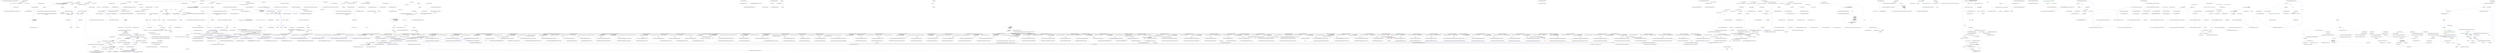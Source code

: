 digraph  {
m0_0 [cluster="Nancy.Bootstrapper.CollectionTypeRegistration.CollectionTypeRegistration(System.Type, System.Collections.Generic.IEnumerable<System.Type>)", file="CollectionTypeRegistration.cs", label="Entry Nancy.Bootstrapper.CollectionTypeRegistration.CollectionTypeRegistration(System.Type, System.Collections.Generic.IEnumerable<System.Type>)", span="19-19"];
m0_1 [cluster="Nancy.Bootstrapper.CollectionTypeRegistration.CollectionTypeRegistration(System.Type, System.Collections.Generic.IEnumerable<System.Type>)", file="CollectionTypeRegistration.cs", label="this.RegistrationType = registrationType", span="21-21"];
m0_2 [cluster="Nancy.Bootstrapper.CollectionTypeRegistration.CollectionTypeRegistration(System.Type, System.Collections.Generic.IEnumerable<System.Type>)", color=green, community=0, file="CollectionTypeRegistration.cs", label="29: this.ImplementationTypes = implementationTypes", span="22-22"];
m0_3 [cluster="Nancy.Bootstrapper.CollectionTypeRegistration.CollectionTypeRegistration(System.Type, System.Collections.Generic.IEnumerable<System.Type>)", file="CollectionTypeRegistration.cs", label="Exit Nancy.Bootstrapper.CollectionTypeRegistration.CollectionTypeRegistration(System.Type, System.Collections.Generic.IEnumerable<System.Type>)", span="19-19"];
m0_4 [file="CollectionTypeRegistration.cs", label="Nancy.Bootstrapper.CollectionTypeRegistration", span=""];
m2_17 [cluster="System.Collections.Generic.List<T>.List()", file="ConfigurableBootstrapper.cs", label="Entry System.Collections.Generic.List<T>.List()", span="0-0"];
m2_144 [cluster="Nancy.Testing.ConfigurableBootstrapper.GetEngineInternal()", file="ConfigurableBootstrapper.cs", label="Entry Nancy.Testing.ConfigurableBootstrapper.GetEngineInternal()", span="331-331"];
m2_145 [cluster="Nancy.Testing.ConfigurableBootstrapper.GetEngineInternal()", file="ConfigurableBootstrapper.cs", label="return this.ApplicationContainer.Resolve<INancyEngine>();", span="333-333"];
m2_146 [cluster="Nancy.Testing.ConfigurableBootstrapper.GetEngineInternal()", file="ConfigurableBootstrapper.cs", label="Exit Nancy.Testing.ConfigurableBootstrapper.GetEngineInternal()", span="331-331"];
m2_262 [cluster="Nancy.Testing.ConfigurableBootstrapper.ConfigurableBootstrapperConfigurator.Dependency<T>()", file="ConfigurableBootstrapper.cs", label="Entry Nancy.Testing.ConfigurableBootstrapper.ConfigurableBootstrapperConfigurator.Dependency<T>()", span="604-604"];
m2_263 [cluster="Nancy.Testing.ConfigurableBootstrapper.ConfigurableBootstrapperConfigurator.Dependency<T>()", file="ConfigurableBootstrapper.cs", label="this.bootstrapper.registeredTypes.Add(new TypeRegistration(typeof(T), typeof(T)))", span="606-606"];
m2_264 [cluster="Nancy.Testing.ConfigurableBootstrapper.ConfigurableBootstrapperConfigurator.Dependency<T>()", file="ConfigurableBootstrapper.cs", label="typeof(T).GetInterfaces()", span="608-608"];
m2_265 [cluster="Nancy.Testing.ConfigurableBootstrapper.ConfigurableBootstrapperConfigurator.Dependency<T>()", file="ConfigurableBootstrapper.cs", label="this.bootstrapper.registeredTypes.Add(new TypeRegistration(interfaceType, typeof(T)))", span="610-610"];
m2_266 [cluster="Nancy.Testing.ConfigurableBootstrapper.ConfigurableBootstrapperConfigurator.Dependency<T>()", file="ConfigurableBootstrapper.cs", label="return this;", span="613-613"];
m2_267 [cluster="Nancy.Testing.ConfigurableBootstrapper.ConfigurableBootstrapperConfigurator.Dependency<T>()", file="ConfigurableBootstrapper.cs", label="Exit Nancy.Testing.ConfigurableBootstrapper.ConfigurableBootstrapperConfigurator.Dependency<T>()", span="604-604"];
m2_151 [cluster="Nancy.TinyIoc.TinyIoCContainer.Resolve<ResolveType>(string)", file="ConfigurableBootstrapper.cs", label="Entry Nancy.TinyIoc.TinyIoCContainer.Resolve<ResolveType>(string)", span="1336-1336"];
m2_499 [cluster="Nancy.Testing.ConfigurableBootstrapper.ConfigurableBootstrapperConfigurator.ViewEngine(Nancy.ViewEngines.IViewEngine)", file="ConfigurableBootstrapper.cs", label="Entry Nancy.Testing.ConfigurableBootstrapper.ConfigurableBootstrapperConfigurator.ViewEngine(Nancy.ViewEngines.IViewEngine)", span="1306-1306"];
m2_500 [cluster="Nancy.Testing.ConfigurableBootstrapper.ConfigurableBootstrapperConfigurator.ViewEngine(Nancy.ViewEngines.IViewEngine)", file="ConfigurableBootstrapper.cs", label="this.bootstrapper.registeredInstances.Add(\r\n                    new InstanceRegistration(typeof(IViewEngine), viewEngine))", span="1308-1309"];
m2_501 [cluster="Nancy.Testing.ConfigurableBootstrapper.ConfigurableBootstrapperConfigurator.ViewEngine(Nancy.ViewEngines.IViewEngine)", file="ConfigurableBootstrapper.cs", label="return this;", span="1311-1311"];
m2_502 [cluster="Nancy.Testing.ConfigurableBootstrapper.ConfigurableBootstrapperConfigurator.ViewEngine(Nancy.ViewEngines.IViewEngine)", file="ConfigurableBootstrapper.cs", label="Exit Nancy.Testing.ConfigurableBootstrapper.ConfigurableBootstrapperConfigurator.ViewEngine(Nancy.ViewEngines.IViewEngine)", span="1306-1306"];
m2_479 [cluster="Nancy.Testing.ConfigurableBootstrapper.ConfigurableBootstrapperConfigurator.ResponseProcessors(params System.Type[])", file="ConfigurableBootstrapper.cs", label="Entry Nancy.Testing.ConfigurableBootstrapper.ConfigurableBootstrapperConfigurator.ResponseProcessors(params System.Type[])", span="1245-1245"];
m2_480 [cluster="Nancy.Testing.ConfigurableBootstrapper.ConfigurableBootstrapperConfigurator.ResponseProcessors(params System.Type[])", file="ConfigurableBootstrapper.cs", label="this.bootstrapper.registeredTypes.Add(\r\n                    new CollectionTypeRegistration(typeof(IResponseProcessor), responseProcessors))", span="1247-1248"];
m2_481 [cluster="Nancy.Testing.ConfigurableBootstrapper.ConfigurableBootstrapperConfigurator.ResponseProcessors(params System.Type[])", file="ConfigurableBootstrapper.cs", label="return this;", span="1250-1250"];
m2_482 [cluster="Nancy.Testing.ConfigurableBootstrapper.ConfigurableBootstrapperConfigurator.ResponseProcessors(params System.Type[])", file="ConfigurableBootstrapper.cs", label="Exit Nancy.Testing.ConfigurableBootstrapper.ConfigurableBootstrapperConfigurator.ResponseProcessors(params System.Type[])", span="1245-1245"];
m2_226 [cluster="Nancy.Testing.ConfigurableBootstrapper.RegisterRequestContainerModules(Nancy.TinyIoc.TinyIoCContainer, System.Collections.Generic.IEnumerable<Nancy.Bootstrapper.ModuleRegistration>)", file="ConfigurableBootstrapper.cs", label="Entry Nancy.Testing.ConfigurableBootstrapper.RegisterRequestContainerModules(Nancy.TinyIoc.TinyIoCContainer, System.Collections.Generic.IEnumerable<Nancy.Bootstrapper.ModuleRegistration>)", span="462-462"];
m2_227 [cluster="Nancy.Testing.ConfigurableBootstrapper.RegisterRequestContainerModules(Nancy.TinyIoc.TinyIoCContainer, System.Collections.Generic.IEnumerable<Nancy.Bootstrapper.ModuleRegistration>)", file="ConfigurableBootstrapper.cs", label=moduleRegistrationTypes, span="464-464"];
m2_228 [cluster="Nancy.Testing.ConfigurableBootstrapper.RegisterRequestContainerModules(Nancy.TinyIoc.TinyIoCContainer, System.Collections.Generic.IEnumerable<Nancy.Bootstrapper.ModuleRegistration>)", file="ConfigurableBootstrapper.cs", label="container.Register(\r\n                    typeof(INancyModule),\r\n                    moduleRegistrationType.ModuleType,\r\n                    moduleRegistrationType.ModuleKey).\r\n                    AsSingleton()", span="466-470"];
m2_229 [cluster="Nancy.Testing.ConfigurableBootstrapper.RegisterRequestContainerModules(Nancy.TinyIoc.TinyIoCContainer, System.Collections.Generic.IEnumerable<Nancy.Bootstrapper.ModuleRegistration>)", file="ConfigurableBootstrapper.cs", label="Exit Nancy.Testing.ConfigurableBootstrapper.RegisterRequestContainerModules(Nancy.TinyIoc.TinyIoCContainer, System.Collections.Generic.IEnumerable<Nancy.Bootstrapper.ModuleRegistration>)", span="462-462"];
m2_312 [cluster="System.Collections.Generic.List<T>.List(System.Collections.Generic.IEnumerable<T>)", file="ConfigurableBootstrapper.cs", label="Entry System.Collections.Generic.List<T>.List(System.Collections.Generic.IEnumerable<T>)", span="0-0"];
m2_390 [cluster="Nancy.Testing.ConfigurableBootstrapper.ConfigurableBootstrapperConfigurator.RouteCache<T>()", file="ConfigurableBootstrapper.cs", label="Entry Nancy.Testing.ConfigurableBootstrapper.ConfigurableBootstrapperConfigurator.RouteCache<T>()", span="973-973"];
m2_391 [cluster="Nancy.Testing.ConfigurableBootstrapper.ConfigurableBootstrapperConfigurator.RouteCache<T>()", file="ConfigurableBootstrapper.cs", label="this.bootstrapper.configuration.RouteCache = typeof(T)", span="975-975"];
m2_392 [cluster="Nancy.Testing.ConfigurableBootstrapper.ConfigurableBootstrapperConfigurator.RouteCache<T>()", file="ConfigurableBootstrapper.cs", label="return this;", span="976-976"];
m2_393 [cluster="Nancy.Testing.ConfigurableBootstrapper.ConfigurableBootstrapperConfigurator.RouteCache<T>()", file="ConfigurableBootstrapper.cs", label="Exit Nancy.Testing.ConfigurableBootstrapper.ConfigurableBootstrapperConfigurator.RouteCache<T>()", span="973-973"];
m2_74 [cluster="object.GetType()", file="ConfigurableBootstrapper.cs", label="Entry object.GetType()", span="0-0"];
m2_185 [cluster="Unk.All", file="ConfigurableBootstrapper.cs", label="Entry Unk.All", span=""];
m2_135 [cluster="Nancy.TinyIoc.TinyIoCContainer.GetChildContainer()", file="ConfigurableBootstrapper.cs", label="Entry Nancy.TinyIoc.TinyIoCContainer.GetChildContainer()", span="754-754"];
m2_495 [cluster="Nancy.Testing.ConfigurableBootstrapper.ConfigurableBootstrapperConfigurator.ViewCache<T>()", file="ConfigurableBootstrapper.cs", label="Entry Nancy.Testing.ConfigurableBootstrapper.ConfigurableBootstrapperConfigurator.ViewCache<T>()", span="1295-1295"];
m2_496 [cluster="Nancy.Testing.ConfigurableBootstrapper.ConfigurableBootstrapperConfigurator.ViewCache<T>()", file="ConfigurableBootstrapper.cs", label="this.bootstrapper.configuration.ViewCache = typeof(T)", span="1297-1297"];
m2_497 [cluster="Nancy.Testing.ConfigurableBootstrapper.ConfigurableBootstrapperConfigurator.ViewCache<T>()", file="ConfigurableBootstrapper.cs", label="return this;", span="1298-1298"];
m2_498 [cluster="Nancy.Testing.ConfigurableBootstrapper.ConfigurableBootstrapperConfigurator.ViewCache<T>()", file="ConfigurableBootstrapper.cs", label="Exit Nancy.Testing.ConfigurableBootstrapper.ConfigurableBootstrapperConfigurator.ViewCache<T>()", span="1295-1295"];
m2_34 [cluster="System.Action<T1, T2>.Invoke(T1, T2)", file="ConfigurableBootstrapper.cs", label="Entry System.Action<T1, T2>.Invoke(T1, T2)", span="0-0"];
m2_27 [cluster="Nancy.Testing.ConfigurableBootstrapper.LoadReferencesForAssemblyUnderTest(string)", file="ConfigurableBootstrapper.cs", label="Entry Nancy.Testing.ConfigurableBootstrapper.LoadReferencesForAssemblyUnderTest(string)", span="143-143"];
m2_75 [cluster="Nancy.Testing.ConfigurableBootstrapper.LoadReferencesForAssemblyUnderTest(string)", file="ConfigurableBootstrapper.cs", label="!TestAssemblySuffixes.Any(x => GetSafePathExtension(testAssemblyName).Equals(''.'' + x, StringComparison.OrdinalIgnoreCase))", span="145-145"];
m2_77 [cluster="Nancy.Testing.ConfigurableBootstrapper.LoadReferencesForAssemblyUnderTest(string)", file="ConfigurableBootstrapper.cs", label="var testAssemblyNameWithoutExtension =\r\n                Path.GetFileNameWithoutExtension(testAssemblyName)", span="150-151"];
m2_76 [cluster="Nancy.Testing.ConfigurableBootstrapper.LoadReferencesForAssemblyUnderTest(string)", file="ConfigurableBootstrapper.cs", label="return;", span="147-147"];
m2_78 [cluster="Nancy.Testing.ConfigurableBootstrapper.LoadReferencesForAssemblyUnderTest(string)", file="ConfigurableBootstrapper.cs", label="var testAssemblyPath =\r\n                Path.Combine(AppDomain.CurrentDomain.BaseDirectory, string.Concat(testAssemblyNameWithoutExtension, ''.dll''))", span="153-154"];
m2_80 [cluster="Nancy.Testing.ConfigurableBootstrapper.LoadReferencesForAssemblyUnderTest(string)", file="ConfigurableBootstrapper.cs", label="AppDomainAssemblyTypeScanner.LoadAssemblies(AppDomain.CurrentDomain.BaseDirectory, string.Concat(testAssemblyNameWithoutExtension, ''.dll''))", span="158-158"];
m2_81 [cluster="Nancy.Testing.ConfigurableBootstrapper.LoadReferencesForAssemblyUnderTest(string)", file="ConfigurableBootstrapper.cs", label="var assemblyUnderTest = AppDomain.CurrentDomain\r\n                    .GetAssemblies()\r\n                    .FirstOrDefault(x => x.GetName().Name.Equals(testAssemblyNameWithoutExtension, StringComparison.OrdinalIgnoreCase))", span="160-162"];
m2_79 [cluster="Nancy.Testing.ConfigurableBootstrapper.LoadReferencesForAssemblyUnderTest(string)", file="ConfigurableBootstrapper.cs", label="File.Exists(testAssemblyPath)", span="156-156"];
m2_82 [cluster="Nancy.Testing.ConfigurableBootstrapper.LoadReferencesForAssemblyUnderTest(string)", file="ConfigurableBootstrapper.cs", label="assemblyUnderTest != null", span="164-164"];
m2_83 [cluster="Nancy.Testing.ConfigurableBootstrapper.LoadReferencesForAssemblyUnderTest(string)", file="ConfigurableBootstrapper.cs", label="assemblyUnderTest.GetReferencedAssemblies()", span="166-166"];
m2_84 [cluster="Nancy.Testing.ConfigurableBootstrapper.LoadReferencesForAssemblyUnderTest(string)", file="ConfigurableBootstrapper.cs", label="AppDomainAssemblyTypeScanner.LoadAssemblies(AppDomain.CurrentDomain.BaseDirectory, string.Concat(referencedAssembly.Name, ''.dll''))", span="168-168"];
m2_85 [cluster="Nancy.Testing.ConfigurableBootstrapper.LoadReferencesForAssemblyUnderTest(string)", file="ConfigurableBootstrapper.cs", label="Exit Nancy.Testing.ConfigurableBootstrapper.LoadReferencesForAssemblyUnderTest(string)", span="143-143"];
m2_414 [cluster="Nancy.Testing.ConfigurableBootstrapper.ConfigurableBootstrapperConfigurator.RouteInvoker<T>()", file="ConfigurableBootstrapper.cs", label="Entry Nancy.Testing.ConfigurableBootstrapper.ConfigurableBootstrapperConfigurator.RouteInvoker<T>()", span="1047-1047"];
m2_415 [cluster="Nancy.Testing.ConfigurableBootstrapper.ConfigurableBootstrapperConfigurator.RouteInvoker<T>()", file="ConfigurableBootstrapper.cs", label="this.bootstrapper.configuration.RouteInvoker = typeof(T)", span="1049-1049"];
m2_416 [cluster="Nancy.Testing.ConfigurableBootstrapper.ConfigurableBootstrapperConfigurator.RouteInvoker<T>()", file="ConfigurableBootstrapper.cs", label="return this;", span="1050-1050"];
m2_417 [cluster="Nancy.Testing.ConfigurableBootstrapper.ConfigurableBootstrapperConfigurator.RouteInvoker<T>()", file="ConfigurableBootstrapper.cs", label="Exit Nancy.Testing.ConfigurableBootstrapper.ConfigurableBootstrapperConfigurator.RouteInvoker<T>()", span="1047-1047"];
m2_438 [cluster="Nancy.Testing.ConfigurableBootstrapper.ConfigurableBootstrapperConfigurator.ModelValidatorLocator<T>()", file="ConfigurableBootstrapper.cs", label="Entry Nancy.Testing.ConfigurableBootstrapper.ConfigurableBootstrapperConfigurator.ModelValidatorLocator<T>()", span="1119-1119"];
m2_439 [cluster="Nancy.Testing.ConfigurableBootstrapper.ConfigurableBootstrapperConfigurator.ModelValidatorLocator<T>()", file="ConfigurableBootstrapper.cs", label="this.bootstrapper.configuration.ModelValidatorLocator = typeof(T)", span="1121-1121"];
m2_440 [cluster="Nancy.Testing.ConfigurableBootstrapper.ConfigurableBootstrapperConfigurator.ModelValidatorLocator<T>()", file="ConfigurableBootstrapper.cs", label="return this;", span="1122-1122"];
m2_441 [cluster="Nancy.Testing.ConfigurableBootstrapper.ConfigurableBootstrapperConfigurator.ModelValidatorLocator<T>()", file="ConfigurableBootstrapper.cs", label="Exit Nancy.Testing.ConfigurableBootstrapper.ConfigurableBootstrapperConfigurator.ModelValidatorLocator<T>()", span="1119-1119"];
m2_173 [cluster="Nancy.Testing.ConfigurableBootstrapper.RegisterTypes(Nancy.TinyIoc.TinyIoCContainer, System.Collections.Generic.IEnumerable<Nancy.Bootstrapper.TypeRegistration>)", file="ConfigurableBootstrapper.cs", label="Entry Nancy.Testing.ConfigurableBootstrapper.RegisterTypes(Nancy.TinyIoc.TinyIoCContainer, System.Collections.Generic.IEnumerable<Nancy.Bootstrapper.TypeRegistration>)", span="405-405"];
m2_174 [cluster="Nancy.Testing.ConfigurableBootstrapper.RegisterTypes(Nancy.TinyIoc.TinyIoCContainer, System.Collections.Generic.IEnumerable<Nancy.Bootstrapper.TypeRegistration>)", file="ConfigurableBootstrapper.cs", label="var configuredTypes = this.GetTypeRegistrations().ToList()", span="407-407"];
m2_175 [cluster="Nancy.Testing.ConfigurableBootstrapper.RegisterTypes(Nancy.TinyIoc.TinyIoCContainer, System.Collections.Generic.IEnumerable<Nancy.Bootstrapper.TypeRegistration>)", file="ConfigurableBootstrapper.cs", label="typeRegistrations = configuredTypes\r\n                .Concat(typeRegistrations.Where(x => configuredTypes.All(y => y.RegistrationType != x.RegistrationType)))\r\n                .Where(x => this.registeredInstances.All(y => y.RegistrationType != x.RegistrationType))", span="409-411"];
m2_177 [cluster="Nancy.Testing.ConfigurableBootstrapper.RegisterTypes(Nancy.TinyIoc.TinyIoCContainer, System.Collections.Generic.IEnumerable<Nancy.Bootstrapper.TypeRegistration>)", file="ConfigurableBootstrapper.cs", label="container.Register(typeRegistration.RegistrationType, typeRegistration.ImplementationType).AsSingleton()", span="415-415"];
m2_176 [cluster="Nancy.Testing.ConfigurableBootstrapper.RegisterTypes(Nancy.TinyIoc.TinyIoCContainer, System.Collections.Generic.IEnumerable<Nancy.Bootstrapper.TypeRegistration>)", file="ConfigurableBootstrapper.cs", label=typeRegistrations, span="413-413"];
m2_178 [cluster="Nancy.Testing.ConfigurableBootstrapper.RegisterTypes(Nancy.TinyIoc.TinyIoCContainer, System.Collections.Generic.IEnumerable<Nancy.Bootstrapper.TypeRegistration>)", file="ConfigurableBootstrapper.cs", label="Exit Nancy.Testing.ConfigurableBootstrapper.RegisterTypes(Nancy.TinyIoc.TinyIoCContainer, System.Collections.Generic.IEnumerable<Nancy.Bootstrapper.TypeRegistration>)", span="405-405"];
m2_595 [cluster="Nancy.Testing.ConfigurableBootstrapper.ConfigurableBootstrapperConfigurator.RequestStartup(System.Action<Nancy.TinyIoc.TinyIoCContainer, Nancy.Bootstrapper.IPipelines, Nancy.NancyContext>)", file="ConfigurableBootstrapper.cs", label="Entry Nancy.Testing.ConfigurableBootstrapper.ConfigurableBootstrapperConfigurator.RequestStartup(System.Action<Nancy.TinyIoc.TinyIoCContainer, Nancy.Bootstrapper.IPipelines, Nancy.NancyContext>)", span="1584-1584"];
m2_596 [cluster="Nancy.Testing.ConfigurableBootstrapper.ConfigurableBootstrapperConfigurator.RequestStartup(System.Action<Nancy.TinyIoc.TinyIoCContainer, Nancy.Bootstrapper.IPipelines, Nancy.NancyContext>)", file="ConfigurableBootstrapper.cs", label="this.bootstrapper.requestStartupActions.Add(action)", span="1586-1586"];
m2_597 [cluster="Nancy.Testing.ConfigurableBootstrapper.ConfigurableBootstrapperConfigurator.RequestStartup(System.Action<Nancy.TinyIoc.TinyIoCContainer, Nancy.Bootstrapper.IPipelines, Nancy.NancyContext>)", file="ConfigurableBootstrapper.cs", label="return this;", span="1587-1587"];
m2_598 [cluster="Nancy.Testing.ConfigurableBootstrapper.ConfigurableBootstrapperConfigurator.RequestStartup(System.Action<Nancy.TinyIoc.TinyIoCContainer, Nancy.Bootstrapper.IPipelines, Nancy.NancyContext>)", file="ConfigurableBootstrapper.cs", label="Exit Nancy.Testing.ConfigurableBootstrapper.ConfigurableBootstrapperConfigurator.RequestStartup(System.Action<Nancy.TinyIoc.TinyIoCContainer, Nancy.Bootstrapper.IPipelines, Nancy.NancyContext>)", span="1584-1584"];
m2_155 [cluster="Nancy.Testing.ConfigurableBootstrapper.GetDiagnostics()", file="ConfigurableBootstrapper.cs", label="Entry Nancy.Testing.ConfigurableBootstrapper.GetDiagnostics()", span="360-360"];
m2_156 [cluster="Nancy.Testing.ConfigurableBootstrapper.GetDiagnostics()", file="ConfigurableBootstrapper.cs", label="return this.ApplicationContainer.Resolve<IDiagnostics>();", span="362-362"];
m2_157 [cluster="Nancy.Testing.ConfigurableBootstrapper.GetDiagnostics()", file="ConfigurableBootstrapper.cs", label="Exit Nancy.Testing.ConfigurableBootstrapper.GetDiagnostics()", span="360-360"];
m2_507 [cluster="Nancy.Testing.ConfigurableBootstrapper.ConfigurableBootstrapperConfigurator.ViewEngines(params System.Type[])", file="ConfigurableBootstrapper.cs", label="Entry Nancy.Testing.ConfigurableBootstrapper.ConfigurableBootstrapperConfigurator.ViewEngines(params System.Type[])", span="1332-1332"];
m2_508 [cluster="Nancy.Testing.ConfigurableBootstrapper.ConfigurableBootstrapperConfigurator.ViewEngines(params System.Type[])", file="ConfigurableBootstrapper.cs", label="this.bootstrapper.registeredTypes.Add(\r\n                    new CollectionTypeRegistration(typeof(IViewEngine), viewEngines))", span="1334-1335"];
m2_509 [cluster="Nancy.Testing.ConfigurableBootstrapper.ConfigurableBootstrapperConfigurator.ViewEngines(params System.Type[])", file="ConfigurableBootstrapper.cs", label="return this;", span="1337-1337"];
m2_510 [cluster="Nancy.Testing.ConfigurableBootstrapper.ConfigurableBootstrapperConfigurator.ViewEngines(params System.Type[])", file="ConfigurableBootstrapper.cs", label="Exit Nancy.Testing.ConfigurableBootstrapper.ConfigurableBootstrapperConfigurator.ViewEngines(params System.Type[])", span="1332-1332"];
m2_551 [cluster="Nancy.Testing.ConfigurableBootstrapper.ConfigurableBootstrapperConfigurator.ObjectSerializer(Nancy.IObjectSerializer)", file="ConfigurableBootstrapper.cs", label="Entry Nancy.Testing.ConfigurableBootstrapper.ConfigurableBootstrapperConfigurator.ObjectSerializer(Nancy.IObjectSerializer)", span="1465-1465"];
m2_552 [cluster="Nancy.Testing.ConfigurableBootstrapper.ConfigurableBootstrapperConfigurator.ObjectSerializer(Nancy.IObjectSerializer)", file="ConfigurableBootstrapper.cs", label="this.bootstrapper.registeredInstances.Add(\r\n                    new InstanceRegistration(typeof(IObjectSerializer), objectSerializer))", span="1467-1468"];
m2_553 [cluster="Nancy.Testing.ConfigurableBootstrapper.ConfigurableBootstrapperConfigurator.ObjectSerializer(Nancy.IObjectSerializer)", file="ConfigurableBootstrapper.cs", label="return this;", span="1470-1470"];
m2_554 [cluster="Nancy.Testing.ConfigurableBootstrapper.ConfigurableBootstrapperConfigurator.ObjectSerializer(Nancy.IObjectSerializer)", file="ConfigurableBootstrapper.cs", label="Exit Nancy.Testing.ConfigurableBootstrapper.ConfigurableBootstrapperConfigurator.ObjectSerializer(Nancy.IObjectSerializer)", span="1465-1465"];
m2_68 [cluster="Nancy.Testing.ConfigurableBootstrapper.GetCollectionTypeRegistrations()", file="ConfigurableBootstrapper.cs", label="Entry Nancy.Testing.ConfigurableBootstrapper.GetCollectionTypeRegistrations()", span="138-138"];
m2_69 [cluster="Nancy.Testing.ConfigurableBootstrapper.GetCollectionTypeRegistrations()", file="ConfigurableBootstrapper.cs", label="return this.registeredTypes.Where(x => x.GetType() == typeof(CollectionTypeRegistration)).Cast<CollectionTypeRegistration>();", span="140-140"];
m2_70 [cluster="Nancy.Testing.ConfigurableBootstrapper.GetCollectionTypeRegistrations()", file="ConfigurableBootstrapper.cs", label="Exit Nancy.Testing.ConfigurableBootstrapper.GetCollectionTypeRegistrations()", span="138-138"];
m2_374 [cluster="Nancy.Testing.ConfigurableBootstrapper.ConfigurableBootstrapperConfigurator.RenderContextFactory<T>()", file="ConfigurableBootstrapper.cs", label="Entry Nancy.Testing.ConfigurableBootstrapper.ConfigurableBootstrapperConfigurator.RenderContextFactory<T>()", span="925-925"];
m2_375 [cluster="Nancy.Testing.ConfigurableBootstrapper.ConfigurableBootstrapperConfigurator.RenderContextFactory<T>()", file="ConfigurableBootstrapper.cs", label="this.bootstrapper.configuration.RenderContextFactory = typeof(T)", span="927-927"];
m2_376 [cluster="Nancy.Testing.ConfigurableBootstrapper.ConfigurableBootstrapperConfigurator.RenderContextFactory<T>()", file="ConfigurableBootstrapper.cs", label="return this;", span="928-928"];
m2_377 [cluster="Nancy.Testing.ConfigurableBootstrapper.ConfigurableBootstrapperConfigurator.RenderContextFactory<T>()", file="ConfigurableBootstrapper.cs", label="Exit Nancy.Testing.ConfigurableBootstrapper.ConfigurableBootstrapperConfigurator.RenderContextFactory<T>()", span="925-925"];
m2_179 [cluster="System.Collections.Generic.IEnumerable<TSource>.ToList<TSource>()", file="ConfigurableBootstrapper.cs", label="Entry System.Collections.Generic.IEnumerable<TSource>.ToList<TSource>()", span="0-0"];
m2_208 [cluster="Nancy.Testing.ConfigurableBootstrapper.RegisterInstances(Nancy.TinyIoc.TinyIoCContainer, System.Collections.Generic.IEnumerable<Nancy.Bootstrapper.InstanceRegistration>)", file="ConfigurableBootstrapper.cs", label="Entry Nancy.Testing.ConfigurableBootstrapper.RegisterInstances(Nancy.TinyIoc.TinyIoCContainer, System.Collections.Generic.IEnumerable<Nancy.Bootstrapper.InstanceRegistration>)", span="443-443"];
m2_209 [cluster="Nancy.Testing.ConfigurableBootstrapper.RegisterInstances(Nancy.TinyIoc.TinyIoCContainer, System.Collections.Generic.IEnumerable<Nancy.Bootstrapper.InstanceRegistration>)", file="ConfigurableBootstrapper.cs", label="instanceRegistrations = this.registeredInstances\r\n                .Concat(instanceRegistrations.Where(x => this.registeredInstances.All(y => y.RegistrationType != x.RegistrationType)))\r\n                .Where(x => this.GetTypeRegistrations().All(y => y.RegistrationType != x.RegistrationType))", span="445-447"];
m2_211 [cluster="Nancy.Testing.ConfigurableBootstrapper.RegisterInstances(Nancy.TinyIoc.TinyIoCContainer, System.Collections.Generic.IEnumerable<Nancy.Bootstrapper.InstanceRegistration>)", file="ConfigurableBootstrapper.cs", label="container.Register(\r\n                    instanceRegistration.RegistrationType,\r\n                    instanceRegistration.Implementation)", span="451-453"];
m2_210 [cluster="Nancy.Testing.ConfigurableBootstrapper.RegisterInstances(Nancy.TinyIoc.TinyIoCContainer, System.Collections.Generic.IEnumerable<Nancy.Bootstrapper.InstanceRegistration>)", file="ConfigurableBootstrapper.cs", label=instanceRegistrations, span="449-449"];
m2_212 [cluster="Nancy.Testing.ConfigurableBootstrapper.RegisterInstances(Nancy.TinyIoc.TinyIoCContainer, System.Collections.Generic.IEnumerable<Nancy.Bootstrapper.InstanceRegistration>)", file="ConfigurableBootstrapper.cs", label="Exit Nancy.Testing.ConfigurableBootstrapper.RegisterInstances(Nancy.TinyIoc.TinyIoCContainer, System.Collections.Generic.IEnumerable<Nancy.Bootstrapper.InstanceRegistration>)", span="443-443"];
m2_426 [cluster="Nancy.Testing.ConfigurableBootstrapper.ConfigurableBootstrapperConfigurator.RouteResolver(Nancy.Routing.IRouteResolver)", file="ConfigurableBootstrapper.cs", label="Entry Nancy.Testing.ConfigurableBootstrapper.ConfigurableBootstrapperConfigurator.RouteResolver(Nancy.Routing.IRouteResolver)", span="1082-1082"];
m2_427 [cluster="Nancy.Testing.ConfigurableBootstrapper.ConfigurableBootstrapperConfigurator.RouteResolver(Nancy.Routing.IRouteResolver)", file="ConfigurableBootstrapper.cs", label="this.bootstrapper.registeredInstances.Add(\r\n                    new InstanceRegistration(typeof(IRouteResolver), routeResolver))", span="1084-1085"];
m2_428 [cluster="Nancy.Testing.ConfigurableBootstrapper.ConfigurableBootstrapperConfigurator.RouteResolver(Nancy.Routing.IRouteResolver)", file="ConfigurableBootstrapper.cs", label="return this;", span="1087-1087"];
m2_429 [cluster="Nancy.Testing.ConfigurableBootstrapper.ConfigurableBootstrapperConfigurator.RouteResolver(Nancy.Routing.IRouteResolver)", file="ConfigurableBootstrapper.cs", label="Exit Nancy.Testing.ConfigurableBootstrapper.ConfigurableBootstrapperConfigurator.RouteResolver(Nancy.Routing.IRouteResolver)", span="1082-1082"];
m2_352 [cluster="Nancy.Bootstrapper.DefaultModuleKeyGenerator.GetKeyForModuleType(System.Type)", file="ConfigurableBootstrapper.cs", label="Entry Nancy.Bootstrapper.DefaultModuleKeyGenerator.GetKeyForModuleType(System.Type)", span="14-14"];
m2_370 [cluster="Nancy.Testing.ConfigurableBootstrapper.ConfigurableBootstrapperConfigurator.RenderContextFactory(Nancy.ViewEngines.IRenderContextFactory)", file="ConfigurableBootstrapper.cs", label="Entry Nancy.Testing.ConfigurableBootstrapper.ConfigurableBootstrapperConfigurator.RenderContextFactory(Nancy.ViewEngines.IRenderContextFactory)", span="912-912"];
m2_371 [cluster="Nancy.Testing.ConfigurableBootstrapper.ConfigurableBootstrapperConfigurator.RenderContextFactory(Nancy.ViewEngines.IRenderContextFactory)", file="ConfigurableBootstrapper.cs", label="this.bootstrapper.registeredInstances.Add(\r\n                    new InstanceRegistration(typeof(IRenderContextFactory), renderContextFactory))", span="914-915"];
m2_372 [cluster="Nancy.Testing.ConfigurableBootstrapper.ConfigurableBootstrapperConfigurator.RenderContextFactory(Nancy.ViewEngines.IRenderContextFactory)", file="ConfigurableBootstrapper.cs", label="return this;", span="917-917"];
m2_373 [cluster="Nancy.Testing.ConfigurableBootstrapper.ConfigurableBootstrapperConfigurator.RenderContextFactory(Nancy.ViewEngines.IRenderContextFactory)", file="ConfigurableBootstrapper.cs", label="Exit Nancy.Testing.ConfigurableBootstrapper.ConfigurableBootstrapperConfigurator.RenderContextFactory(Nancy.ViewEngines.IRenderContextFactory)", span="912-912"];
m2_434 [cluster="Nancy.Testing.ConfigurableBootstrapper.ConfigurableBootstrapperConfigurator.ModelValidatorLocator(Nancy.Validation.IModelValidatorLocator)", file="ConfigurableBootstrapper.cs", label="Entry Nancy.Testing.ConfigurableBootstrapper.ConfigurableBootstrapperConfigurator.ModelValidatorLocator(Nancy.Validation.IModelValidatorLocator)", span="1106-1106"];
m2_435 [cluster="Nancy.Testing.ConfigurableBootstrapper.ConfigurableBootstrapperConfigurator.ModelValidatorLocator(Nancy.Validation.IModelValidatorLocator)", file="ConfigurableBootstrapper.cs", label="this.bootstrapper.registeredInstances.Add(\r\n                    new InstanceRegistration(typeof(IModelValidatorLocator), modelValidatorLocator))", span="1108-1109"];
m2_436 [cluster="Nancy.Testing.ConfigurableBootstrapper.ConfigurableBootstrapperConfigurator.ModelValidatorLocator(Nancy.Validation.IModelValidatorLocator)", file="ConfigurableBootstrapper.cs", label="return this;", span="1111-1111"];
m2_437 [cluster="Nancy.Testing.ConfigurableBootstrapper.ConfigurableBootstrapperConfigurator.ModelValidatorLocator(Nancy.Validation.IModelValidatorLocator)", file="ConfigurableBootstrapper.cs", label="Exit Nancy.Testing.ConfigurableBootstrapper.ConfigurableBootstrapperConfigurator.ModelValidatorLocator(Nancy.Validation.IModelValidatorLocator)", span="1106-1106"];
m2_53 [cluster="Nancy.Bootstrapper.NancyBootstrapperWithRequestContainerBase<TContainer>.GetModuleByKey(string, Nancy.NancyContext)", file="ConfigurableBootstrapper.cs", label="Entry Nancy.Bootstrapper.NancyBootstrapperWithRequestContainerBase<TContainer>.GetModuleByKey(string, Nancy.NancyContext)", span="53-53"];
m2_95 [cluster="Unk.Concat", file="ConfigurableBootstrapper.cs", label="Entry Unk.Concat", span=""];
m2_89 [cluster="System.IO.Path.Combine(string, string)", file="ConfigurableBootstrapper.cs", label="Entry System.IO.Path.Combine(string, string)", span="0-0"];
m2_402 [cluster="Nancy.Testing.ConfigurableBootstrapper.ConfigurableBootstrapperConfigurator.RootPathProvider(Nancy.IRootPathProvider)", file="ConfigurableBootstrapper.cs", label="Entry Nancy.Testing.ConfigurableBootstrapper.ConfigurableBootstrapperConfigurator.RootPathProvider(Nancy.IRootPathProvider)", span="1008-1008"];
m2_403 [cluster="Nancy.Testing.ConfigurableBootstrapper.ConfigurableBootstrapperConfigurator.RootPathProvider(Nancy.IRootPathProvider)", file="ConfigurableBootstrapper.cs", label="this.bootstrapper.registeredInstances.Add(\r\n                    new InstanceRegistration(typeof(IRootPathProvider), rootPathProvider))", span="1010-1011"];
m2_404 [cluster="Nancy.Testing.ConfigurableBootstrapper.ConfigurableBootstrapperConfigurator.RootPathProvider(Nancy.IRootPathProvider)", file="ConfigurableBootstrapper.cs", label="return this;", span="1013-1013"];
m2_405 [cluster="Nancy.Testing.ConfigurableBootstrapper.ConfigurableBootstrapperConfigurator.RootPathProvider(Nancy.IRootPathProvider)", file="ConfigurableBootstrapper.cs", label="Exit Nancy.Testing.ConfigurableBootstrapper.ConfigurableBootstrapperConfigurator.RootPathProvider(Nancy.IRootPathProvider)", span="1008-1008"];
m2_394 [cluster="Nancy.Testing.ConfigurableBootstrapper.ConfigurableBootstrapperConfigurator.RouteCacheProvider(Nancy.Routing.IRouteCacheProvider)", file="ConfigurableBootstrapper.cs", label="Entry Nancy.Testing.ConfigurableBootstrapper.ConfigurableBootstrapperConfigurator.RouteCacheProvider(Nancy.Routing.IRouteCacheProvider)", span="984-984"];
m2_395 [cluster="Nancy.Testing.ConfigurableBootstrapper.ConfigurableBootstrapperConfigurator.RouteCacheProvider(Nancy.Routing.IRouteCacheProvider)", file="ConfigurableBootstrapper.cs", label="this.bootstrapper.registeredInstances.Add(\r\n                    new InstanceRegistration(typeof(IRouteCacheProvider), routeCacheProvider))", span="986-987"];
m2_396 [cluster="Nancy.Testing.ConfigurableBootstrapper.ConfigurableBootstrapperConfigurator.RouteCacheProvider(Nancy.Routing.IRouteCacheProvider)", file="ConfigurableBootstrapper.cs", label="return this;", span="989-989"];
m2_397 [cluster="Nancy.Testing.ConfigurableBootstrapper.ConfigurableBootstrapperConfigurator.RouteCacheProvider(Nancy.Routing.IRouteCacheProvider)", file="ConfigurableBootstrapper.cs", label="Exit Nancy.Testing.ConfigurableBootstrapper.ConfigurableBootstrapperConfigurator.RouteCacheProvider(Nancy.Routing.IRouteCacheProvider)", span="984-984"];
m2_422 [cluster="Nancy.Testing.ConfigurableBootstrapper.ConfigurableBootstrapperConfigurator.RoutePatternMatcher<T>()", file="ConfigurableBootstrapper.cs", label="Entry Nancy.Testing.ConfigurableBootstrapper.ConfigurableBootstrapperConfigurator.RoutePatternMatcher<T>()", span="1071-1071"];
m2_423 [cluster="Nancy.Testing.ConfigurableBootstrapper.ConfigurableBootstrapperConfigurator.RoutePatternMatcher<T>()", file="ConfigurableBootstrapper.cs", label="this.bootstrapper.configuration.RoutePatternMatcher = typeof(T)", span="1073-1073"];
m2_424 [cluster="Nancy.Testing.ConfigurableBootstrapper.ConfigurableBootstrapperConfigurator.RoutePatternMatcher<T>()", file="ConfigurableBootstrapper.cs", label="return this;", span="1074-1074"];
m2_425 [cluster="Nancy.Testing.ConfigurableBootstrapper.ConfigurableBootstrapperConfigurator.RoutePatternMatcher<T>()", file="ConfigurableBootstrapper.cs", label="Exit Nancy.Testing.ConfigurableBootstrapper.ConfigurableBootstrapperConfigurator.RoutePatternMatcher<T>()", span="1071-1071"];
m2_591 [cluster="Nancy.Testing.ConfigurableBootstrapper.ConfigurableBootstrapperConfigurator.ApplicationStartup(System.Action<Nancy.TinyIoc.TinyIoCContainer, Nancy.Bootstrapper.IPipelines>)", file="ConfigurableBootstrapper.cs", label="Entry Nancy.Testing.ConfigurableBootstrapper.ConfigurableBootstrapperConfigurator.ApplicationStartup(System.Action<Nancy.TinyIoc.TinyIoCContainer, Nancy.Bootstrapper.IPipelines>)", span="1578-1578"];
m2_592 [cluster="Nancy.Testing.ConfigurableBootstrapper.ConfigurableBootstrapperConfigurator.ApplicationStartup(System.Action<Nancy.TinyIoc.TinyIoCContainer, Nancy.Bootstrapper.IPipelines>)", file="ConfigurableBootstrapper.cs", label="this.bootstrapper.applicationStartupActions.Add(action)", span="1580-1580"];
m2_593 [cluster="Nancy.Testing.ConfigurableBootstrapper.ConfigurableBootstrapperConfigurator.ApplicationStartup(System.Action<Nancy.TinyIoc.TinyIoCContainer, Nancy.Bootstrapper.IPipelines>)", file="ConfigurableBootstrapper.cs", label="return this;", span="1581-1581"];
m2_594 [cluster="Nancy.Testing.ConfigurableBootstrapper.ConfigurableBootstrapperConfigurator.ApplicationStartup(System.Action<Nancy.TinyIoc.TinyIoCContainer, Nancy.Bootstrapper.IPipelines>)", file="ConfigurableBootstrapper.cs", label="Exit Nancy.Testing.ConfigurableBootstrapper.ConfigurableBootstrapperConfigurator.ApplicationStartup(System.Action<Nancy.TinyIoc.TinyIoCContainer, Nancy.Bootstrapper.IPipelines>)", span="1578-1578"];
m2_90 [cluster="System.IO.File.Exists(string)", file="ConfigurableBootstrapper.cs", label="Entry System.IO.File.Exists(string)", span="0-0"];
m2_52 [cluster="Nancy.Testing.ConfigurableBootstrapper.ConfigurableModuleCatalog.GetModuleByKey(string, Nancy.NancyContext)", file="ConfigurableBootstrapper.cs", label="Entry Nancy.Testing.ConfigurableBootstrapper.ConfigurableModuleCatalog.GetModuleByKey(string, Nancy.NancyContext)", span="1622-1622"];
m2_604 [cluster="Nancy.Testing.ConfigurableBootstrapper.ConfigurableModuleCatalog.GetModuleByKey(string, Nancy.NancyContext)", file="ConfigurableBootstrapper.cs", label="return this.moduleInstances.ContainsKey(moduleKey) ? this.moduleInstances[moduleKey] : null;", span="1624-1624"];
m2_605 [cluster="Nancy.Testing.ConfigurableBootstrapper.ConfigurableModuleCatalog.GetModuleByKey(string, Nancy.NancyContext)", file="ConfigurableBootstrapper.cs", label="Exit Nancy.Testing.ConfigurableBootstrapper.ConfigurableModuleCatalog.GetModuleByKey(string, Nancy.NancyContext)", span="1622-1622"];
m2_48 [cluster="Nancy.Testing.ConfigurableBootstrapper.GetModuleByKey(string, Nancy.NancyContext)", file="ConfigurableBootstrapper.cs", label="Entry Nancy.Testing.ConfigurableBootstrapper.GetModuleByKey(string, Nancy.NancyContext)", span="120-120"];
m2_49 [cluster="Nancy.Testing.ConfigurableBootstrapper.GetModuleByKey(string, Nancy.NancyContext)", file="ConfigurableBootstrapper.cs", label="var module =\r\n                this.catalog.GetModuleByKey(moduleKey, context)", span="122-123"];
m2_50 [cluster="Nancy.Testing.ConfigurableBootstrapper.GetModuleByKey(string, Nancy.NancyContext)", file="ConfigurableBootstrapper.cs", label="return module ?? base.GetModuleByKey(moduleKey, context);", span="125-125"];
m2_51 [cluster="Nancy.Testing.ConfigurableBootstrapper.GetModuleByKey(string, Nancy.NancyContext)", file="ConfigurableBootstrapper.cs", label="Exit Nancy.Testing.ConfigurableBootstrapper.GetModuleByKey(string, Nancy.NancyContext)", span="120-120"];
m2_40 [cluster="Nancy.Bootstrapper.NancyBootstrapperBase<TContainer>.RequestStartup(TContainer, Nancy.Bootstrapper.IPipelines, Nancy.NancyContext)", file="ConfigurableBootstrapper.cs", label="Entry Nancy.Bootstrapper.NancyBootstrapperBase<TContainer>.RequestStartup(TContainer, Nancy.Bootstrapper.IPipelines, Nancy.NancyContext)", span="430-430"];
m2_2 [cluster="Nancy.Testing.ConfigurableBootstrapper.ConfigurableBootstrapper(System.Action<Nancy.Testing.ConfigurableBootstrapper.ConfigurableBootstrapperConfigurator>)", file="ConfigurableBootstrapper.cs", label="Entry Nancy.Testing.ConfigurableBootstrapper.ConfigurableBootstrapper(System.Action<Nancy.Testing.ConfigurableBootstrapper.ConfigurableBootstrapperConfigurator>)", span="54-54"];
m2_3 [cluster="Nancy.Testing.ConfigurableBootstrapper.ConfigurableBootstrapper(System.Action<Nancy.Testing.ConfigurableBootstrapper.ConfigurableBootstrapperConfigurator>)", file="ConfigurableBootstrapper.cs", label="this.catalog = new ConfigurableModuleCatalog()", span="56-56"];
m2_11 [cluster="Nancy.Testing.ConfigurableBootstrapper.ConfigurableBootstrapper(System.Action<Nancy.Testing.ConfigurableBootstrapper.ConfigurableBootstrapperConfigurator>)", file="ConfigurableBootstrapper.cs", label="configuration != null", span="68-68"];
m2_14 [cluster="Nancy.Testing.ConfigurableBootstrapper.ConfigurableBootstrapper(System.Action<Nancy.Testing.ConfigurableBootstrapper.ConfigurableBootstrapperConfigurator>)", file="ConfigurableBootstrapper.cs", label="configuration.Invoke(configurator)", span="74-74"];
m2_4 [cluster="Nancy.Testing.ConfigurableBootstrapper.ConfigurableBootstrapper(System.Action<Nancy.Testing.ConfigurableBootstrapper.ConfigurableBootstrapperConfigurator>)", file="ConfigurableBootstrapper.cs", label="this.configuration = NancyInternalConfiguration.Default", span="57-57"];
m2_5 [cluster="Nancy.Testing.ConfigurableBootstrapper.ConfigurableBootstrapper(System.Action<Nancy.Testing.ConfigurableBootstrapper.ConfigurableBootstrapperConfigurator>)", file="ConfigurableBootstrapper.cs", label="this.registeredTypes = new List<object>()", span="58-58"];
m2_6 [cluster="Nancy.Testing.ConfigurableBootstrapper.ConfigurableBootstrapper(System.Action<Nancy.Testing.ConfigurableBootstrapper.ConfigurableBootstrapperConfigurator>)", file="ConfigurableBootstrapper.cs", label="this.registeredInstances = new List<InstanceRegistration>()", span="59-59"];
m2_7 [cluster="Nancy.Testing.ConfigurableBootstrapper.ConfigurableBootstrapper(System.Action<Nancy.Testing.ConfigurableBootstrapper.ConfigurableBootstrapperConfigurator>)", file="ConfigurableBootstrapper.cs", label="this.applicationStartupActions = new List<Action<TinyIoCContainer, IPipelines>>()", span="60-60"];
m2_8 [cluster="Nancy.Testing.ConfigurableBootstrapper.ConfigurableBootstrapper(System.Action<Nancy.Testing.ConfigurableBootstrapper.ConfigurableBootstrapperConfigurator>)", file="ConfigurableBootstrapper.cs", label="this.requestStartupActions = new List<Action<TinyIoCContainer, IPipelines, NancyContext>>()", span="61-61"];
m2_9 [cluster="Nancy.Testing.ConfigurableBootstrapper.ConfigurableBootstrapper(System.Action<Nancy.Testing.ConfigurableBootstrapper.ConfigurableBootstrapperConfigurator>)", file="ConfigurableBootstrapper.cs", label="var testAssembly =\r\n                Assembly.GetCallingAssembly()", span="63-64"];
m2_10 [cluster="Nancy.Testing.ConfigurableBootstrapper.ConfigurableBootstrapper(System.Action<Nancy.Testing.ConfigurableBootstrapper.ConfigurableBootstrapperConfigurator>)", file="ConfigurableBootstrapper.cs", label="PerformConventionBasedAssemblyLoading(testAssembly)", span="66-66"];
m2_12 [cluster="Nancy.Testing.ConfigurableBootstrapper.ConfigurableBootstrapper(System.Action<Nancy.Testing.ConfigurableBootstrapper.ConfigurableBootstrapperConfigurator>)", file="ConfigurableBootstrapper.cs", label="var configurator =\r\n                    new ConfigurableBootstrapperConfigurator(this)", span="70-71"];
m2_13 [cluster="Nancy.Testing.ConfigurableBootstrapper.ConfigurableBootstrapper(System.Action<Nancy.Testing.ConfigurableBootstrapper.ConfigurableBootstrapperConfigurator>)", file="ConfigurableBootstrapper.cs", label="configurator.StatusCodeHandler<PassThroughStatusCodeHandler>()", span="73-73"];
m2_15 [cluster="Nancy.Testing.ConfigurableBootstrapper.ConfigurableBootstrapper(System.Action<Nancy.Testing.ConfigurableBootstrapper.ConfigurableBootstrapperConfigurator>)", file="ConfigurableBootstrapper.cs", label="Exit Nancy.Testing.ConfigurableBootstrapper.ConfigurableBootstrapper(System.Action<Nancy.Testing.ConfigurableBootstrapper.ConfigurableBootstrapperConfigurator>)", span="54-54"];
m2_531 [cluster="Nancy.Testing.ConfigurableBootstrapper.ConfigurableBootstrapperConfigurator.ViewLocator<T>()", file="ConfigurableBootstrapper.cs", label="Entry Nancy.Testing.ConfigurableBootstrapper.ConfigurableBootstrapperConfigurator.ViewLocator<T>()", span="1406-1406"];
m2_532 [cluster="Nancy.Testing.ConfigurableBootstrapper.ConfigurableBootstrapperConfigurator.ViewLocator<T>()", file="ConfigurableBootstrapper.cs", label="this.bootstrapper.configuration.ViewLocator = typeof(T)", span="1408-1408"];
m2_533 [cluster="Nancy.Testing.ConfigurableBootstrapper.ConfigurableBootstrapperConfigurator.ViewLocator<T>()", file="ConfigurableBootstrapper.cs", label="return this;", span="1409-1409"];
m2_534 [cluster="Nancy.Testing.ConfigurableBootstrapper.ConfigurableBootstrapperConfigurator.ViewLocator<T>()", file="ConfigurableBootstrapper.cs", label="Exit Nancy.Testing.ConfigurableBootstrapper.ConfigurableBootstrapperConfigurator.ViewLocator<T>()", span="1406-1406"];
m2_351 [cluster="Nancy.Bootstrapper.ModuleRegistration.ModuleRegistration(System.Type, string)", file="ConfigurableBootstrapper.cs", label="Entry Nancy.Bootstrapper.ModuleRegistration.ModuleRegistration(System.Type, string)", span="11-11"];
m2_578 [cluster="Nancy.Testing.ConfigurableBootstrapper.ConfigurableBootstrapperConfigurator.CultureService(Nancy.Culture.ICultureService)", file="ConfigurableBootstrapper.cs", label="Entry Nancy.Testing.ConfigurableBootstrapper.ConfigurableBootstrapperConfigurator.CultureService(Nancy.Culture.ICultureService)", span="1547-1547"];
m2_579 [cluster="Nancy.Testing.ConfigurableBootstrapper.ConfigurableBootstrapperConfigurator.CultureService(Nancy.Culture.ICultureService)", file="ConfigurableBootstrapper.cs", label="this.bootstrapper.registeredInstances.Add(\r\n                    new InstanceRegistration(typeof(ICultureService), cultureService))", span="1549-1550"];
m2_580 [cluster="Nancy.Testing.ConfigurableBootstrapper.ConfigurableBootstrapperConfigurator.CultureService(Nancy.Culture.ICultureService)", file="ConfigurableBootstrapper.cs", label="return this;", span="1552-1552"];
m2_581 [cluster="Nancy.Testing.ConfigurableBootstrapper.ConfigurableBootstrapperConfigurator.CultureService(Nancy.Culture.ICultureService)", file="ConfigurableBootstrapper.cs", label="Exit Nancy.Testing.ConfigurableBootstrapper.ConfigurableBootstrapperConfigurator.CultureService(Nancy.Culture.ICultureService)", span="1547-1547"];
m2_382 [cluster="Nancy.Testing.ConfigurableBootstrapper.ConfigurableBootstrapperConfigurator.ResponseFormatterFactory<T>()", file="ConfigurableBootstrapper.cs", label="Entry Nancy.Testing.ConfigurableBootstrapper.ConfigurableBootstrapperConfigurator.ResponseFormatterFactory<T>()", span="949-949"];
m2_383 [cluster="Nancy.Testing.ConfigurableBootstrapper.ConfigurableBootstrapperConfigurator.ResponseFormatterFactory<T>()", file="ConfigurableBootstrapper.cs", label="this.bootstrapper.configuration.ResponseFormatterFactory = typeof(T)", span="951-951"];
m2_384 [cluster="Nancy.Testing.ConfigurableBootstrapper.ConfigurableBootstrapperConfigurator.ResponseFormatterFactory<T>()", file="ConfigurableBootstrapper.cs", label="return this;", span="952-952"];
m2_385 [cluster="Nancy.Testing.ConfigurableBootstrapper.ConfigurableBootstrapperConfigurator.ResponseFormatterFactory<T>()", file="ConfigurableBootstrapper.cs", label="Exit Nancy.Testing.ConfigurableBootstrapper.ConfigurableBootstrapperConfigurator.ResponseFormatterFactory<T>()", span="949-949"];
m2_354 [cluster="Nancy.Testing.ConfigurableBootstrapper.ConfigurableBootstrapperConfigurator.NancyEngine(Nancy.INancyEngine)", file="ConfigurableBootstrapper.cs", label="Entry Nancy.Testing.ConfigurableBootstrapper.ConfigurableBootstrapperConfigurator.NancyEngine(Nancy.INancyEngine)", span="864-864"];
m2_355 [cluster="Nancy.Testing.ConfigurableBootstrapper.ConfigurableBootstrapperConfigurator.NancyEngine(Nancy.INancyEngine)", file="ConfigurableBootstrapper.cs", label="this.bootstrapper.registeredInstances.Add(\r\n                    new InstanceRegistration(typeof(INancyEngine), engine))", span="866-867"];
m2_356 [cluster="Nancy.Testing.ConfigurableBootstrapper.ConfigurableBootstrapperConfigurator.NancyEngine(Nancy.INancyEngine)", file="ConfigurableBootstrapper.cs", label="return this;", span="869-869"];
m2_357 [cluster="Nancy.Testing.ConfigurableBootstrapper.ConfigurableBootstrapperConfigurator.NancyEngine(Nancy.INancyEngine)", file="ConfigurableBootstrapper.cs", label="Exit Nancy.Testing.ConfigurableBootstrapper.ConfigurableBootstrapperConfigurator.NancyEngine(Nancy.INancyEngine)", span="864-864"];
m2_41 [cluster="System.Action<T1, T2, T3>.Invoke(T1, T2, T3)", file="ConfigurableBootstrapper.cs", label="Entry System.Action<T1, T2, T3>.Invoke(T1, T2, T3)", span="0-0"];
m2_332 [cluster="Nancy.Testing.ConfigurableBootstrapper.ConfigurableBootstrapperConfigurator.Module<T>()", file="ConfigurableBootstrapper.cs", label="Entry Nancy.Testing.ConfigurableBootstrapper.ConfigurableBootstrapperConfigurator.Module<T>()", span="813-813"];
m2_333 [cluster="Nancy.Testing.ConfigurableBootstrapper.ConfigurableBootstrapperConfigurator.Module<T>()", file="ConfigurableBootstrapper.cs", label="return this.Modules(typeof(T));", span="815-815"];
m2_334 [cluster="Nancy.Testing.ConfigurableBootstrapper.ConfigurableBootstrapperConfigurator.Module<T>()", file="ConfigurableBootstrapper.cs", label="Exit Nancy.Testing.ConfigurableBootstrapper.ConfigurableBootstrapperConfigurator.Module<T>()", span="813-813"];
m2_336 [cluster="Nancy.Testing.ConfigurableBootstrapper.ConfigurableBootstrapperConfigurator.Module(Nancy.INancyModule)", file="ConfigurableBootstrapper.cs", label="Entry Nancy.Testing.ConfigurableBootstrapper.ConfigurableBootstrapperConfigurator.Module(Nancy.INancyModule)", span="823-823"];
m2_337 [cluster="Nancy.Testing.ConfigurableBootstrapper.ConfigurableBootstrapperConfigurator.Module(Nancy.INancyModule)", file="ConfigurableBootstrapper.cs", label="this.bootstrapper.catalog.RegisterModuleInstance(module, module.GetType().FullName)", span="825-825"];
m2_338 [cluster="Nancy.Testing.ConfigurableBootstrapper.ConfigurableBootstrapperConfigurator.Module(Nancy.INancyModule)", file="ConfigurableBootstrapper.cs", label="return this;", span="826-826"];
m2_339 [cluster="Nancy.Testing.ConfigurableBootstrapper.ConfigurableBootstrapperConfigurator.Module(Nancy.INancyModule)", file="ConfigurableBootstrapper.cs", label="Exit Nancy.Testing.ConfigurableBootstrapper.ConfigurableBootstrapperConfigurator.Module(Nancy.INancyModule)", span="823-823"];
m2_454 [cluster="Nancy.Testing.ConfigurableBootstrapper.ConfigurableBootstrapperConfigurator.ResourceAssemblyProvider<T>()", file="ConfigurableBootstrapper.cs", label="Entry Nancy.Testing.ConfigurableBootstrapper.ConfigurableBootstrapperConfigurator.ResourceAssemblyProvider<T>()", span="1169-1169"];
m2_455 [cluster="Nancy.Testing.ConfigurableBootstrapper.ConfigurableBootstrapperConfigurator.ResourceAssemblyProvider<T>()", file="ConfigurableBootstrapper.cs", label="this.bootstrapper.configuration.ResourceAssemblyProvider = typeof(T)", span="1171-1171"];
m2_456 [cluster="Nancy.Testing.ConfigurableBootstrapper.ConfigurableBootstrapperConfigurator.ResourceAssemblyProvider<T>()", file="ConfigurableBootstrapper.cs", label="return this;", span="1172-1172"];
m2_457 [cluster="Nancy.Testing.ConfigurableBootstrapper.ConfigurableBootstrapperConfigurator.ResourceAssemblyProvider<T>()", file="ConfigurableBootstrapper.cs", label="Exit Nancy.Testing.ConfigurableBootstrapper.ConfigurableBootstrapperConfigurator.ResourceAssemblyProvider<T>()", span="1169-1169"];
m2_140 [cluster="Nancy.Testing.ConfigurableBootstrapper.GetApplicationContainer()", file="ConfigurableBootstrapper.cs", label="Entry Nancy.Testing.ConfigurableBootstrapper.GetApplicationContainer()", span="322-322"];
m2_141 [cluster="Nancy.Testing.ConfigurableBootstrapper.GetApplicationContainer()", file="ConfigurableBootstrapper.cs", label="return new TinyIoCContainer();", span="324-324"];
m2_142 [cluster="Nancy.Testing.ConfigurableBootstrapper.GetApplicationContainer()", file="ConfigurableBootstrapper.cs", label="Exit Nancy.Testing.ConfigurableBootstrapper.GetApplicationContainer()", span="322-322"];
m2_582 [cluster="Nancy.Testing.ConfigurableBootstrapper.ConfigurableBootstrapperConfigurator.CultureService<T>()", file="ConfigurableBootstrapper.cs", label="Entry Nancy.Testing.ConfigurableBootstrapper.ConfigurableBootstrapperConfigurator.CultureService<T>()", span="1560-1560"];
m2_583 [cluster="Nancy.Testing.ConfigurableBootstrapper.ConfigurableBootstrapperConfigurator.CultureService<T>()", file="ConfigurableBootstrapper.cs", label="this.bootstrapper.configuration.Diagnostics = typeof(T)", span="1562-1562"];
m2_584 [cluster="Nancy.Testing.ConfigurableBootstrapper.ConfigurableBootstrapperConfigurator.CultureService<T>()", file="ConfigurableBootstrapper.cs", label="return this;", span="1563-1563"];
m2_585 [cluster="Nancy.Testing.ConfigurableBootstrapper.ConfigurableBootstrapperConfigurator.CultureService<T>()", file="ConfigurableBootstrapper.cs", label="Exit Nancy.Testing.ConfigurableBootstrapper.ConfigurableBootstrapperConfigurator.CultureService<T>()", span="1560-1560"];
m2_567 [cluster="Nancy.Testing.ConfigurableBootstrapper.ConfigurableBootstrapperConfigurator.DiagnosticsConfiguration(Nancy.Diagnostics.DiagnosticsConfiguration)", file="ConfigurableBootstrapper.cs", label="Entry Nancy.Testing.ConfigurableBootstrapper.ConfigurableBootstrapperConfigurator.DiagnosticsConfiguration(Nancy.Diagnostics.DiagnosticsConfiguration)", span="1512-1512"];
m2_568 [cluster="Nancy.Testing.ConfigurableBootstrapper.ConfigurableBootstrapperConfigurator.DiagnosticsConfiguration(Nancy.Diagnostics.DiagnosticsConfiguration)", file="ConfigurableBootstrapper.cs", label="this.bootstrapper.diagnosticConfiguration = diagnosticsConfiguration", span="1514-1514"];
m2_569 [cluster="Nancy.Testing.ConfigurableBootstrapper.ConfigurableBootstrapperConfigurator.DiagnosticsConfiguration(Nancy.Diagnostics.DiagnosticsConfiguration)", file="ConfigurableBootstrapper.cs", label="return this;", span="1515-1515"];
m2_570 [cluster="Nancy.Testing.ConfigurableBootstrapper.ConfigurableBootstrapperConfigurator.DiagnosticsConfiguration(Nancy.Diagnostics.DiagnosticsConfiguration)", file="ConfigurableBootstrapper.cs", label="Exit Nancy.Testing.ConfigurableBootstrapper.ConfigurableBootstrapperConfigurator.DiagnosticsConfiguration(Nancy.Diagnostics.DiagnosticsConfiguration)", span="1512-1512"];
m2_57 [cluster="Unk.Where", file="ConfigurableBootstrapper.cs", label="Entry Unk.Where", span=""];
m2_563 [cluster="Nancy.Testing.ConfigurableBootstrapper.ConfigurableBootstrapperConfigurator.Serializers(params System.Type[])", file="ConfigurableBootstrapper.cs", label="Entry Nancy.Testing.ConfigurableBootstrapper.ConfigurableBootstrapperConfigurator.Serializers(params System.Type[])", span="1501-1501"];
m2_564 [cluster="Nancy.Testing.ConfigurableBootstrapper.ConfigurableBootstrapperConfigurator.Serializers(params System.Type[])", file="ConfigurableBootstrapper.cs", label="this.bootstrapper.configuration.Serializers = new List<Type>(serializers)", span="1503-1503"];
m2_565 [cluster="Nancy.Testing.ConfigurableBootstrapper.ConfigurableBootstrapperConfigurator.Serializers(params System.Type[])", file="ConfigurableBootstrapper.cs", label="return this;", span="1504-1504"];
m2_566 [cluster="Nancy.Testing.ConfigurableBootstrapper.ConfigurableBootstrapperConfigurator.Serializers(params System.Type[])", file="ConfigurableBootstrapper.cs", label="Exit Nancy.Testing.ConfigurableBootstrapper.ConfigurableBootstrapperConfigurator.Serializers(params System.Type[])", span="1501-1501"];
m2_462 [cluster="Nancy.Testing.ConfigurableBootstrapper.ConfigurableBootstrapperConfigurator.RouteDescriptionProvider(Nancy.Routing.IRouteDescriptionProvider)", file="ConfigurableBootstrapper.cs", label="Entry Nancy.Testing.ConfigurableBootstrapper.ConfigurableBootstrapperConfigurator.RouteDescriptionProvider(Nancy.Routing.IRouteDescriptionProvider)", span="1193-1193"];
m2_463 [cluster="Nancy.Testing.ConfigurableBootstrapper.ConfigurableBootstrapperConfigurator.RouteDescriptionProvider(Nancy.Routing.IRouteDescriptionProvider)", file="ConfigurableBootstrapper.cs", label="this.bootstrapper.registeredInstances.Add(\r\n                    new InstanceRegistration(typeof(IRouteDescriptionProvider), routeDescriptionProvider))", span="1195-1196"];
m2_464 [cluster="Nancy.Testing.ConfigurableBootstrapper.ConfigurableBootstrapperConfigurator.RouteDescriptionProvider(Nancy.Routing.IRouteDescriptionProvider)", file="ConfigurableBootstrapper.cs", label="return this;", span="1198-1198"];
m2_465 [cluster="Nancy.Testing.ConfigurableBootstrapper.ConfigurableBootstrapperConfigurator.RouteDescriptionProvider(Nancy.Routing.IRouteDescriptionProvider)", file="ConfigurableBootstrapper.cs", label="Exit Nancy.Testing.ConfigurableBootstrapper.ConfigurableBootstrapperConfigurator.RouteDescriptionProvider(Nancy.Routing.IRouteDescriptionProvider)", span="1193-1193"];
m2_430 [cluster="Nancy.Testing.ConfigurableBootstrapper.ConfigurableBootstrapperConfigurator.RouteResolver<T>()", file="ConfigurableBootstrapper.cs", label="Entry Nancy.Testing.ConfigurableBootstrapper.ConfigurableBootstrapperConfigurator.RouteResolver<T>()", span="1095-1095"];
m2_431 [cluster="Nancy.Testing.ConfigurableBootstrapper.ConfigurableBootstrapperConfigurator.RouteResolver<T>()", file="ConfigurableBootstrapper.cs", label="this.bootstrapper.configuration.RouteResolver = typeof(T)", span="1097-1097"];
m2_432 [cluster="Nancy.Testing.ConfigurableBootstrapper.ConfigurableBootstrapperConfigurator.RouteResolver<T>()", file="ConfigurableBootstrapper.cs", label="return this;", span="1098-1098"];
m2_433 [cluster="Nancy.Testing.ConfigurableBootstrapper.ConfigurableBootstrapperConfigurator.RouteResolver<T>()", file="ConfigurableBootstrapper.cs", label="Exit Nancy.Testing.ConfigurableBootstrapper.ConfigurableBootstrapperConfigurator.RouteResolver<T>()", span="1095-1095"];
m2_18 [cluster="System.Reflection.Assembly.GetCallingAssembly()", file="ConfigurableBootstrapper.cs", label="Entry System.Reflection.Assembly.GetCallingAssembly()", span="0-0"];
m2_386 [cluster="Nancy.Testing.ConfigurableBootstrapper.ConfigurableBootstrapperConfigurator.RouteCache(Nancy.Routing.IRouteCache)", file="ConfigurableBootstrapper.cs", label="Entry Nancy.Testing.ConfigurableBootstrapper.ConfigurableBootstrapperConfigurator.RouteCache(Nancy.Routing.IRouteCache)", span="960-960"];
m2_387 [cluster="Nancy.Testing.ConfigurableBootstrapper.ConfigurableBootstrapperConfigurator.RouteCache(Nancy.Routing.IRouteCache)", file="ConfigurableBootstrapper.cs", label="this.bootstrapper.registeredInstances.Add(\r\n                    new InstanceRegistration(typeof(IRouteCache), routeCache))", span="962-963"];
m2_388 [cluster="Nancy.Testing.ConfigurableBootstrapper.ConfigurableBootstrapperConfigurator.RouteCache(Nancy.Routing.IRouteCache)", file="ConfigurableBootstrapper.cs", label="return this;", span="965-965"];
m2_389 [cluster="Nancy.Testing.ConfigurableBootstrapper.ConfigurableBootstrapperConfigurator.RouteCache(Nancy.Routing.IRouteCache)", file="ConfigurableBootstrapper.cs", label="Exit Nancy.Testing.ConfigurableBootstrapper.ConfigurableBootstrapperConfigurator.RouteCache(Nancy.Routing.IRouteCache)", span="960-960"];
m2_299 [cluster="Nancy.Testing.ConfigurableBootstrapper.ConfigurableBootstrapperConfigurator.Dependencies<T>(params System.Type[])", file="ConfigurableBootstrapper.cs", label="Entry Nancy.Testing.ConfigurableBootstrapper.ConfigurableBootstrapperConfigurator.Dependencies<T>(params System.Type[])", span="717-717"];
m2_300 [cluster="Nancy.Testing.ConfigurableBootstrapper.ConfigurableBootstrapperConfigurator.Dependencies<T>(params System.Type[])", file="ConfigurableBootstrapper.cs", label=dependencies, span="719-719"];
m2_301 [cluster="Nancy.Testing.ConfigurableBootstrapper.ConfigurableBootstrapperConfigurator.Dependencies<T>(params System.Type[])", file="ConfigurableBootstrapper.cs", label="this.Dependency<T>(dependency)", span="721-721"];
m2_302 [cluster="Nancy.Testing.ConfigurableBootstrapper.ConfigurableBootstrapperConfigurator.Dependencies<T>(params System.Type[])", file="ConfigurableBootstrapper.cs", label="return this;", span="724-724"];
m2_303 [cluster="Nancy.Testing.ConfigurableBootstrapper.ConfigurableBootstrapperConfigurator.Dependencies<T>(params System.Type[])", file="ConfigurableBootstrapper.cs", label="Exit Nancy.Testing.ConfigurableBootstrapper.ConfigurableBootstrapperConfigurator.Dependencies<T>(params System.Type[])", span="717-717"];
m2_88 [cluster="string.Concat(string, string)", file="ConfigurableBootstrapper.cs", label="Entry string.Concat(string, string)", span="0-0"];
m2_28 [cluster="Nancy.Testing.ConfigurableBootstrapper.ApplicationStartup(Nancy.TinyIoc.TinyIoCContainer, Nancy.Bootstrapper.IPipelines)", file="ConfigurableBootstrapper.cs", label="Entry Nancy.Testing.ConfigurableBootstrapper.ApplicationStartup(Nancy.TinyIoc.TinyIoCContainer, Nancy.Bootstrapper.IPipelines)", span="86-86"];
m2_29 [cluster="Nancy.Testing.ConfigurableBootstrapper.ApplicationStartup(Nancy.TinyIoc.TinyIoCContainer, Nancy.Bootstrapper.IPipelines)", file="ConfigurableBootstrapper.cs", label="base.ApplicationStartup(container, pipelines)", span="88-88"];
m2_31 [cluster="Nancy.Testing.ConfigurableBootstrapper.ApplicationStartup(Nancy.TinyIoc.TinyIoCContainer, Nancy.Bootstrapper.IPipelines)", file="ConfigurableBootstrapper.cs", label="action.Invoke(container, pipelines)", span="91-91"];
m2_30 [cluster="Nancy.Testing.ConfigurableBootstrapper.ApplicationStartup(Nancy.TinyIoc.TinyIoCContainer, Nancy.Bootstrapper.IPipelines)", file="ConfigurableBootstrapper.cs", label="this.applicationStartupActions", span="89-89"];
m2_32 [cluster="Nancy.Testing.ConfigurableBootstrapper.ApplicationStartup(Nancy.TinyIoc.TinyIoCContainer, Nancy.Bootstrapper.IPipelines)", file="ConfigurableBootstrapper.cs", label="Exit Nancy.Testing.ConfigurableBootstrapper.ApplicationStartup(Nancy.TinyIoc.TinyIoCContainer, Nancy.Bootstrapper.IPipelines)", span="86-86"];
m2_45 [cluster="Nancy.Bootstrapper.NancyBootstrapperWithRequestContainerBase<TContainer>.GetAllModules(Nancy.NancyContext)", file="ConfigurableBootstrapper.cs", label="Entry Nancy.Bootstrapper.NancyBootstrapperWithRequestContainerBase<TContainer>.GetAllModules(Nancy.NancyContext)", span="40-40"];
m2_249 [cluster="Nancy.Testing.ConfigurableBootstrapper.ConfigurableBootstrapperConfigurator.ContextFactory(Nancy.INancyContextFactory)", file="ConfigurableBootstrapper.cs", label="Entry Nancy.Testing.ConfigurableBootstrapper.ConfigurableBootstrapperConfigurator.ContextFactory(Nancy.INancyContextFactory)", span="567-567"];
m2_250 [cluster="Nancy.Testing.ConfigurableBootstrapper.ConfigurableBootstrapperConfigurator.ContextFactory(Nancy.INancyContextFactory)", file="ConfigurableBootstrapper.cs", label="this.bootstrapper.registeredInstances.Add(\r\n                    new InstanceRegistration(typeof(INancyContextFactory), contextFactory))", span="569-570"];
m2_251 [cluster="Nancy.Testing.ConfigurableBootstrapper.ConfigurableBootstrapperConfigurator.ContextFactory(Nancy.INancyContextFactory)", file="ConfigurableBootstrapper.cs", label="return this;", span="572-572"];
m2_252 [cluster="Nancy.Testing.ConfigurableBootstrapper.ConfigurableBootstrapperConfigurator.ContextFactory(Nancy.INancyContextFactory)", file="ConfigurableBootstrapper.cs", label="Exit Nancy.Testing.ConfigurableBootstrapper.ConfigurableBootstrapperConfigurator.ContextFactory(Nancy.INancyContextFactory)", span="567-567"];
m2_26 [cluster="System.Reflection.Assembly.GetName()", file="ConfigurableBootstrapper.cs", label="Entry System.Reflection.Assembly.GetName()", span="0-0"];
m2_257 [cluster="Nancy.Testing.ConfigurableBootstrapper.ConfigurableBootstrapperConfigurator.Dependency<T>(System.Type)", file="ConfigurableBootstrapper.cs", label="Entry Nancy.Testing.ConfigurableBootstrapper.ConfigurableBootstrapperConfigurator.Dependency<T>(System.Type)", span="591-591"];
m2_258 [cluster="Nancy.Testing.ConfigurableBootstrapper.ConfigurableBootstrapperConfigurator.Dependency<T>(System.Type)", file="ConfigurableBootstrapper.cs", label="this.bootstrapper.registeredTypes.Add(new TypeRegistration(typeof(T), type))", span="593-593"];
m2_259 [cluster="Nancy.Testing.ConfigurableBootstrapper.ConfigurableBootstrapperConfigurator.Dependency<T>(System.Type)", file="ConfigurableBootstrapper.cs", label="return this;", span="595-595"];
m2_260 [cluster="Nancy.Testing.ConfigurableBootstrapper.ConfigurableBootstrapperConfigurator.Dependency<T>(System.Type)", file="ConfigurableBootstrapper.cs", label="Exit Nancy.Testing.ConfigurableBootstrapper.ConfigurableBootstrapperConfigurator.Dependency<T>(System.Type)", span="591-591"];
m2_223 [cluster="lambda expression", file="ConfigurableBootstrapper.cs", label="Entry lambda expression", span="447-447"];
m2_59 [cluster="lambda expression", file="ConfigurableBootstrapper.cs", label="Entry lambda expression", span="130-130"];
m2_60 [cluster="lambda expression", file="ConfigurableBootstrapper.cs", label="x is ModuleRegistration", span="130-130"];
m2_61 [cluster="lambda expression", file="ConfigurableBootstrapper.cs", label="Exit lambda expression", span="130-130"];
m2_65 [cluster="lambda expression", file="ConfigurableBootstrapper.cs", label="Entry lambda expression", span="135-135"];
m2_66 [cluster="lambda expression", file="ConfigurableBootstrapper.cs", label="x is TypeRegistration", span="135-135"];
m2_67 [cluster="lambda expression", file="ConfigurableBootstrapper.cs", label="Exit lambda expression", span="135-135"];
m2_71 [cluster="lambda expression", file="ConfigurableBootstrapper.cs", label="Entry lambda expression", span="140-140"];
m2_72 [cluster="lambda expression", file="ConfigurableBootstrapper.cs", label="x.GetType() == typeof(CollectionTypeRegistration)", span="140-140"];
m2_73 [cluster="lambda expression", file="ConfigurableBootstrapper.cs", label="Exit lambda expression", span="140-140"];
m2_97 [cluster="lambda expression", file="ConfigurableBootstrapper.cs", label="GetSafePathExtension(testAssemblyName).Equals(''.'' + x, StringComparison.OrdinalIgnoreCase)", span="145-145"];
m2_96 [cluster="lambda expression", file="ConfigurableBootstrapper.cs", label="Entry lambda expression", span="145-145"];
m2_102 [cluster="lambda expression", file="ConfigurableBootstrapper.cs", label="x.GetName().Name.Equals(testAssemblyNameWithoutExtension, StringComparison.OrdinalIgnoreCase)", span="162-162"];
m2_101 [cluster="lambda expression", file="ConfigurableBootstrapper.cs", label="Entry lambda expression", span="162-162"];
m2_98 [cluster="lambda expression", file="ConfigurableBootstrapper.cs", label="Exit lambda expression", span="145-145"];
m2_103 [cluster="lambda expression", file="ConfigurableBootstrapper.cs", label="Exit lambda expression", span="162-162"];
m2_113 [cluster="lambda expression", file="ConfigurableBootstrapper.cs", label="Entry lambda expression", span="182-182"];
m2_116 [cluster="lambda expression", file="ConfigurableBootstrapper.cs", label="Entry lambda expression", span="183-183"];
m2_114 [cluster="lambda expression", file="ConfigurableBootstrapper.cs", label="x.RegistrationType == typeof(T)", span="182-182"];
m2_115 [cluster="lambda expression", file="ConfigurableBootstrapper.cs", label="Exit lambda expression", span="182-182"];
m2_117 [cluster="lambda expression", file="ConfigurableBootstrapper.cs", label="x.ImplementationType", span="183-183"];
m2_118 [cluster="lambda expression", file="ConfigurableBootstrapper.cs", label="Exit lambda expression", span="183-183"];
m2_119 [cluster="lambda expression", file="ConfigurableBootstrapper.cs", label="Entry lambda expression", span="205-205"];
m2_120 [cluster="lambda expression", file="ConfigurableBootstrapper.cs", label="x.RegistrationType == typeof(NancyConventions)", span="205-205"];
m2_121 [cluster="lambda expression", file="ConfigurableBootstrapper.cs", label="Exit lambda expression", span="205-205"];
m2_122 [cluster="lambda expression", file="ConfigurableBootstrapper.cs", label="Entry lambda expression", span="206-206"];
m2_123 [cluster="lambda expression", file="ConfigurableBootstrapper.cs", label="x.Implementation", span="206-206"];
m2_124 [cluster="lambda expression", file="ConfigurableBootstrapper.cs", label="Exit lambda expression", span="206-206"];
m2_167 [cluster="lambda expression", file="ConfigurableBootstrapper.cs", label="Entry lambda expression", span="392-392"];
m2_170 [cluster="lambda expression", file="ConfigurableBootstrapper.cs", label="Entry lambda expression", span="393-393"];
m2_168 [cluster="lambda expression", file="ConfigurableBootstrapper.cs", label="x.RegistrationType == typeof(INancyModuleCatalog)", span="392-392"];
m2_169 [cluster="lambda expression", file="ConfigurableBootstrapper.cs", label="Exit lambda expression", span="392-392"];
m2_171 [cluster="lambda expression", file="ConfigurableBootstrapper.cs", label="x.Implementation", span="393-393"];
m2_172 [cluster="lambda expression", file="ConfigurableBootstrapper.cs", label="Exit lambda expression", span="393-393"];
m2_183 [cluster="lambda expression", file="ConfigurableBootstrapper.cs", label="configuredTypes.All(y => y.RegistrationType != x.RegistrationType)", span="410-410"];
m2_182 [cluster="lambda expression", file="ConfigurableBootstrapper.cs", label="Entry lambda expression", span="410-410"];
m2_189 [cluster="lambda expression", file="ConfigurableBootstrapper.cs", label="Entry lambda expression", span="411-411"];
m2_187 [cluster="lambda expression", file="ConfigurableBootstrapper.cs", label="y.RegistrationType != x.RegistrationType", span="410-410"];
m2_184 [cluster="lambda expression", file="ConfigurableBootstrapper.cs", label="Exit lambda expression", span="410-410"];
m2_186 [cluster="lambda expression", file="ConfigurableBootstrapper.cs", label="Entry lambda expression", span="410-410"];
m2_188 [cluster="lambda expression", file="ConfigurableBootstrapper.cs", label="Exit lambda expression", span="410-410"];
m2_190 [cluster="lambda expression", file="ConfigurableBootstrapper.cs", label="this.registeredInstances.All(y => y.RegistrationType != x.RegistrationType)", span="411-411"];
m2_193 [cluster="lambda expression", file="ConfigurableBootstrapper.cs", label="y.RegistrationType != x.RegistrationType", span="411-411"];
m2_191 [cluster="lambda expression", file="ConfigurableBootstrapper.cs", label="Exit lambda expression", span="411-411"];
m2_192 [cluster="lambda expression", file="ConfigurableBootstrapper.cs", label="Entry lambda expression", span="411-411"];
m2_194 [cluster="lambda expression", file="ConfigurableBootstrapper.cs", label="Exit lambda expression", span="411-411"];
m2_203 [cluster="lambda expression", file="ConfigurableBootstrapper.cs", label="configuredCollectionTypes.All(y => y.RegistrationType != x.RegistrationType)", span="430-430"];
m2_202 [cluster="lambda expression", file="ConfigurableBootstrapper.cs", label="Entry lambda expression", span="430-430"];
m2_206 [cluster="lambda expression", file="ConfigurableBootstrapper.cs", label="y.RegistrationType != x.RegistrationType", span="430-430"];
m2_204 [cluster="lambda expression", file="ConfigurableBootstrapper.cs", label="Exit lambda expression", span="430-430"];
m2_205 [cluster="lambda expression", file="ConfigurableBootstrapper.cs", label="Entry lambda expression", span="430-430"];
m2_207 [cluster="lambda expression", file="ConfigurableBootstrapper.cs", label="Exit lambda expression", span="430-430"];
m2_214 [cluster="lambda expression", file="ConfigurableBootstrapper.cs", label="Entry lambda expression", span="446-446"];
m2_220 [cluster="lambda expression", file="ConfigurableBootstrapper.cs", label="Entry lambda expression", span="447-447"];
m2_215 [cluster="lambda expression", file="ConfigurableBootstrapper.cs", label="this.registeredInstances.All(y => y.RegistrationType != x.RegistrationType)", span="446-446"];
m2_218 [cluster="lambda expression", file="ConfigurableBootstrapper.cs", label="y.RegistrationType != x.RegistrationType", span="446-446"];
m2_216 [cluster="lambda expression", file="ConfigurableBootstrapper.cs", label="Exit lambda expression", span="446-446"];
m2_217 [cluster="lambda expression", file="ConfigurableBootstrapper.cs", label="Entry lambda expression", span="446-446"];
m2_219 [cluster="lambda expression", file="ConfigurableBootstrapper.cs", label="Exit lambda expression", span="446-446"];
m2_221 [cluster="lambda expression", file="ConfigurableBootstrapper.cs", label="this.GetTypeRegistrations().All(y => y.RegistrationType != x.RegistrationType)", span="447-447"];
m2_224 [cluster="lambda expression", file="ConfigurableBootstrapper.cs", label="y.RegistrationType != x.RegistrationType", span="447-447"];
m2_222 [cluster="lambda expression", file="ConfigurableBootstrapper.cs", label="Exit lambda expression", span="447-447"];
m2_225 [cluster="lambda expression", file="ConfigurableBootstrapper.cs", label="Exit lambda expression", span="447-447"];
m2_19 [cluster="Nancy.Testing.ConfigurableBootstrapper.PerformConventionBasedAssemblyLoading(System.Reflection.Assembly)", file="ConfigurableBootstrapper.cs", label="Entry Nancy.Testing.ConfigurableBootstrapper.PerformConventionBasedAssemblyLoading(System.Reflection.Assembly)", span="78-78"];
m2_23 [cluster="Nancy.Testing.ConfigurableBootstrapper.PerformConventionBasedAssemblyLoading(System.Reflection.Assembly)", file="ConfigurableBootstrapper.cs", label="var testAssemblyName =\r\n                testAssembly.GetName().Name", span="80-81"];
m2_24 [cluster="Nancy.Testing.ConfigurableBootstrapper.PerformConventionBasedAssemblyLoading(System.Reflection.Assembly)", file="ConfigurableBootstrapper.cs", label="LoadReferencesForAssemblyUnderTest(testAssemblyName)", span="83-83"];
m2_25 [cluster="Nancy.Testing.ConfigurableBootstrapper.PerformConventionBasedAssemblyLoading(System.Reflection.Assembly)", file="ConfigurableBootstrapper.cs", label="Exit Nancy.Testing.ConfigurableBootstrapper.PerformConventionBasedAssemblyLoading(System.Reflection.Assembly)", span="78-78"];
m2_158 [cluster="Nancy.Testing.ConfigurableBootstrapper.GetApplicationStartupTasks()", file="ConfigurableBootstrapper.cs", label="Entry Nancy.Testing.ConfigurableBootstrapper.GetApplicationStartupTasks()", span="369-369"];
m2_159 [cluster="Nancy.Testing.ConfigurableBootstrapper.GetApplicationStartupTasks()", file="ConfigurableBootstrapper.cs", label="return this.ApplicationContainer.ResolveAll<IApplicationStartup>(false);", span="371-371"];
m2_160 [cluster="Nancy.Testing.ConfigurableBootstrapper.GetApplicationStartupTasks()", file="ConfigurableBootstrapper.cs", label="Exit Nancy.Testing.ConfigurableBootstrapper.GetApplicationStartupTasks()", span="369-369"];
m2_107 [cluster="Nancy.Testing.ConfigurableBootstrapper.Resolve<T>()", file="ConfigurableBootstrapper.cs", label="Entry Nancy.Testing.ConfigurableBootstrapper.Resolve<T>()", span="179-179"];
m2_108 [cluster="Nancy.Testing.ConfigurableBootstrapper.Resolve<T>()", file="ConfigurableBootstrapper.cs", label="var types = this.GetTypeRegistrations()\r\n                .Where(x => x.RegistrationType == typeof(T))\r\n                .Select(x => x.ImplementationType)\r\n                .ToList()", span="181-184"];
m2_109 [cluster="Nancy.Testing.ConfigurableBootstrapper.Resolve<T>()", file="ConfigurableBootstrapper.cs", label="return (types.Any()) ? types : null;", span="186-186"];
m2_110 [cluster="Nancy.Testing.ConfigurableBootstrapper.Resolve<T>()", file="ConfigurableBootstrapper.cs", label="Exit Nancy.Testing.ConfigurableBootstrapper.Resolve<T>()", span="179-179"];
m2_240 [cluster="System.Collections.Generic.List<T>.Add(T)", file="ConfigurableBootstrapper.cs", label="Entry System.Collections.Generic.List<T>.Add(T)", span="0-0"];
m2_112 [cluster="Unk.ToList", file="ConfigurableBootstrapper.cs", label="Entry Unk.ToList", span=""];
m2_362 [cluster="Nancy.Testing.ConfigurableBootstrapper.ConfigurableBootstrapperConfigurator.NancyModuleBuilder(Nancy.Routing.INancyModuleBuilder)", file="ConfigurableBootstrapper.cs", label="Entry Nancy.Testing.ConfigurableBootstrapper.ConfigurableBootstrapperConfigurator.NancyModuleBuilder(Nancy.Routing.INancyModuleBuilder)", span="888-888"];
m2_363 [cluster="Nancy.Testing.ConfigurableBootstrapper.ConfigurableBootstrapperConfigurator.NancyModuleBuilder(Nancy.Routing.INancyModuleBuilder)", file="ConfigurableBootstrapper.cs", label="this.bootstrapper.registeredInstances.Add(\r\n                    new InstanceRegistration(typeof(INancyModuleBuilder), nancyModuleBuilder))", span="890-891"];
m2_364 [cluster="Nancy.Testing.ConfigurableBootstrapper.ConfigurableBootstrapperConfigurator.NancyModuleBuilder(Nancy.Routing.INancyModuleBuilder)", file="ConfigurableBootstrapper.cs", label="return this;", span="893-893"];
m2_365 [cluster="Nancy.Testing.ConfigurableBootstrapper.ConfigurableBootstrapperConfigurator.NancyModuleBuilder(Nancy.Routing.INancyModuleBuilder)", file="ConfigurableBootstrapper.cs", label="Exit Nancy.Testing.ConfigurableBootstrapper.ConfigurableBootstrapperConfigurator.NancyModuleBuilder(Nancy.Routing.INancyModuleBuilder)", span="888-888"];
m2_418 [cluster="Nancy.Testing.ConfigurableBootstrapper.ConfigurableBootstrapperConfigurator.RouteInvoker(Nancy.Routing.IRouteInvoker)", file="ConfigurableBootstrapper.cs", label="Entry Nancy.Testing.ConfigurableBootstrapper.ConfigurableBootstrapperConfigurator.RouteInvoker(Nancy.Routing.IRouteInvoker)", span="1058-1058"];
m2_419 [cluster="Nancy.Testing.ConfigurableBootstrapper.ConfigurableBootstrapperConfigurator.RouteInvoker(Nancy.Routing.IRouteInvoker)", file="ConfigurableBootstrapper.cs", label="this.bootstrapper.registeredInstances.Add(\r\n                    new InstanceRegistration(typeof(IRouteInvoker), routeInvoker))", span="1060-1061"];
m2_420 [cluster="Nancy.Testing.ConfigurableBootstrapper.ConfigurableBootstrapperConfigurator.RouteInvoker(Nancy.Routing.IRouteInvoker)", file="ConfigurableBootstrapper.cs", label="return this;", span="1063-1063"];
m2_421 [cluster="Nancy.Testing.ConfigurableBootstrapper.ConfigurableBootstrapperConfigurator.RouteInvoker(Nancy.Routing.IRouteInvoker)", file="ConfigurableBootstrapper.cs", label="Exit Nancy.Testing.ConfigurableBootstrapper.ConfigurableBootstrapperConfigurator.RouteInvoker(Nancy.Routing.IRouteInvoker)", span="1058-1058"];
m2_474 [cluster="Nancy.Testing.ConfigurableBootstrapper.ConfigurableBootstrapperConfigurator.ResponseProcessor<T>()", file="ConfigurableBootstrapper.cs", label="Entry Nancy.Testing.ConfigurableBootstrapper.ConfigurableBootstrapperConfigurator.ResponseProcessor<T>()", span="1232-1232"];
m2_475 [cluster="Nancy.Testing.ConfigurableBootstrapper.ConfigurableBootstrapperConfigurator.ResponseProcessor<T>()", file="ConfigurableBootstrapper.cs", label="this.bootstrapper.registeredTypes.Add(\r\n                    new CollectionTypeRegistration(typeof(IResponseProcessor), new[] { typeof(T) }))", span="1234-1235"];
m2_476 [cluster="Nancy.Testing.ConfigurableBootstrapper.ConfigurableBootstrapperConfigurator.ResponseProcessor<T>()", file="ConfigurableBootstrapper.cs", label="return this;", span="1237-1237"];
m2_477 [cluster="Nancy.Testing.ConfigurableBootstrapper.ConfigurableBootstrapperConfigurator.ResponseProcessor<T>()", file="ConfigurableBootstrapper.cs", label="Exit Nancy.Testing.ConfigurableBootstrapper.ConfigurableBootstrapperConfigurator.ResponseProcessor<T>()", span="1232-1232"];
m2_609 [cluster="System.Collections.Generic.IDictionary<TKey, TValue>.Add(TKey, TValue)", file="ConfigurableBootstrapper.cs", label="Entry System.Collections.Generic.IDictionary<TKey, TValue>.Add(TKey, TValue)", span="0-0"];
m2_33 [cluster="Nancy.Bootstrapper.NancyBootstrapperBase<TContainer>.ApplicationStartup(TContainer, Nancy.Bootstrapper.IPipelines)", file="ConfigurableBootstrapper.cs", label="Entry Nancy.Bootstrapper.NancyBootstrapperBase<TContainer>.ApplicationStartup(TContainer, Nancy.Bootstrapper.IPipelines)", span="418-418"];
m2_470 [cluster="Nancy.Testing.ConfigurableBootstrapper.ConfigurableBootstrapperConfigurator.RouteSegmentExtractor(Nancy.Routing.IRouteSegmentExtractor)", file="ConfigurableBootstrapper.cs", label="Entry Nancy.Testing.ConfigurableBootstrapper.ConfigurableBootstrapperConfigurator.RouteSegmentExtractor(Nancy.Routing.IRouteSegmentExtractor)", span="1219-1219"];
m2_471 [cluster="Nancy.Testing.ConfigurableBootstrapper.ConfigurableBootstrapperConfigurator.RouteSegmentExtractor(Nancy.Routing.IRouteSegmentExtractor)", file="ConfigurableBootstrapper.cs", label="this.bootstrapper.registeredInstances.Add(\r\n                    new InstanceRegistration(typeof(IRouteSegmentExtractor), routeSegmentExtractor))", span="1221-1222"];
m2_472 [cluster="Nancy.Testing.ConfigurableBootstrapper.ConfigurableBootstrapperConfigurator.RouteSegmentExtractor(Nancy.Routing.IRouteSegmentExtractor)", file="ConfigurableBootstrapper.cs", label="return this;", span="1224-1224"];
m2_473 [cluster="Nancy.Testing.ConfigurableBootstrapper.ConfigurableBootstrapperConfigurator.RouteSegmentExtractor(Nancy.Routing.IRouteSegmentExtractor)", file="ConfigurableBootstrapper.cs", label="Exit Nancy.Testing.ConfigurableBootstrapper.ConfigurableBootstrapperConfigurator.RouteSegmentExtractor(Nancy.Routing.IRouteSegmentExtractor)", span="1219-1219"];
m2_21 [cluster="Nancy.Testing.ConfigurableBootstrapper.ConfigurableBootstrapperConfigurator.StatusCodeHandler<T>()", file="ConfigurableBootstrapper.cs", label="Entry Nancy.Testing.ConfigurableBootstrapper.ConfigurableBootstrapperConfigurator.StatusCodeHandler<T>()", span="754-754"];
m2_313 [cluster="Nancy.Testing.ConfigurableBootstrapper.ConfigurableBootstrapperConfigurator.StatusCodeHandler<T>()", file="ConfigurableBootstrapper.cs", label="this.bootstrapper.configuration.StatusCodeHandlers = new List<Type>(new[] { typeof(T) })", span="756-756"];
m2_314 [cluster="Nancy.Testing.ConfigurableBootstrapper.ConfigurableBootstrapperConfigurator.StatusCodeHandler<T>()", file="ConfigurableBootstrapper.cs", label="return this;", span="757-757"];
m2_315 [cluster="Nancy.Testing.ConfigurableBootstrapper.ConfigurableBootstrapperConfigurator.StatusCodeHandler<T>()", file="ConfigurableBootstrapper.cs", label="Exit Nancy.Testing.ConfigurableBootstrapper.ConfigurableBootstrapperConfigurator.StatusCodeHandler<T>()", span="754-754"];
m2_442 [cluster="Nancy.Testing.ConfigurableBootstrapper.ConfigurableBootstrapperConfigurator.RequestDispatcher(Nancy.Routing.IRequestDispatcher)", file="ConfigurableBootstrapper.cs", label="Entry Nancy.Testing.ConfigurableBootstrapper.ConfigurableBootstrapperConfigurator.RequestDispatcher(Nancy.Routing.IRequestDispatcher)", span="1130-1130"];
m2_443 [cluster="Nancy.Testing.ConfigurableBootstrapper.ConfigurableBootstrapperConfigurator.RequestDispatcher(Nancy.Routing.IRequestDispatcher)", file="ConfigurableBootstrapper.cs", label="this.bootstrapper.registeredInstances.Add(\r\n                    new InstanceRegistration(typeof(IRequestDispatcher), requestDispatcher))", span="1132-1133"];
m2_444 [cluster="Nancy.Testing.ConfigurableBootstrapper.ConfigurableBootstrapperConfigurator.RequestDispatcher(Nancy.Routing.IRequestDispatcher)", file="ConfigurableBootstrapper.cs", label="return this;", span="1135-1135"];
m2_445 [cluster="Nancy.Testing.ConfigurableBootstrapper.ConfigurableBootstrapperConfigurator.RequestDispatcher(Nancy.Routing.IRequestDispatcher)", file="ConfigurableBootstrapper.cs", label="Exit Nancy.Testing.ConfigurableBootstrapper.ConfigurableBootstrapperConfigurator.RequestDispatcher(Nancy.Routing.IRequestDispatcher)", span="1130-1130"];
m2_195 [cluster="Nancy.Testing.ConfigurableBootstrapper.RegisterCollectionTypes(Nancy.TinyIoc.TinyIoCContainer, System.Collections.Generic.IEnumerable<Nancy.Bootstrapper.CollectionTypeRegistration>)", file="ConfigurableBootstrapper.cs", label="Entry Nancy.Testing.ConfigurableBootstrapper.RegisterCollectionTypes(Nancy.TinyIoc.TinyIoCContainer, System.Collections.Generic.IEnumerable<Nancy.Bootstrapper.CollectionTypeRegistration>)", span="425-425"];
m2_196 [cluster="Nancy.Testing.ConfigurableBootstrapper.RegisterCollectionTypes(Nancy.TinyIoc.TinyIoCContainer, System.Collections.Generic.IEnumerable<Nancy.Bootstrapper.CollectionTypeRegistration>)", file="ConfigurableBootstrapper.cs", label="var configuredCollectionTypes = this.GetCollectionTypeRegistrations().ToList()", span="427-427"];
m2_197 [cluster="Nancy.Testing.ConfigurableBootstrapper.RegisterCollectionTypes(Nancy.TinyIoc.TinyIoCContainer, System.Collections.Generic.IEnumerable<Nancy.Bootstrapper.CollectionTypeRegistration>)", file="ConfigurableBootstrapper.cs", label="collectionTypeRegistrations = configuredCollectionTypes\r\n                .Concat(collectionTypeRegistrations.Where(x => configuredCollectionTypes.All(y => y.RegistrationType != x.RegistrationType)))", span="429-430"];
m2_199 [cluster="Nancy.Testing.ConfigurableBootstrapper.RegisterCollectionTypes(Nancy.TinyIoc.TinyIoCContainer, System.Collections.Generic.IEnumerable<Nancy.Bootstrapper.CollectionTypeRegistration>)", file="ConfigurableBootstrapper.cs", label="container.RegisterMultiple(collectionTypeRegistration.RegistrationType, collectionTypeRegistration.ImplementationTypes)", span="434-434"];
m2_198 [cluster="Nancy.Testing.ConfigurableBootstrapper.RegisterCollectionTypes(Nancy.TinyIoc.TinyIoCContainer, System.Collections.Generic.IEnumerable<Nancy.Bootstrapper.CollectionTypeRegistration>)", file="ConfigurableBootstrapper.cs", label=collectionTypeRegistrations, span="432-432"];
m2_200 [cluster="Nancy.Testing.ConfigurableBootstrapper.RegisterCollectionTypes(Nancy.TinyIoc.TinyIoCContainer, System.Collections.Generic.IEnumerable<Nancy.Bootstrapper.CollectionTypeRegistration>)", file="ConfigurableBootstrapper.cs", label="Exit Nancy.Testing.ConfigurableBootstrapper.RegisterCollectionTypes(Nancy.TinyIoc.TinyIoCContainer, System.Collections.Generic.IEnumerable<Nancy.Bootstrapper.CollectionTypeRegistration>)", span="425-425"];
m2_559 [cluster="Nancy.Testing.ConfigurableBootstrapper.ConfigurableBootstrapperConfigurator.Serializer<T>()", file="ConfigurableBootstrapper.cs", label="Entry Nancy.Testing.ConfigurableBootstrapper.ConfigurableBootstrapperConfigurator.Serializer<T>()", span="1490-1490"];
m2_560 [cluster="Nancy.Testing.ConfigurableBootstrapper.ConfigurableBootstrapperConfigurator.Serializer<T>()", file="ConfigurableBootstrapper.cs", label="this.bootstrapper.configuration.Serializers = new List<Type> { typeof(T) }", span="1492-1492"];
m2_561 [cluster="Nancy.Testing.ConfigurableBootstrapper.ConfigurableBootstrapperConfigurator.Serializer<T>()", file="ConfigurableBootstrapper.cs", label="return this;", span="1493-1493"];
m2_562 [cluster="Nancy.Testing.ConfigurableBootstrapper.ConfigurableBootstrapperConfigurator.Serializer<T>()", file="ConfigurableBootstrapper.cs", label="Exit Nancy.Testing.ConfigurableBootstrapper.ConfigurableBootstrapperConfigurator.Serializer<T>()", span="1490-1490"];
m2_35 [cluster="Nancy.Testing.ConfigurableBootstrapper.RequestStartup(Nancy.TinyIoc.TinyIoCContainer, Nancy.Bootstrapper.IPipelines, Nancy.NancyContext)", file="ConfigurableBootstrapper.cs", label="Entry Nancy.Testing.ConfigurableBootstrapper.RequestStartup(Nancy.TinyIoc.TinyIoCContainer, Nancy.Bootstrapper.IPipelines, Nancy.NancyContext)", span="95-95"];
m2_36 [cluster="Nancy.Testing.ConfigurableBootstrapper.RequestStartup(Nancy.TinyIoc.TinyIoCContainer, Nancy.Bootstrapper.IPipelines, Nancy.NancyContext)", file="ConfigurableBootstrapper.cs", label="base.RequestStartup(container, pipelines, context)", span="97-97"];
m2_38 [cluster="Nancy.Testing.ConfigurableBootstrapper.RequestStartup(Nancy.TinyIoc.TinyIoCContainer, Nancy.Bootstrapper.IPipelines, Nancy.NancyContext)", file="ConfigurableBootstrapper.cs", label="action.Invoke(container, pipelines, context)", span="100-100"];
m2_37 [cluster="Nancy.Testing.ConfigurableBootstrapper.RequestStartup(Nancy.TinyIoc.TinyIoCContainer, Nancy.Bootstrapper.IPipelines, Nancy.NancyContext)", file="ConfigurableBootstrapper.cs", label="this.requestStartupActions", span="98-98"];
m2_39 [cluster="Nancy.Testing.ConfigurableBootstrapper.RequestStartup(Nancy.TinyIoc.TinyIoCContainer, Nancy.Bootstrapper.IPipelines, Nancy.NancyContext)", file="ConfigurableBootstrapper.cs", label="Exit Nancy.Testing.ConfigurableBootstrapper.RequestStartup(Nancy.TinyIoc.TinyIoCContainer, Nancy.Bootstrapper.IPipelines, Nancy.NancyContext)", span="95-95"];
m2_86 [cluster="Unk.Any", file="ConfigurableBootstrapper.cs", label="Entry Unk.Any", span=""];
m2_539 [cluster="Nancy.Testing.ConfigurableBootstrapper.ConfigurableBootstrapperConfigurator.ViewResolver<T>()", file="ConfigurableBootstrapper.cs", label="Entry Nancy.Testing.ConfigurableBootstrapper.ConfigurableBootstrapperConfigurator.ViewResolver<T>()", span="1430-1430"];
m2_540 [cluster="Nancy.Testing.ConfigurableBootstrapper.ConfigurableBootstrapperConfigurator.ViewResolver<T>()", file="ConfigurableBootstrapper.cs", label="this.bootstrapper.configuration.ViewResolver = typeof(T)", span="1432-1432"];
m2_541 [cluster="Nancy.Testing.ConfigurableBootstrapper.ConfigurableBootstrapperConfigurator.ViewResolver<T>()", file="ConfigurableBootstrapper.cs", label="return this;", span="1433-1433"];
m2_542 [cluster="Nancy.Testing.ConfigurableBootstrapper.ConfigurableBootstrapperConfigurator.ViewResolver<T>()", file="ConfigurableBootstrapper.cs", label="Exit Nancy.Testing.ConfigurableBootstrapper.ConfigurableBootstrapperConfigurator.ViewResolver<T>()", span="1430-1430"];
m2_261 [cluster="Nancy.Bootstrapper.TypeRegistration.TypeRegistration(System.Type, System.Type)", file="ConfigurableBootstrapper.cs", label="Entry Nancy.Bootstrapper.TypeRegistration.TypeRegistration(System.Type, System.Type)", span="14-14"];
m2_483 [cluster="Nancy.Testing.ConfigurableBootstrapper.ConfigurableBootstrapperConfigurator.TextResource(Nancy.Localization.ITextResource)", file="ConfigurableBootstrapper.cs", label="Entry Nancy.Testing.ConfigurableBootstrapper.ConfigurableBootstrapperConfigurator.TextResource(Nancy.Localization.ITextResource)", span="1258-1258"];
m2_484 [cluster="Nancy.Testing.ConfigurableBootstrapper.ConfigurableBootstrapperConfigurator.TextResource(Nancy.Localization.ITextResource)", file="ConfigurableBootstrapper.cs", label="this.bootstrapper.registeredInstances.Add(\r\n                    new InstanceRegistration(typeof(ITextResource), textResource))", span="1260-1261"];
m2_485 [cluster="Nancy.Testing.ConfigurableBootstrapper.ConfigurableBootstrapperConfigurator.TextResource(Nancy.Localization.ITextResource)", file="ConfigurableBootstrapper.cs", label="return this;", span="1263-1263"];
m2_486 [cluster="Nancy.Testing.ConfigurableBootstrapper.ConfigurableBootstrapperConfigurator.TextResource(Nancy.Localization.ITextResource)", file="ConfigurableBootstrapper.cs", label="Exit Nancy.Testing.ConfigurableBootstrapper.ConfigurableBootstrapperConfigurator.TextResource(Nancy.Localization.ITextResource)", span="1258-1258"];
m2_527 [cluster="Nancy.Testing.ConfigurableBootstrapper.ConfigurableBootstrapperConfigurator.ViewLocator(Nancy.ViewEngines.IViewLocator)", file="ConfigurableBootstrapper.cs", label="Entry Nancy.Testing.ConfigurableBootstrapper.ConfigurableBootstrapperConfigurator.ViewLocator(Nancy.ViewEngines.IViewLocator)", span="1393-1393"];
m2_528 [cluster="Nancy.Testing.ConfigurableBootstrapper.ConfigurableBootstrapperConfigurator.ViewLocator(Nancy.ViewEngines.IViewLocator)", file="ConfigurableBootstrapper.cs", label="this.bootstrapper.registeredInstances.Add(\r\n                    new InstanceRegistration(typeof(IViewLocator), viewLocator))", span="1395-1396"];
m2_529 [cluster="Nancy.Testing.ConfigurableBootstrapper.ConfigurableBootstrapperConfigurator.ViewLocator(Nancy.ViewEngines.IViewLocator)", file="ConfigurableBootstrapper.cs", label="return this;", span="1398-1398"];
m2_530 [cluster="Nancy.Testing.ConfigurableBootstrapper.ConfigurableBootstrapperConfigurator.ViewLocator(Nancy.ViewEngines.IViewLocator)", file="ConfigurableBootstrapper.cs", label="Exit Nancy.Testing.ConfigurableBootstrapper.ConfigurableBootstrapperConfigurator.ViewLocator(Nancy.ViewEngines.IViewLocator)", span="1393-1393"];
m2_289 [cluster="Nancy.Testing.ConfigurableBootstrapper.ConfigurableBootstrapperConfigurator.Dependencies<T>(params object[])", file="ConfigurableBootstrapper.cs", label="Entry Nancy.Testing.ConfigurableBootstrapper.ConfigurableBootstrapperConfigurator.Dependencies<T>(params object[])", span="684-684"];
m2_290 [cluster="Nancy.Testing.ConfigurableBootstrapper.ConfigurableBootstrapperConfigurator.Dependencies<T>(params object[])", file="ConfigurableBootstrapper.cs", label=dependencies, span="686-686"];
m2_291 [cluster="Nancy.Testing.ConfigurableBootstrapper.ConfigurableBootstrapperConfigurator.Dependencies<T>(params object[])", file="ConfigurableBootstrapper.cs", label="this.Dependency<T>(dependency)", span="688-688"];
m2_292 [cluster="Nancy.Testing.ConfigurableBootstrapper.ConfigurableBootstrapperConfigurator.Dependencies<T>(params object[])", file="ConfigurableBootstrapper.cs", label="return this;", span="691-691"];
m2_293 [cluster="Nancy.Testing.ConfigurableBootstrapper.ConfigurableBootstrapperConfigurator.Dependencies<T>(params object[])", file="ConfigurableBootstrapper.cs", label="Exit Nancy.Testing.ConfigurableBootstrapper.ConfigurableBootstrapperConfigurator.Dependencies<T>(params object[])", span="684-684"];
m2_268 [cluster="System.Type.GetInterfaces()", file="ConfigurableBootstrapper.cs", label="Entry System.Type.GetInterfaces()", span="0-0"];
m2_16 [cluster="Nancy.Testing.ConfigurableBootstrapper.ConfigurableModuleCatalog.ConfigurableModuleCatalog()", file="ConfigurableBootstrapper.cs", label="Entry Nancy.Testing.ConfigurableBootstrapper.ConfigurableModuleCatalog.ConfigurableModuleCatalog()", span="1601-1601"];
m2_599 [cluster="Nancy.Testing.ConfigurableBootstrapper.ConfigurableModuleCatalog.ConfigurableModuleCatalog()", file="ConfigurableBootstrapper.cs", label="this.moduleInstances = new Dictionary<string, INancyModule>()", span="1603-1603"];
m2_600 [cluster="Nancy.Testing.ConfigurableBootstrapper.ConfigurableModuleCatalog.ConfigurableModuleCatalog()", file="ConfigurableBootstrapper.cs", label="Exit Nancy.Testing.ConfigurableBootstrapper.ConfigurableModuleCatalog.ConfigurableModuleCatalog()", span="1601-1601"];
m2_201 [cluster="Nancy.TinyIoc.TinyIoCContainer.RegisterMultiple(System.Type, System.Collections.Generic.IEnumerable<System.Type>)", file="ConfigurableBootstrapper.cs", label="Entry Nancy.TinyIoc.TinyIoCContainer.RegisterMultiple(System.Type, System.Collections.Generic.IEnumerable<System.Type>)", span="1149-1149"];
m2_275 [cluster="Nancy.Testing.ConfigurableBootstrapper.ConfigurableBootstrapperConfigurator.Dependency<T>(object)", file="ConfigurableBootstrapper.cs", label="Entry Nancy.Testing.ConfigurableBootstrapper.ConfigurableBootstrapperConfigurator.Dependency<T>(object)", span="639-639"];
m2_276 [cluster="Nancy.Testing.ConfigurableBootstrapper.ConfigurableBootstrapperConfigurator.Dependency<T>(object)", file="ConfigurableBootstrapper.cs", label="this.bootstrapper.registeredInstances.Add(new InstanceRegistration(typeof(T), instance))", span="641-641"];
m2_277 [cluster="Nancy.Testing.ConfigurableBootstrapper.ConfigurableBootstrapperConfigurator.Dependency<T>(object)", file="ConfigurableBootstrapper.cs", label="return this;", span="642-642"];
m2_278 [cluster="Nancy.Testing.ConfigurableBootstrapper.ConfigurableBootstrapperConfigurator.Dependency<T>(object)", file="ConfigurableBootstrapper.cs", label="Exit Nancy.Testing.ConfigurableBootstrapper.ConfigurableBootstrapperConfigurator.Dependency<T>(object)", span="639-639"];
m2_328 [cluster="Nancy.Testing.ConfigurableBootstrapper.ConfigurableBootstrapperConfigurator.ModelBinderLocator<T>()", file="ConfigurableBootstrapper.cs", label="Entry Nancy.Testing.ConfigurableBootstrapper.ConfigurableBootstrapperConfigurator.ModelBinderLocator<T>()", span="802-802"];
m2_329 [cluster="Nancy.Testing.ConfigurableBootstrapper.ConfigurableBootstrapperConfigurator.ModelBinderLocator<T>()", file="ConfigurableBootstrapper.cs", label="this.bootstrapper.configuration.ModelBinderLocator = typeof(T)", span="804-804"];
m2_330 [cluster="Nancy.Testing.ConfigurableBootstrapper.ConfigurableBootstrapperConfigurator.ModelBinderLocator<T>()", file="ConfigurableBootstrapper.cs", label="return this;", span="805-805"];
m2_331 [cluster="Nancy.Testing.ConfigurableBootstrapper.ConfigurableBootstrapperConfigurator.ModelBinderLocator<T>()", file="ConfigurableBootstrapper.cs", label="Exit Nancy.Testing.ConfigurableBootstrapper.ConfigurableBootstrapperConfigurator.ModelBinderLocator<T>()", span="802-802"];
m2_304 [cluster="Nancy.Testing.ConfigurableBootstrapper.ConfigurableBootstrapperConfigurator.EnableAutoRegistration()", file="ConfigurableBootstrapper.cs", label="Entry Nancy.Testing.ConfigurableBootstrapper.ConfigurableBootstrapperConfigurator.EnableAutoRegistration()", span="731-731"];
m2_305 [cluster="Nancy.Testing.ConfigurableBootstrapper.ConfigurableBootstrapperConfigurator.EnableAutoRegistration()", file="ConfigurableBootstrapper.cs", label="this.bootstrapper.enableAutoRegistration = true", span="733-733"];
m2_306 [cluster="Nancy.Testing.ConfigurableBootstrapper.ConfigurableBootstrapperConfigurator.EnableAutoRegistration()", file="ConfigurableBootstrapper.cs", label="return this;", span="734-734"];
m2_307 [cluster="Nancy.Testing.ConfigurableBootstrapper.ConfigurableBootstrapperConfigurator.EnableAutoRegistration()", file="ConfigurableBootstrapper.cs", label="Exit Nancy.Testing.ConfigurableBootstrapper.ConfigurableBootstrapperConfigurator.EnableAutoRegistration()", span="731-731"];
m2_590 [cluster="Nancy.Bootstrapper.NancyInternalConfiguration.WithIgnoredAssembly(System.Func<System.Reflection.Assembly, bool>)", file="ConfigurableBootstrapper.cs", label="Entry Nancy.Bootstrapper.NancyInternalConfiguration.WithIgnoredAssembly(System.Func<System.Reflection.Assembly, bool>)", span="289-289"];
m2_353 [cluster="Unk.AddRange", file="ConfigurableBootstrapper.cs", label="Entry Unk.AddRange", span=""];
m2_22 [cluster="System.Action<T>.Invoke(T)", file="ConfigurableBootstrapper.cs", label="Entry System.Action<T>.Invoke(T)", span="0-0"];
m2_446 [cluster="Nancy.Testing.ConfigurableBootstrapper.ConfigurableBootstrapperConfigurator.RequestDispatcher<T>()", file="ConfigurableBootstrapper.cs", label="Entry Nancy.Testing.ConfigurableBootstrapper.ConfigurableBootstrapperConfigurator.RequestDispatcher<T>()", span="1143-1143"];
m2_447 [cluster="Nancy.Testing.ConfigurableBootstrapper.ConfigurableBootstrapperConfigurator.RequestDispatcher<T>()", file="ConfigurableBootstrapper.cs", label="this.bootstrapper.registeredTypes.Add(\r\n                    new TypeRegistration(typeof(IRequestDispatcher), typeof(T)))", span="1145-1146"];
m2_448 [cluster="Nancy.Testing.ConfigurableBootstrapper.ConfigurableBootstrapperConfigurator.RequestDispatcher<T>()", file="ConfigurableBootstrapper.cs", label="return this;", span="1148-1148"];
m2_449 [cluster="Nancy.Testing.ConfigurableBootstrapper.ConfigurableBootstrapperConfigurator.RequestDispatcher<T>()", file="ConfigurableBootstrapper.cs", label="Exit Nancy.Testing.ConfigurableBootstrapper.ConfigurableBootstrapperConfigurator.RequestDispatcher<T>()", span="1143-1143"];
m2_99 [cluster="Nancy.Testing.ConfigurableBootstrapper.GetSafePathExtension(string)", file="ConfigurableBootstrapper.cs", label="Entry Nancy.Testing.ConfigurableBootstrapper.GetSafePathExtension(string)", span="174-174"];
m2_104 [cluster="Nancy.Testing.ConfigurableBootstrapper.GetSafePathExtension(string)", file="ConfigurableBootstrapper.cs", label="return Path.GetExtension(name) ?? String.Empty;", span="176-176"];
m2_105 [cluster="Nancy.Testing.ConfigurableBootstrapper.GetSafePathExtension(string)", file="ConfigurableBootstrapper.cs", label="Exit Nancy.Testing.ConfigurableBootstrapper.GetSafePathExtension(string)", span="174-174"];
m2_139 [cluster="Nancy.TinyIoc.TinyIoCContainer.ResolveAll<ResolveType>(bool)", file="ConfigurableBootstrapper.cs", label="Entry Nancy.TinyIoc.TinyIoCContainer.ResolveAll<ResolveType>(bool)", span="2058-2058"];
m2_94 [cluster="Unk.GetReferencedAssemblies", file="ConfigurableBootstrapper.cs", label="Entry Unk.GetReferencedAssemblies", span=""];
m2_503 [cluster="Nancy.Testing.ConfigurableBootstrapper.ConfigurableBootstrapperConfigurator.ViewEngine<T>()", file="ConfigurableBootstrapper.cs", label="Entry Nancy.Testing.ConfigurableBootstrapper.ConfigurableBootstrapperConfigurator.ViewEngine<T>()", span="1319-1319"];
m2_504 [cluster="Nancy.Testing.ConfigurableBootstrapper.ConfigurableBootstrapperConfigurator.ViewEngine<T>()", file="ConfigurableBootstrapper.cs", label="this.bootstrapper.registeredTypes.Add(\r\n                    new CollectionTypeRegistration(typeof(IViewEngine), new[] { typeof(T) }))", span="1321-1322"];
m2_505 [cluster="Nancy.Testing.ConfigurableBootstrapper.ConfigurableBootstrapperConfigurator.ViewEngine<T>()", file="ConfigurableBootstrapper.cs", label="return this;", span="1324-1324"];
m2_506 [cluster="Nancy.Testing.ConfigurableBootstrapper.ConfigurableBootstrapperConfigurator.ViewEngine<T>()", file="ConfigurableBootstrapper.cs", label="Exit Nancy.Testing.ConfigurableBootstrapper.ConfigurableBootstrapperConfigurator.ViewEngine<T>()", span="1319-1319"];
m2_410 [cluster="Nancy.Testing.ConfigurableBootstrapper.ConfigurableBootstrapperConfigurator.RoutePatternMatcher(Nancy.Routing.IRoutePatternMatcher)", file="ConfigurableBootstrapper.cs", label="Entry Nancy.Testing.ConfigurableBootstrapper.ConfigurableBootstrapperConfigurator.RoutePatternMatcher(Nancy.Routing.IRoutePatternMatcher)", span="1034-1034"];
m2_411 [cluster="Nancy.Testing.ConfigurableBootstrapper.ConfigurableBootstrapperConfigurator.RoutePatternMatcher(Nancy.Routing.IRoutePatternMatcher)", file="ConfigurableBootstrapper.cs", label="this.bootstrapper.registeredInstances.Add(\r\n                    new InstanceRegistration(typeof(IRoutePatternMatcher), routePatternMatcher))", span="1036-1037"];
m2_412 [cluster="Nancy.Testing.ConfigurableBootstrapper.ConfigurableBootstrapperConfigurator.RoutePatternMatcher(Nancy.Routing.IRoutePatternMatcher)", file="ConfigurableBootstrapper.cs", label="return this;", span="1039-1039"];
m2_413 [cluster="Nancy.Testing.ConfigurableBootstrapper.ConfigurableBootstrapperConfigurator.RoutePatternMatcher(Nancy.Routing.IRoutePatternMatcher)", file="ConfigurableBootstrapper.cs", label="Exit Nancy.Testing.ConfigurableBootstrapper.ConfigurableBootstrapperConfigurator.RoutePatternMatcher(Nancy.Routing.IRoutePatternMatcher)", span="1034-1034"];
m2_511 [cluster="Nancy.Testing.ConfigurableBootstrapper.ConfigurableBootstrapperConfigurator.ViewFactory(Nancy.ViewEngines.IViewFactory)", file="ConfigurableBootstrapper.cs", label="Entry Nancy.Testing.ConfigurableBootstrapper.ConfigurableBootstrapperConfigurator.ViewFactory(Nancy.ViewEngines.IViewFactory)", span="1345-1345"];
m2_512 [cluster="Nancy.Testing.ConfigurableBootstrapper.ConfigurableBootstrapperConfigurator.ViewFactory(Nancy.ViewEngines.IViewFactory)", file="ConfigurableBootstrapper.cs", label="this.bootstrapper.registeredInstances.Add(\r\n                    new InstanceRegistration(typeof(IViewFactory), viewFactory))", span="1347-1348"];
m2_513 [cluster="Nancy.Testing.ConfigurableBootstrapper.ConfigurableBootstrapperConfigurator.ViewFactory(Nancy.ViewEngines.IViewFactory)", file="ConfigurableBootstrapper.cs", label="return this;", span="1350-1350"];
m2_514 [cluster="Nancy.Testing.ConfigurableBootstrapper.ConfigurableBootstrapperConfigurator.ViewFactory(Nancy.ViewEngines.IViewFactory)", file="ConfigurableBootstrapper.cs", label="Exit Nancy.Testing.ConfigurableBootstrapper.ConfigurableBootstrapperConfigurator.ViewFactory(Nancy.ViewEngines.IViewFactory)", span="1345-1345"];
m2_91 [cluster="Nancy.Bootstrapper.AppDomainAssemblyTypeScanner.LoadAssemblies(string, string)", file="ConfigurableBootstrapper.cs", label="Entry Nancy.Bootstrapper.AppDomainAssemblyTypeScanner.LoadAssemblies(string, string)", span="102-102"];
m2_606 [cluster="System.Collections.Generic.IDictionary<TKey, TValue>.ContainsKey(TKey)", file="ConfigurableBootstrapper.cs", label="Entry System.Collections.Generic.IDictionary<TKey, TValue>.ContainsKey(TKey)", span="0-0"];
m2_147 [cluster="Nancy.TinyIoc.TinyIoCContainer.Resolve<ResolveType>()", file="ConfigurableBootstrapper.cs", label="Entry Nancy.TinyIoc.TinyIoCContainer.Resolve<ResolveType>()", span="1307-1307"];
m2_92 [cluster="System.AppDomain.GetAssemblies()", file="ConfigurableBootstrapper.cs", label="Entry System.AppDomain.GetAssemblies()", span="0-0"];
m2_100 [cluster="string.Equals(string, System.StringComparison)", file="ConfigurableBootstrapper.cs", label="Entry string.Equals(string, System.StringComparison)", span="0-0"];
m2_523 [cluster="Nancy.Testing.ConfigurableBootstrapper.ConfigurableBootstrapperConfigurator.ViewLocationProvider<T>()", file="ConfigurableBootstrapper.cs", label="Entry Nancy.Testing.ConfigurableBootstrapper.ConfigurableBootstrapperConfigurator.ViewLocationProvider<T>()", span="1382-1382"];
m2_524 [cluster="Nancy.Testing.ConfigurableBootstrapper.ConfigurableBootstrapperConfigurator.ViewLocationProvider<T>()", file="ConfigurableBootstrapper.cs", label="this.bootstrapper.configuration.ViewLocationProvider = typeof(T)", span="1384-1384"];
m2_525 [cluster="Nancy.Testing.ConfigurableBootstrapper.ConfigurableBootstrapperConfigurator.ViewLocationProvider<T>()", file="ConfigurableBootstrapper.cs", label="return this;", span="1385-1385"];
m2_526 [cluster="Nancy.Testing.ConfigurableBootstrapper.ConfigurableBootstrapperConfigurator.ViewLocationProvider<T>()", file="ConfigurableBootstrapper.cs", label="Exit Nancy.Testing.ConfigurableBootstrapper.ConfigurableBootstrapperConfigurator.ViewLocationProvider<T>()", span="1382-1382"];
m2_515 [cluster="Nancy.Testing.ConfigurableBootstrapper.ConfigurableBootstrapperConfigurator.ViewFactory<T>()", file="ConfigurableBootstrapper.cs", label="Entry Nancy.Testing.ConfigurableBootstrapper.ConfigurableBootstrapperConfigurator.ViewFactory<T>()", span="1358-1358"];
m2_516 [cluster="Nancy.Testing.ConfigurableBootstrapper.ConfigurableBootstrapperConfigurator.ViewFactory<T>()", file="ConfigurableBootstrapper.cs", label="this.bootstrapper.configuration.ViewFactory = typeof(T)", span="1360-1360"];
m2_517 [cluster="Nancy.Testing.ConfigurableBootstrapper.ConfigurableBootstrapperConfigurator.ViewFactory<T>()", file="ConfigurableBootstrapper.cs", label="return this;", span="1361-1361"];
m2_518 [cluster="Nancy.Testing.ConfigurableBootstrapper.ConfigurableBootstrapperConfigurator.ViewFactory<T>()", file="ConfigurableBootstrapper.cs", label="Exit Nancy.Testing.ConfigurableBootstrapper.ConfigurableBootstrapperConfigurator.ViewFactory<T>()", span="1358-1358"];
m2_42 [cluster="Nancy.Testing.ConfigurableBootstrapper.GetAllModules(Nancy.NancyContext)", file="ConfigurableBootstrapper.cs", label="Entry Nancy.Testing.ConfigurableBootstrapper.GetAllModules(Nancy.NancyContext)", span="109-109"];
m2_43 [cluster="Nancy.Testing.ConfigurableBootstrapper.GetAllModules(Nancy.NancyContext)", file="ConfigurableBootstrapper.cs", label="return base.GetAllModules(context).Union(this.catalog.GetAllModules(context));", span="111-111"];
m2_44 [cluster="Nancy.Testing.ConfigurableBootstrapper.GetAllModules(Nancy.NancyContext)", file="ConfigurableBootstrapper.cs", label="Exit Nancy.Testing.ConfigurableBootstrapper.GetAllModules(Nancy.NancyContext)", span="109-109"];
m2_253 [cluster="Nancy.Testing.ConfigurableBootstrapper.ConfigurableBootstrapperConfigurator.ContextFactory<T>()", file="ConfigurableBootstrapper.cs", label="Entry Nancy.Testing.ConfigurableBootstrapper.ConfigurableBootstrapperConfigurator.ContextFactory<T>()", span="580-580"];
m2_254 [cluster="Nancy.Testing.ConfigurableBootstrapper.ConfigurableBootstrapperConfigurator.ContextFactory<T>()", file="ConfigurableBootstrapper.cs", label="this.bootstrapper.configuration.ContextFactory = typeof(T)", span="582-582"];
m2_255 [cluster="Nancy.Testing.ConfigurableBootstrapper.ConfigurableBootstrapperConfigurator.ContextFactory<T>()", file="ConfigurableBootstrapper.cs", label="return this;", span="583-583"];
m2_256 [cluster="Nancy.Testing.ConfigurableBootstrapper.ConfigurableBootstrapperConfigurator.ContextFactory<T>()", file="ConfigurableBootstrapper.cs", label="Exit Nancy.Testing.ConfigurableBootstrapper.ConfigurableBootstrapperConfigurator.ContextFactory<T>()", span="580-580"];
m2_47 [cluster="System.Collections.Generic.IEnumerable<TSource>.Union<TSource>(System.Collections.Generic.IEnumerable<TSource>)", file="ConfigurableBootstrapper.cs", label="Entry System.Collections.Generic.IEnumerable<TSource>.Union<TSource>(System.Collections.Generic.IEnumerable<TSource>)", span="0-0"];
m2_341 [cluster="Nancy.Testing.ConfigurableBootstrapper.ConfigurableBootstrapperConfigurator.Module(Nancy.INancyModule, string)", file="ConfigurableBootstrapper.cs", label="Entry Nancy.Testing.ConfigurableBootstrapper.ConfigurableBootstrapperConfigurator.Module(Nancy.INancyModule, string)", span="835-835"];
m2_342 [cluster="Nancy.Testing.ConfigurableBootstrapper.ConfigurableBootstrapperConfigurator.Module(Nancy.INancyModule, string)", file="ConfigurableBootstrapper.cs", label="this.bootstrapper.catalog.RegisterModuleInstance(module, moduleKey)", span="837-837"];
m2_343 [cluster="Nancy.Testing.ConfigurableBootstrapper.ConfigurableBootstrapperConfigurator.Module(Nancy.INancyModule, string)", file="ConfigurableBootstrapper.cs", label="return this;", span="838-838"];
m2_344 [cluster="Nancy.Testing.ConfigurableBootstrapper.ConfigurableBootstrapperConfigurator.Module(Nancy.INancyModule, string)", file="ConfigurableBootstrapper.cs", label="Exit Nancy.Testing.ConfigurableBootstrapper.ConfigurableBootstrapperConfigurator.Module(Nancy.INancyModule, string)", span="835-835"];
m2_324 [cluster="Nancy.Testing.ConfigurableBootstrapper.ConfigurableBootstrapperConfigurator.ModelBinderLocator(Nancy.ModelBinding.IModelBinderLocator)", file="ConfigurableBootstrapper.cs", label="Entry Nancy.Testing.ConfigurableBootstrapper.ConfigurableBootstrapperConfigurator.ModelBinderLocator(Nancy.ModelBinding.IModelBinderLocator)", span="789-789"];
m2_325 [cluster="Nancy.Testing.ConfigurableBootstrapper.ConfigurableBootstrapperConfigurator.ModelBinderLocator(Nancy.ModelBinding.IModelBinderLocator)", file="ConfigurableBootstrapper.cs", label="this.bootstrapper.registeredInstances.Add(\r\n                    new InstanceRegistration(typeof(IModelBinderLocator), modelBinderLocator))", span="791-792"];
m2_326 [cluster="Nancy.Testing.ConfigurableBootstrapper.ConfigurableBootstrapperConfigurator.ModelBinderLocator(Nancy.ModelBinding.IModelBinderLocator)", file="ConfigurableBootstrapper.cs", label="return this;", span="794-794"];
m2_327 [cluster="Nancy.Testing.ConfigurableBootstrapper.ConfigurableBootstrapperConfigurator.ModelBinderLocator(Nancy.ModelBinding.IModelBinderLocator)", file="ConfigurableBootstrapper.cs", label="Exit Nancy.Testing.ConfigurableBootstrapper.ConfigurableBootstrapperConfigurator.ModelBinderLocator(Nancy.ModelBinding.IModelBinderLocator)", span="789-789"];
m2_143 [cluster="Nancy.TinyIoc.TinyIoCContainer.TinyIoCContainer()", file="ConfigurableBootstrapper.cs", label="Entry Nancy.TinyIoc.TinyIoCContainer.TinyIoCContainer()", span="2758-2758"];
m2_320 [cluster="Nancy.Testing.ConfigurableBootstrapper.ConfigurableBootstrapperConfigurator.FieldNameConverter<T>()", file="ConfigurableBootstrapper.cs", label="Entry Nancy.Testing.ConfigurableBootstrapper.ConfigurableBootstrapperConfigurator.FieldNameConverter<T>()", span="778-778"];
m2_321 [cluster="Nancy.Testing.ConfigurableBootstrapper.ConfigurableBootstrapperConfigurator.FieldNameConverter<T>()", file="ConfigurableBootstrapper.cs", label="this.bootstrapper.configuration.FieldNameConverter = typeof(T)", span="780-780"];
m2_322 [cluster="Nancy.Testing.ConfigurableBootstrapper.ConfigurableBootstrapperConfigurator.FieldNameConverter<T>()", file="ConfigurableBootstrapper.cs", label="return this;", span="781-781"];
m2_323 [cluster="Nancy.Testing.ConfigurableBootstrapper.ConfigurableBootstrapperConfigurator.FieldNameConverter<T>()", file="ConfigurableBootstrapper.cs", label="Exit Nancy.Testing.ConfigurableBootstrapper.ConfigurableBootstrapperConfigurator.FieldNameConverter<T>()", span="778-778"];
m2_366 [cluster="Nancy.Testing.ConfigurableBootstrapper.ConfigurableBootstrapperConfigurator.NancyModuleBuilder<T>()", file="ConfigurableBootstrapper.cs", label="Entry Nancy.Testing.ConfigurableBootstrapper.ConfigurableBootstrapperConfigurator.NancyModuleBuilder<T>()", span="901-901"];
m2_367 [cluster="Nancy.Testing.ConfigurableBootstrapper.ConfigurableBootstrapperConfigurator.NancyModuleBuilder<T>()", file="ConfigurableBootstrapper.cs", label="this.bootstrapper.configuration.NancyModuleBuilder = typeof(T)", span="903-903"];
m2_368 [cluster="Nancy.Testing.ConfigurableBootstrapper.ConfigurableBootstrapperConfigurator.NancyModuleBuilder<T>()", file="ConfigurableBootstrapper.cs", label="return this;", span="904-904"];
m2_369 [cluster="Nancy.Testing.ConfigurableBootstrapper.ConfigurableBootstrapperConfigurator.NancyModuleBuilder<T>()", file="ConfigurableBootstrapper.cs", label="Exit Nancy.Testing.ConfigurableBootstrapper.ConfigurableBootstrapperConfigurator.NancyModuleBuilder<T>()", span="901-901"];
m2_519 [cluster="Nancy.Testing.ConfigurableBootstrapper.ConfigurableBootstrapperConfigurator.ViewLocationProvider(Nancy.ViewEngines.IViewLocationProvider)", file="ConfigurableBootstrapper.cs", label="Entry Nancy.Testing.ConfigurableBootstrapper.ConfigurableBootstrapperConfigurator.ViewLocationProvider(Nancy.ViewEngines.IViewLocationProvider)", span="1369-1369"];
m2_520 [cluster="Nancy.Testing.ConfigurableBootstrapper.ConfigurableBootstrapperConfigurator.ViewLocationProvider(Nancy.ViewEngines.IViewLocationProvider)", file="ConfigurableBootstrapper.cs", label="this.bootstrapper.registeredInstances.Add(\r\n                    new InstanceRegistration(typeof(IViewLocationProvider), viewLocationProvider))", span="1371-1372"];
m2_521 [cluster="Nancy.Testing.ConfigurableBootstrapper.ConfigurableBootstrapperConfigurator.ViewLocationProvider(Nancy.ViewEngines.IViewLocationProvider)", file="ConfigurableBootstrapper.cs", label="return this;", span="1374-1374"];
m2_522 [cluster="Nancy.Testing.ConfigurableBootstrapper.ConfigurableBootstrapperConfigurator.ViewLocationProvider(Nancy.ViewEngines.IViewLocationProvider)", file="ConfigurableBootstrapper.cs", label="Exit Nancy.Testing.ConfigurableBootstrapper.ConfigurableBootstrapperConfigurator.ViewLocationProvider(Nancy.ViewEngines.IViewLocationProvider)", span="1369-1369"];
m2_241 [cluster="Nancy.Testing.ConfigurableBootstrapper.ConfigurableBootstrapperConfigurator.Assembly(string)", file="ConfigurableBootstrapper.cs", label="Entry Nancy.Testing.ConfigurableBootstrapper.ConfigurableBootstrapperConfigurator.Assembly(string)", span="545-545"];
m2_242 [cluster="Nancy.Testing.ConfigurableBootstrapper.ConfigurableBootstrapperConfigurator.Assembly(string)", file="ConfigurableBootstrapper.cs", label="AppDomainAssemblyTypeScanner.LoadAssemblies(AppDomain.CurrentDomain.BaseDirectory, pattern)", span="547-547"];
m2_243 [cluster="Nancy.Testing.ConfigurableBootstrapper.ConfigurableBootstrapperConfigurator.Assembly(string)", file="ConfigurableBootstrapper.cs", label="return this;", span="548-548"];
m2_244 [cluster="Nancy.Testing.ConfigurableBootstrapper.ConfigurableBootstrapperConfigurator.Assembly(string)", file="ConfigurableBootstrapper.cs", label="Exit Nancy.Testing.ConfigurableBootstrapper.ConfigurableBootstrapperConfigurator.Assembly(string)", span="545-545"];
m2_294 [cluster="Nancy.Testing.ConfigurableBootstrapper.ConfigurableBootstrapperConfigurator.Dependencies(params System.Type[])", file="ConfigurableBootstrapper.cs", label="Entry Nancy.Testing.ConfigurableBootstrapper.ConfigurableBootstrapperConfigurator.Dependencies(params System.Type[])", span="700-700"];
m2_295 [cluster="Nancy.Testing.ConfigurableBootstrapper.ConfigurableBootstrapperConfigurator.Dependencies(params System.Type[])", color=red, community=0, file="ConfigurableBootstrapper.cs", label="18: dependencies", span="702-702"];
m2_296 [cluster="Nancy.Testing.ConfigurableBootstrapper.ConfigurableBootstrapperConfigurator.Dependencies(params System.Type[])", color=red, community=0, file="ConfigurableBootstrapper.cs", label="6: this.Dependency(dependency)", span="705-705"];
m2_297 [cluster="Nancy.Testing.ConfigurableBootstrapper.ConfigurableBootstrapperConfigurator.Dependencies(params System.Type[])", color=red, community=0, file="ConfigurableBootstrapper.cs", label="6: return this;", span="708-708"];
m2_298 [cluster="Nancy.Testing.ConfigurableBootstrapper.ConfigurableBootstrapperConfigurator.Dependencies(params System.Type[])", file="ConfigurableBootstrapper.cs", label="Exit Nancy.Testing.ConfigurableBootstrapper.ConfigurableBootstrapperConfigurator.Dependencies(params System.Type[])", span="700-700"];
m2_406 [cluster="Nancy.Testing.ConfigurableBootstrapper.ConfigurableBootstrapperConfigurator.RootPathProvider<T>()", file="ConfigurableBootstrapper.cs", label="Entry Nancy.Testing.ConfigurableBootstrapper.ConfigurableBootstrapperConfigurator.RootPathProvider<T>()", span="1021-1021"];
m2_407 [cluster="Nancy.Testing.ConfigurableBootstrapper.ConfigurableBootstrapperConfigurator.RootPathProvider<T>()", file="ConfigurableBootstrapper.cs", label="this.bootstrapper.registeredTypes.Add(\r\n                    new TypeRegistration(typeof(IRootPathProvider), typeof(T)))", span="1023-1024"];
m2_408 [cluster="Nancy.Testing.ConfigurableBootstrapper.ConfigurableBootstrapperConfigurator.RootPathProvider<T>()", file="ConfigurableBootstrapper.cs", label="return this;", span="1026-1026"];
m2_409 [cluster="Nancy.Testing.ConfigurableBootstrapper.ConfigurableBootstrapperConfigurator.RootPathProvider<T>()", file="ConfigurableBootstrapper.cs", label="Exit Nancy.Testing.ConfigurableBootstrapper.ConfigurableBootstrapperConfigurator.RootPathProvider<T>()", span="1021-1021"];
m2_350 [cluster="Nancy.Bootstrapper.DefaultModuleKeyGenerator.DefaultModuleKeyGenerator()", file="ConfigurableBootstrapper.cs", label="Entry Nancy.Bootstrapper.DefaultModuleKeyGenerator.DefaultModuleKeyGenerator()", span="7-7"];
m2_358 [cluster="Nancy.Testing.ConfigurableBootstrapper.ConfigurableBootstrapperConfigurator.NancyEngine<T>()", file="ConfigurableBootstrapper.cs", label="Entry Nancy.Testing.ConfigurableBootstrapper.ConfigurableBootstrapperConfigurator.NancyEngine<T>()", span="877-877"];
m2_359 [cluster="Nancy.Testing.ConfigurableBootstrapper.ConfigurableBootstrapperConfigurator.NancyEngine<T>()", file="ConfigurableBootstrapper.cs", label="this.bootstrapper.configuration.NancyEngine = typeof(T)", span="879-879"];
m2_360 [cluster="Nancy.Testing.ConfigurableBootstrapper.ConfigurableBootstrapperConfigurator.NancyEngine<T>()", file="ConfigurableBootstrapper.cs", label="return this;", span="880-880"];
m2_361 [cluster="Nancy.Testing.ConfigurableBootstrapper.ConfigurableBootstrapperConfigurator.NancyEngine<T>()", file="ConfigurableBootstrapper.cs", label="Exit Nancy.Testing.ConfigurableBootstrapper.ConfigurableBootstrapperConfigurator.NancyEngine<T>()", span="877-877"];
m2_398 [cluster="Nancy.Testing.ConfigurableBootstrapper.ConfigurableBootstrapperConfigurator.RouteCacheProvider<T>()", file="ConfigurableBootstrapper.cs", label="Entry Nancy.Testing.ConfigurableBootstrapper.ConfigurableBootstrapperConfigurator.RouteCacheProvider<T>()", span="997-997"];
m2_399 [cluster="Nancy.Testing.ConfigurableBootstrapper.ConfigurableBootstrapperConfigurator.RouteCacheProvider<T>()", file="ConfigurableBootstrapper.cs", label="this.bootstrapper.configuration.RouteCacheProvider = typeof(T)", span="999-999"];
m2_400 [cluster="Nancy.Testing.ConfigurableBootstrapper.ConfigurableBootstrapperConfigurator.RouteCacheProvider<T>()", file="ConfigurableBootstrapper.cs", label="return this;", span="1000-1000"];
m2_401 [cluster="Nancy.Testing.ConfigurableBootstrapper.ConfigurableBootstrapperConfigurator.RouteCacheProvider<T>()", file="ConfigurableBootstrapper.cs", label="Exit Nancy.Testing.ConfigurableBootstrapper.ConfigurableBootstrapperConfigurator.RouteCacheProvider<T>()", span="997-997"];
m2_148 [cluster="Nancy.Testing.ConfigurableBootstrapper.GetModuleByKey(Nancy.TinyIoc.TinyIoCContainer, string)", file="ConfigurableBootstrapper.cs", label="Entry Nancy.Testing.ConfigurableBootstrapper.GetModuleByKey(Nancy.TinyIoc.TinyIoCContainer, string)", span="342-342"];
m2_149 [cluster="Nancy.Testing.ConfigurableBootstrapper.GetModuleByKey(Nancy.TinyIoc.TinyIoCContainer, string)", file="ConfigurableBootstrapper.cs", label="return container.Resolve<INancyModule>(moduleKey);", span="344-344"];
m2_150 [cluster="Nancy.Testing.ConfigurableBootstrapper.GetModuleByKey(Nancy.TinyIoc.TinyIoCContainer, string)", file="ConfigurableBootstrapper.cs", label="Exit Nancy.Testing.ConfigurableBootstrapper.GetModuleByKey(Nancy.TinyIoc.TinyIoCContainer, string)", span="342-342"];
m2_54 [cluster="Nancy.Testing.ConfigurableBootstrapper.GetModuleRegistrations()", file="ConfigurableBootstrapper.cs", label="Entry Nancy.Testing.ConfigurableBootstrapper.GetModuleRegistrations()", span="128-128"];
m2_55 [cluster="Nancy.Testing.ConfigurableBootstrapper.GetModuleRegistrations()", file="ConfigurableBootstrapper.cs", label="return this.registeredTypes.Where(x => x is ModuleRegistration).Cast<ModuleRegistration>();", span="130-130"];
m2_56 [cluster="Nancy.Testing.ConfigurableBootstrapper.GetModuleRegistrations()", file="ConfigurableBootstrapper.cs", label="Exit Nancy.Testing.ConfigurableBootstrapper.GetModuleRegistrations()", span="128-128"];
m2_152 [cluster="Nancy.Testing.ConfigurableBootstrapper.GetModuleKeyGenerator()", file="ConfigurableBootstrapper.cs", label="Entry Nancy.Testing.ConfigurableBootstrapper.GetModuleKeyGenerator()", span="351-351"];
m2_153 [cluster="Nancy.Testing.ConfigurableBootstrapper.GetModuleKeyGenerator()", file="ConfigurableBootstrapper.cs", label="return this.ApplicationContainer.Resolve<IModuleKeyGenerator>();", span="353-353"];
m2_154 [cluster="Nancy.Testing.ConfigurableBootstrapper.GetModuleKeyGenerator()", file="ConfigurableBootstrapper.cs", label="Exit Nancy.Testing.ConfigurableBootstrapper.GetModuleKeyGenerator()", span="351-351"];
m2_58 [cluster="Unk.>", file="ConfigurableBootstrapper.cs", label="Entry Unk.>", span=""];
m2_269 [cluster="Nancy.Testing.ConfigurableBootstrapper.ConfigurableBootstrapperConfigurator.Dependency(object)", file="ConfigurableBootstrapper.cs", label="Entry Nancy.Testing.ConfigurableBootstrapper.ConfigurableBootstrapperConfigurator.Dependency(object)", span="622-622"];
m2_270 [cluster="Nancy.Testing.ConfigurableBootstrapper.ConfigurableBootstrapperConfigurator.Dependency(object)", file="ConfigurableBootstrapper.cs", label="this.bootstrapper.registeredInstances.Add(new InstanceRegistration(instance.GetType(), instance))", span="624-624"];
m2_271 [cluster="Nancy.Testing.ConfigurableBootstrapper.ConfigurableBootstrapperConfigurator.Dependency(object)", file="ConfigurableBootstrapper.cs", label="instance.GetType().GetInterfaces()", span="626-626"];
m2_272 [cluster="Nancy.Testing.ConfigurableBootstrapper.ConfigurableBootstrapperConfigurator.Dependency(object)", file="ConfigurableBootstrapper.cs", label="this.bootstrapper.registeredInstances.Add(new InstanceRegistration(interfaceType, instance))", span="628-628"];
m2_273 [cluster="Nancy.Testing.ConfigurableBootstrapper.ConfigurableBootstrapperConfigurator.Dependency(object)", file="ConfigurableBootstrapper.cs", label="return this;", span="631-631"];
m2_274 [cluster="Nancy.Testing.ConfigurableBootstrapper.ConfigurableBootstrapperConfigurator.Dependency(object)", file="ConfigurableBootstrapper.cs", label="Exit Nancy.Testing.ConfigurableBootstrapper.ConfigurableBootstrapperConfigurator.Dependency(object)", span="622-622"];
m2_106 [cluster="System.IO.Path.GetExtension(string)", file="ConfigurableBootstrapper.cs", label="Entry System.IO.Path.GetExtension(string)", span="0-0"];
m2_235 [cluster="Nancy.Testing.ConfigurableBootstrapper.ConfigurableBootstrapperConfigurator.Binder(Nancy.ModelBinding.IBinder)", file="ConfigurableBootstrapper.cs", label="Entry Nancy.Testing.ConfigurableBootstrapper.ConfigurableBootstrapperConfigurator.Binder(Nancy.ModelBinding.IBinder)", span="537-537"];
m2_236 [cluster="Nancy.Testing.ConfigurableBootstrapper.ConfigurableBootstrapperConfigurator.Binder(Nancy.ModelBinding.IBinder)", file="ConfigurableBootstrapper.cs", label="this.bootstrapper.registeredInstances.Add(\r\n                    new InstanceRegistration(typeof(IBinder), binder))", span="539-540"];
m2_237 [cluster="Nancy.Testing.ConfigurableBootstrapper.ConfigurableBootstrapperConfigurator.Binder(Nancy.ModelBinding.IBinder)", file="ConfigurableBootstrapper.cs", label="return this;", span="542-542"];
m2_238 [cluster="Nancy.Testing.ConfigurableBootstrapper.ConfigurableBootstrapperConfigurator.Binder(Nancy.ModelBinding.IBinder)", file="ConfigurableBootstrapper.cs", label="Exit Nancy.Testing.ConfigurableBootstrapper.ConfigurableBootstrapperConfigurator.Binder(Nancy.ModelBinding.IBinder)", span="537-537"];
m2_130 [cluster="Nancy.TinyIoc.TinyIoCContainer.AutoRegister()", file="ConfigurableBootstrapper.cs", label="Entry Nancy.TinyIoc.TinyIoCContainer.AutoRegister()", span="767-767"];
m2_491 [cluster="Nancy.Testing.ConfigurableBootstrapper.ConfigurableBootstrapperConfigurator.ViewCache(Nancy.ViewEngines.IViewCache)", file="ConfigurableBootstrapper.cs", label="Entry Nancy.Testing.ConfigurableBootstrapper.ConfigurableBootstrapperConfigurator.ViewCache(Nancy.ViewEngines.IViewCache)", span="1282-1282"];
m2_492 [cluster="Nancy.Testing.ConfigurableBootstrapper.ConfigurableBootstrapperConfigurator.ViewCache(Nancy.ViewEngines.IViewCache)", file="ConfigurableBootstrapper.cs", label="this.bootstrapper.registeredInstances.Add(\r\n                    new InstanceRegistration(typeof(IViewCache), viewCache))", span="1284-1285"];
m2_493 [cluster="Nancy.Testing.ConfigurableBootstrapper.ConfigurableBootstrapperConfigurator.ViewCache(Nancy.ViewEngines.IViewCache)", file="ConfigurableBootstrapper.cs", label="return this;", span="1287-1287"];
m2_494 [cluster="Nancy.Testing.ConfigurableBootstrapper.ConfigurableBootstrapperConfigurator.ViewCache(Nancy.ViewEngines.IViewCache)", file="ConfigurableBootstrapper.cs", label="Exit Nancy.Testing.ConfigurableBootstrapper.ConfigurableBootstrapperConfigurator.ViewCache(Nancy.ViewEngines.IViewCache)", span="1282-1282"];
m2_308 [cluster="Nancy.Testing.ConfigurableBootstrapper.ConfigurableBootstrapperConfigurator.StatusCodeHandlers(params System.Type[])", file="ConfigurableBootstrapper.cs", label="Entry Nancy.Testing.ConfigurableBootstrapper.ConfigurableBootstrapperConfigurator.StatusCodeHandlers(params System.Type[])", span="742-742"];
m2_309 [cluster="Nancy.Testing.ConfigurableBootstrapper.ConfigurableBootstrapperConfigurator.StatusCodeHandlers(params System.Type[])", file="ConfigurableBootstrapper.cs", label="this.bootstrapper.configuration.StatusCodeHandlers = new List<Type>(statusCodeHandlers)", span="744-744"];
m2_310 [cluster="Nancy.Testing.ConfigurableBootstrapper.ConfigurableBootstrapperConfigurator.StatusCodeHandlers(params System.Type[])", file="ConfigurableBootstrapper.cs", label="return this;", span="746-746"];
m2_311 [cluster="Nancy.Testing.ConfigurableBootstrapper.ConfigurableBootstrapperConfigurator.StatusCodeHandlers(params System.Type[])", file="ConfigurableBootstrapper.cs", label="Exit Nancy.Testing.ConfigurableBootstrapper.ConfigurableBootstrapperConfigurator.StatusCodeHandlers(params System.Type[])", span="742-742"];
m2_535 [cluster="Nancy.Testing.ConfigurableBootstrapper.ConfigurableBootstrapperConfigurator.ViewResolver(Nancy.ViewEngines.IViewResolver)", file="ConfigurableBootstrapper.cs", label="Entry Nancy.Testing.ConfigurableBootstrapper.ConfigurableBootstrapperConfigurator.ViewResolver(Nancy.ViewEngines.IViewResolver)", span="1417-1417"];
m2_536 [cluster="Nancy.Testing.ConfigurableBootstrapper.ConfigurableBootstrapperConfigurator.ViewResolver(Nancy.ViewEngines.IViewResolver)", file="ConfigurableBootstrapper.cs", label="this.bootstrapper.registeredInstances.Add(\r\n                    new InstanceRegistration(typeof(IViewResolver), viewResolver))", span="1419-1420"];
m2_537 [cluster="Nancy.Testing.ConfigurableBootstrapper.ConfigurableBootstrapperConfigurator.ViewResolver(Nancy.ViewEngines.IViewResolver)", file="ConfigurableBootstrapper.cs", label="return this;", span="1422-1422"];
m2_538 [cluster="Nancy.Testing.ConfigurableBootstrapper.ConfigurableBootstrapperConfigurator.ViewResolver(Nancy.ViewEngines.IViewResolver)", file="ConfigurableBootstrapper.cs", label="Exit Nancy.Testing.ConfigurableBootstrapper.ConfigurableBootstrapperConfigurator.ViewResolver(Nancy.ViewEngines.IViewResolver)", span="1417-1417"];
m2_487 [cluster="Nancy.Testing.ConfigurableBootstrapper.ConfigurableBootstrapperConfigurator.TextResource<T>()", file="ConfigurableBootstrapper.cs", label="Entry Nancy.Testing.ConfigurableBootstrapper.ConfigurableBootstrapperConfigurator.TextResource<T>()", span="1271-1271"];
m2_488 [cluster="Nancy.Testing.ConfigurableBootstrapper.ConfigurableBootstrapperConfigurator.TextResource<T>()", file="ConfigurableBootstrapper.cs", label="this.bootstrapper.configuration.TextResource = typeof(T)", span="1273-1273"];
m2_489 [cluster="Nancy.Testing.ConfigurableBootstrapper.ConfigurableBootstrapperConfigurator.TextResource<T>()", file="ConfigurableBootstrapper.cs", label="return this;", span="1274-1274"];
m2_490 [cluster="Nancy.Testing.ConfigurableBootstrapper.ConfigurableBootstrapperConfigurator.TextResource<T>()", file="ConfigurableBootstrapper.cs", label="Exit Nancy.Testing.ConfigurableBootstrapper.ConfigurableBootstrapperConfigurator.TextResource<T>()", span="1271-1271"];
m2_161 [cluster="Nancy.Testing.ConfigurableBootstrapper.GetApplicationRegistrationTasks()", file="ConfigurableBootstrapper.cs", label="Entry Nancy.Testing.ConfigurableBootstrapper.GetApplicationRegistrationTasks()", span="378-378"];
m2_162 [cluster="Nancy.Testing.ConfigurableBootstrapper.GetApplicationRegistrationTasks()", file="ConfigurableBootstrapper.cs", label="return this.ApplicationContainer.ResolveAll<IApplicationRegistrations>(false);", span="380-380"];
m2_163 [cluster="Nancy.Testing.ConfigurableBootstrapper.GetApplicationRegistrationTasks()", file="ConfigurableBootstrapper.cs", label="Exit Nancy.Testing.ConfigurableBootstrapper.GetApplicationRegistrationTasks()", span="378-378"];
m2_466 [cluster="Nancy.Testing.ConfigurableBootstrapper.ConfigurableBootstrapperConfigurator.RouteSegmentExtractor<T>()", file="ConfigurableBootstrapper.cs", label="Entry Nancy.Testing.ConfigurableBootstrapper.ConfigurableBootstrapperConfigurator.RouteSegmentExtractor<T>()", span="1206-1206"];
m2_467 [cluster="Nancy.Testing.ConfigurableBootstrapper.ConfigurableBootstrapperConfigurator.RouteSegmentExtractor<T>()", file="ConfigurableBootstrapper.cs", label="this.bootstrapper.registeredTypes.Add(\r\n                    new TypeRegistration(typeof(IRouteSegmentExtractor), typeof(T)))", span="1208-1209"];
m2_468 [cluster="Nancy.Testing.ConfigurableBootstrapper.ConfigurableBootstrapperConfigurator.RouteSegmentExtractor<T>()", file="ConfigurableBootstrapper.cs", label="return this;", span="1211-1211"];
m2_469 [cluster="Nancy.Testing.ConfigurableBootstrapper.ConfigurableBootstrapperConfigurator.RouteSegmentExtractor<T>()", file="ConfigurableBootstrapper.cs", label="Exit Nancy.Testing.ConfigurableBootstrapper.ConfigurableBootstrapperConfigurator.RouteSegmentExtractor<T>()", span="1206-1206"];
m2_279 [cluster="Nancy.Testing.ConfigurableBootstrapper.ConfigurableBootstrapperConfigurator.Dependencies(params object[])", file="ConfigurableBootstrapper.cs", label="Entry Nancy.Testing.ConfigurableBootstrapper.ConfigurableBootstrapperConfigurator.Dependencies(params object[])", span="650-650"];
m2_280 [cluster="Nancy.Testing.ConfigurableBootstrapper.ConfigurableBootstrapperConfigurator.Dependencies(params object[])", file="ConfigurableBootstrapper.cs", label=dependencies, span="652-652"];
m2_281 [cluster="Nancy.Testing.ConfigurableBootstrapper.ConfigurableBootstrapperConfigurator.Dependencies(params object[])", file="ConfigurableBootstrapper.cs", label="this.Dependency(dependency)", span="654-654"];
m2_282 [cluster="Nancy.Testing.ConfigurableBootstrapper.ConfigurableBootstrapperConfigurator.Dependencies(params object[])", file="ConfigurableBootstrapper.cs", label="return this;", span="657-657"];
m2_283 [cluster="Nancy.Testing.ConfigurableBootstrapper.ConfigurableBootstrapperConfigurator.Dependencies(params object[])", file="ConfigurableBootstrapper.cs", label="Exit Nancy.Testing.ConfigurableBootstrapper.ConfigurableBootstrapperConfigurator.Dependencies(params object[])", span="650-650"];
m2_571 [cluster="Nancy.Testing.ConfigurableBootstrapper.ConfigurableBootstrapperConfigurator.Diagnostics(Nancy.Diagnostics.IDiagnostics)", file="ConfigurableBootstrapper.cs", label="Entry Nancy.Testing.ConfigurableBootstrapper.ConfigurableBootstrapperConfigurator.Diagnostics(Nancy.Diagnostics.IDiagnostics)", span="1523-1523"];
m2_572 [cluster="Nancy.Testing.ConfigurableBootstrapper.ConfigurableBootstrapperConfigurator.Diagnostics(Nancy.Diagnostics.IDiagnostics)", file="ConfigurableBootstrapper.cs", label="this.bootstrapper.registeredInstances.Add(\r\n                    new InstanceRegistration(typeof(IDiagnostics), diagnostics))", span="1525-1526"];
m2_573 [cluster="Nancy.Testing.ConfigurableBootstrapper.ConfigurableBootstrapperConfigurator.Diagnostics(Nancy.Diagnostics.IDiagnostics)", file="ConfigurableBootstrapper.cs", label="return this;", span="1528-1528"];
m2_574 [cluster="Nancy.Testing.ConfigurableBootstrapper.ConfigurableBootstrapperConfigurator.Diagnostics(Nancy.Diagnostics.IDiagnostics)", file="ConfigurableBootstrapper.cs", label="Exit Nancy.Testing.ConfigurableBootstrapper.ConfigurableBootstrapperConfigurator.Diagnostics(Nancy.Diagnostics.IDiagnostics)", span="1523-1523"];
m2_284 [cluster="Nancy.Testing.ConfigurableBootstrapper.ConfigurableBootstrapperConfigurator.MappedDependencies<T, K>(System.Collections.Generic.IEnumerable<System.Tuple<T, K>>)", file="ConfigurableBootstrapper.cs", label="Entry Nancy.Testing.ConfigurableBootstrapper.ConfigurableBootstrapperConfigurator.MappedDependencies<T, K>(System.Collections.Generic.IEnumerable<System.Tuple<T, K>>)", span="665-665"];
m2_285 [cluster="Nancy.Testing.ConfigurableBootstrapper.ConfigurableBootstrapperConfigurator.MappedDependencies<T, K>(System.Collections.Generic.IEnumerable<System.Tuple<T, K>>)", file="ConfigurableBootstrapper.cs", label=dependencies, span="669-669"];
m2_286 [cluster="Nancy.Testing.ConfigurableBootstrapper.ConfigurableBootstrapperConfigurator.MappedDependencies<T, K>(System.Collections.Generic.IEnumerable<System.Tuple<T, K>>)", file="ConfigurableBootstrapper.cs", label="this.bootstrapper.registeredInstances.Add(\r\n                       new InstanceRegistration(dependency.Item1, dependency.Item2))", span="671-672"];
m2_287 [cluster="Nancy.Testing.ConfigurableBootstrapper.ConfigurableBootstrapperConfigurator.MappedDependencies<T, K>(System.Collections.Generic.IEnumerable<System.Tuple<T, K>>)", file="ConfigurableBootstrapper.cs", label="return this;", span="675-675"];
m2_288 [cluster="Nancy.Testing.ConfigurableBootstrapper.ConfigurableBootstrapperConfigurator.MappedDependencies<T, K>(System.Collections.Generic.IEnumerable<System.Tuple<T, K>>)", file="ConfigurableBootstrapper.cs", label="Exit Nancy.Testing.ConfigurableBootstrapper.ConfigurableBootstrapperConfigurator.MappedDependencies<T, K>(System.Collections.Generic.IEnumerable<System.Tuple<T, K>>)", span="665-665"];
m2_555 [cluster="Nancy.Testing.ConfigurableBootstrapper.ConfigurableBootstrapperConfigurator.ObjectSerializer<T>()", file="ConfigurableBootstrapper.cs", label="Entry Nancy.Testing.ConfigurableBootstrapper.ConfigurableBootstrapperConfigurator.ObjectSerializer<T>()", span="1478-1478"];
m2_556 [cluster="Nancy.Testing.ConfigurableBootstrapper.ConfigurableBootstrapperConfigurator.ObjectSerializer<T>()", file="ConfigurableBootstrapper.cs", label="this.bootstrapper.configuration.ObjectSerializer = typeof(T)", span="1480-1480"];
m2_557 [cluster="Nancy.Testing.ConfigurableBootstrapper.ConfigurableBootstrapperConfigurator.ObjectSerializer<T>()", file="ConfigurableBootstrapper.cs", label="return this;", span="1481-1481"];
m2_558 [cluster="Nancy.Testing.ConfigurableBootstrapper.ConfigurableBootstrapperConfigurator.ObjectSerializer<T>()", file="ConfigurableBootstrapper.cs", label="Exit Nancy.Testing.ConfigurableBootstrapper.ConfigurableBootstrapperConfigurator.ObjectSerializer<T>()", span="1478-1478"];
m2_0 [cluster="Nancy.Testing.ConfigurableBootstrapper.ConfigurableBootstrapper()", file="ConfigurableBootstrapper.cs", label="Entry Nancy.Testing.ConfigurableBootstrapper.ConfigurableBootstrapper()", span="45-45"];
m2_1 [cluster="Nancy.Testing.ConfigurableBootstrapper.ConfigurableBootstrapper()", file="ConfigurableBootstrapper.cs", label="Exit Nancy.Testing.ConfigurableBootstrapper.ConfigurableBootstrapper()", span="45-45"];
m2_213 [cluster="Nancy.TinyIoc.TinyIoCContainer.Register(System.Type, object)", file="ConfigurableBootstrapper.cs", label="Entry Nancy.TinyIoc.TinyIoCContainer.Register(System.Type, object)", span="924-924"];
m2_340 [cluster="Nancy.Testing.ConfigurableBootstrapper.ConfigurableModuleCatalog.RegisterModuleInstance(Nancy.INancyModule, string)", file="ConfigurableBootstrapper.cs", label="Entry Nancy.Testing.ConfigurableBootstrapper.ConfigurableModuleCatalog.RegisterModuleInstance(Nancy.INancyModule, string)", span="1632-1632"];
m2_607 [cluster="Nancy.Testing.ConfigurableBootstrapper.ConfigurableModuleCatalog.RegisterModuleInstance(Nancy.INancyModule, string)", file="ConfigurableBootstrapper.cs", label="this.moduleInstances.Add(moduleKey, module)", span="1634-1634"];
m2_608 [cluster="Nancy.Testing.ConfigurableBootstrapper.ConfigurableModuleCatalog.RegisterModuleInstance(Nancy.INancyModule, string)", file="ConfigurableBootstrapper.cs", label="Exit Nancy.Testing.ConfigurableBootstrapper.ConfigurableModuleCatalog.RegisterModuleInstance(Nancy.INancyModule, string)", span="1632-1632"];
m2_335 [cluster="Nancy.Testing.ConfigurableBootstrapper.ConfigurableBootstrapperConfigurator.Modules(params System.Type[])", file="ConfigurableBootstrapper.cs", label="Entry Nancy.Testing.ConfigurableBootstrapper.ConfigurableBootstrapperConfigurator.Modules(params System.Type[])", span="846-846"];
m2_345 [cluster="Nancy.Testing.ConfigurableBootstrapper.ConfigurableBootstrapperConfigurator.Modules(params System.Type[])", file="ConfigurableBootstrapper.cs", label="var keyGenerator = new DefaultModuleKeyGenerator()", span="848-848"];
m2_346 [cluster="Nancy.Testing.ConfigurableBootstrapper.ConfigurableBootstrapperConfigurator.Modules(params System.Type[])", file="ConfigurableBootstrapper.cs", label="var moduleRegistrations =\r\n                    from module in modules\r\n                    select new ModuleRegistration(module, keyGenerator.GetKeyForModuleType(module))", span="850-852"];
m2_347 [cluster="Nancy.Testing.ConfigurableBootstrapper.ConfigurableBootstrapperConfigurator.Modules(params System.Type[])", file="ConfigurableBootstrapper.cs", label="this.bootstrapper.registeredTypes.AddRange(moduleRegistrations)", span="854-854"];
m2_348 [cluster="Nancy.Testing.ConfigurableBootstrapper.ConfigurableBootstrapperConfigurator.Modules(params System.Type[])", file="ConfigurableBootstrapper.cs", label="return this;", span="856-856"];
m2_349 [cluster="Nancy.Testing.ConfigurableBootstrapper.ConfigurableBootstrapperConfigurator.Modules(params System.Type[])", file="ConfigurableBootstrapper.cs", label="Exit Nancy.Testing.ConfigurableBootstrapper.ConfigurableBootstrapperConfigurator.Modules(params System.Type[])", span="846-846"];
m2_601 [cluster="System.Collections.Generic.Dictionary<TKey, TValue>.Dictionary()", file="ConfigurableBootstrapper.cs", label="Entry System.Collections.Generic.Dictionary<TKey, TValue>.Dictionary()", span="0-0"];
m2_132 [cluster="Nancy.Testing.ConfigurableBootstrapper.CreateRequestContainer()", file="ConfigurableBootstrapper.cs", label="Entry Nancy.Testing.ConfigurableBootstrapper.CreateRequestContainer()", span="303-303"];
m2_133 [cluster="Nancy.Testing.ConfigurableBootstrapper.CreateRequestContainer()", file="ConfigurableBootstrapper.cs", label="return this.ApplicationContainer.GetChildContainer();", span="305-305"];
m2_134 [cluster="Nancy.Testing.ConfigurableBootstrapper.CreateRequestContainer()", file="ConfigurableBootstrapper.cs", label="Exit Nancy.Testing.ConfigurableBootstrapper.CreateRequestContainer()", span="303-303"];
m2_378 [cluster="Nancy.Testing.ConfigurableBootstrapper.ConfigurableBootstrapperConfigurator.ResponseFormatterFactory(Nancy.IResponseFormatterFactory)", file="ConfigurableBootstrapper.cs", label="Entry Nancy.Testing.ConfigurableBootstrapper.ConfigurableBootstrapperConfigurator.ResponseFormatterFactory(Nancy.IResponseFormatterFactory)", span="936-936"];
m2_379 [cluster="Nancy.Testing.ConfigurableBootstrapper.ConfigurableBootstrapperConfigurator.ResponseFormatterFactory(Nancy.IResponseFormatterFactory)", file="ConfigurableBootstrapper.cs", label="this.bootstrapper.registeredInstances.Add(\r\n                    new InstanceRegistration(typeof(IResponseFormatterFactory), responseFormatterFactory))", span="938-939"];
m2_380 [cluster="Nancy.Testing.ConfigurableBootstrapper.ConfigurableBootstrapperConfigurator.ResponseFormatterFactory(Nancy.IResponseFormatterFactory)", file="ConfigurableBootstrapper.cs", label="return this;", span="941-941"];
m2_381 [cluster="Nancy.Testing.ConfigurableBootstrapper.ConfigurableBootstrapperConfigurator.ResponseFormatterFactory(Nancy.IResponseFormatterFactory)", file="ConfigurableBootstrapper.cs", label="Exit Nancy.Testing.ConfigurableBootstrapper.ConfigurableBootstrapperConfigurator.ResponseFormatterFactory(Nancy.IResponseFormatterFactory)", span="936-936"];
m2_450 [cluster="Nancy.Testing.ConfigurableBootstrapper.ConfigurableBootstrapperConfigurator.ResourceAssemblyProvider(Nancy.IResourceAssemblyProvider)", file="ConfigurableBootstrapper.cs", label="Entry Nancy.Testing.ConfigurableBootstrapper.ConfigurableBootstrapperConfigurator.ResourceAssemblyProvider(Nancy.IResourceAssemblyProvider)", span="1156-1156"];
m2_451 [cluster="Nancy.Testing.ConfigurableBootstrapper.ConfigurableBootstrapperConfigurator.ResourceAssemblyProvider(Nancy.IResourceAssemblyProvider)", file="ConfigurableBootstrapper.cs", label="this.bootstrapper.registeredInstances.Add(\r\n                    new InstanceRegistration(typeof(IResourceAssemblyProvider), resourceAssemblyProvider))", span="1158-1159"];
m2_452 [cluster="Nancy.Testing.ConfigurableBootstrapper.ConfigurableBootstrapperConfigurator.ResourceAssemblyProvider(Nancy.IResourceAssemblyProvider)", file="ConfigurableBootstrapper.cs", label="return this;", span="1161-1161"];
m2_453 [cluster="Nancy.Testing.ConfigurableBootstrapper.ConfigurableBootstrapperConfigurator.ResourceAssemblyProvider(Nancy.IResourceAssemblyProvider)", file="ConfigurableBootstrapper.cs", label="Exit Nancy.Testing.ConfigurableBootstrapper.ConfigurableBootstrapperConfigurator.ResourceAssemblyProvider(Nancy.IResourceAssemblyProvider)", span="1156-1156"];
m2_239 [cluster="Nancy.Bootstrapper.InstanceRegistration.InstanceRegistration(System.Type, object)", file="ConfigurableBootstrapper.cs", label="Entry Nancy.Bootstrapper.InstanceRegistration.InstanceRegistration(System.Type, object)", span="14-14"];
m2_62 [cluster="Nancy.Testing.ConfigurableBootstrapper.GetTypeRegistrations()", file="ConfigurableBootstrapper.cs", label="Entry Nancy.Testing.ConfigurableBootstrapper.GetTypeRegistrations()", span="133-133"];
m2_63 [cluster="Nancy.Testing.ConfigurableBootstrapper.GetTypeRegistrations()", file="ConfigurableBootstrapper.cs", label="return this.registeredTypes.Where(x => x is TypeRegistration).Cast<TypeRegistration>();", span="135-135"];
m2_64 [cluster="Nancy.Testing.ConfigurableBootstrapper.GetTypeRegistrations()", file="ConfigurableBootstrapper.cs", label="Exit Nancy.Testing.ConfigurableBootstrapper.GetTypeRegistrations()", span="133-133"];
m2_547 [cluster="Nancy.Testing.ConfigurableBootstrapper.ConfigurableBootstrapperConfigurator.CsrfTokenValidator<T>()", file="ConfigurableBootstrapper.cs", label="Entry Nancy.Testing.ConfigurableBootstrapper.ConfigurableBootstrapperConfigurator.CsrfTokenValidator<T>()", span="1454-1454"];
m2_548 [cluster="Nancy.Testing.ConfigurableBootstrapper.ConfigurableBootstrapperConfigurator.CsrfTokenValidator<T>()", file="ConfigurableBootstrapper.cs", label="this.bootstrapper.configuration.CsrfTokenValidator = typeof(T)", span="1456-1456"];
m2_549 [cluster="Nancy.Testing.ConfigurableBootstrapper.ConfigurableBootstrapperConfigurator.CsrfTokenValidator<T>()", file="ConfigurableBootstrapper.cs", label="return this;", span="1457-1457"];
m2_550 [cluster="Nancy.Testing.ConfigurableBootstrapper.ConfigurableBootstrapperConfigurator.CsrfTokenValidator<T>()", file="ConfigurableBootstrapper.cs", label="Exit Nancy.Testing.ConfigurableBootstrapper.ConfigurableBootstrapperConfigurator.CsrfTokenValidator<T>()", span="1454-1454"];
m2_125 [cluster="Nancy.Testing.ConfigurableBootstrapper.ConfigureApplicationContainer(Nancy.TinyIoc.TinyIoCContainer)", file="ConfigurableBootstrapper.cs", label="Entry Nancy.Testing.ConfigurableBootstrapper.ConfigureApplicationContainer(Nancy.TinyIoc.TinyIoCContainer)", span="289-289"];
m2_126 [cluster="Nancy.Testing.ConfigurableBootstrapper.ConfigureApplicationContainer(Nancy.TinyIoc.TinyIoCContainer)", file="ConfigurableBootstrapper.cs", label="this.enableAutoRegistration", span="291-291"];
m2_127 [cluster="Nancy.Testing.ConfigurableBootstrapper.ConfigureApplicationContainer(Nancy.TinyIoc.TinyIoCContainer)", file="ConfigurableBootstrapper.cs", label="container.AutoRegister()", span="293-293"];
m2_128 [cluster="Nancy.Testing.ConfigurableBootstrapper.ConfigureApplicationContainer(Nancy.TinyIoc.TinyIoCContainer)", file="ConfigurableBootstrapper.cs", label="this.RegisterBootstrapperTypes(container)", span="294-294"];
m2_129 [cluster="Nancy.Testing.ConfigurableBootstrapper.ConfigureApplicationContainer(Nancy.TinyIoc.TinyIoCContainer)", file="ConfigurableBootstrapper.cs", label="Exit Nancy.Testing.ConfigurableBootstrapper.ConfigureApplicationContainer(Nancy.TinyIoc.TinyIoCContainer)", span="289-289"];
m2_245 [cluster="Nancy.Testing.ConfigurableBootstrapper.ConfigurableBootstrapperConfigurator.Binder<T>()", file="ConfigurableBootstrapper.cs", label="Entry Nancy.Testing.ConfigurableBootstrapper.ConfigurableBootstrapperConfigurator.Binder<T>()", span="556-556"];
m2_246 [cluster="Nancy.Testing.ConfigurableBootstrapper.ConfigurableBootstrapperConfigurator.Binder<T>()", file="ConfigurableBootstrapper.cs", label="this.bootstrapper.configuration.Binder = typeof(T)", span="558-558"];
m2_247 [cluster="Nancy.Testing.ConfigurableBootstrapper.ConfigurableBootstrapperConfigurator.Binder<T>()", file="ConfigurableBootstrapper.cs", label="return this;", span="559-559"];
m2_248 [cluster="Nancy.Testing.ConfigurableBootstrapper.ConfigurableBootstrapperConfigurator.Binder<T>()", file="ConfigurableBootstrapper.cs", label="Exit Nancy.Testing.ConfigurableBootstrapper.ConfigurableBootstrapperConfigurator.Binder<T>()", span="556-556"];
m2_93 [cluster="Unk.FirstOrDefault", file="ConfigurableBootstrapper.cs", label="Entry Unk.FirstOrDefault", span=""];
m2_111 [cluster="Unk.Select", file="ConfigurableBootstrapper.cs", label="Entry Unk.Select", span=""];
m2_316 [cluster="Nancy.Testing.ConfigurableBootstrapper.ConfigurableBootstrapperConfigurator.FieldNameConverter(Nancy.ModelBinding.IFieldNameConverter)", file="ConfigurableBootstrapper.cs", label="Entry Nancy.Testing.ConfigurableBootstrapper.ConfigurableBootstrapperConfigurator.FieldNameConverter(Nancy.ModelBinding.IFieldNameConverter)", span="765-765"];
m2_317 [cluster="Nancy.Testing.ConfigurableBootstrapper.ConfigurableBootstrapperConfigurator.FieldNameConverter(Nancy.ModelBinding.IFieldNameConverter)", file="ConfigurableBootstrapper.cs", label="this.bootstrapper.registeredInstances.Add(\r\n                    new InstanceRegistration(typeof(IFieldNameConverter), fieldNameConverter))", span="767-768"];
m2_318 [cluster="Nancy.Testing.ConfigurableBootstrapper.ConfigurableBootstrapperConfigurator.FieldNameConverter(Nancy.ModelBinding.IFieldNameConverter)", file="ConfigurableBootstrapper.cs", label="return this;", span="770-770"];
m2_319 [cluster="Nancy.Testing.ConfigurableBootstrapper.ConfigurableBootstrapperConfigurator.FieldNameConverter(Nancy.ModelBinding.IFieldNameConverter)", file="ConfigurableBootstrapper.cs", label="Exit Nancy.Testing.ConfigurableBootstrapper.ConfigurableBootstrapperConfigurator.FieldNameConverter(Nancy.ModelBinding.IFieldNameConverter)", span="765-765"];
m2_136 [cluster="Nancy.Testing.ConfigurableBootstrapper.GetAllModules(Nancy.TinyIoc.TinyIoCContainer)", file="ConfigurableBootstrapper.cs", label="Entry Nancy.Testing.ConfigurableBootstrapper.GetAllModules(Nancy.TinyIoc.TinyIoCContainer)", span="313-313"];
m2_137 [cluster="Nancy.Testing.ConfigurableBootstrapper.GetAllModules(Nancy.TinyIoc.TinyIoCContainer)", file="ConfigurableBootstrapper.cs", label="return container.ResolveAll<INancyModule>(false);", span="315-315"];
m2_138 [cluster="Nancy.Testing.ConfigurableBootstrapper.GetAllModules(Nancy.TinyIoc.TinyIoCContainer)", file="ConfigurableBootstrapper.cs", label="Exit Nancy.Testing.ConfigurableBootstrapper.GetAllModules(Nancy.TinyIoc.TinyIoCContainer)", span="313-313"];
m2_46 [cluster="Nancy.Testing.ConfigurableBootstrapper.ConfigurableModuleCatalog.GetAllModules(Nancy.NancyContext)", file="ConfigurableBootstrapper.cs", label="Entry Nancy.Testing.ConfigurableBootstrapper.ConfigurableModuleCatalog.GetAllModules(Nancy.NancyContext)", span="1611-1611"];
m2_602 [cluster="Nancy.Testing.ConfigurableBootstrapper.ConfigurableModuleCatalog.GetAllModules(Nancy.NancyContext)", file="ConfigurableBootstrapper.cs", label="return this.moduleInstances.Values;", span="1613-1613"];
m2_603 [cluster="Nancy.Testing.ConfigurableBootstrapper.ConfigurableModuleCatalog.GetAllModules(Nancy.NancyContext)", file="ConfigurableBootstrapper.cs", label="Exit Nancy.Testing.ConfigurableBootstrapper.ConfigurableModuleCatalog.GetAllModules(Nancy.NancyContext)", span="1611-1611"];
m2_234 [cluster="Nancy.Testing.ConfigurableBootstrapper.ConfigurableBootstrapperConfigurator.Diagnostics<T>()", file="ConfigurableBootstrapper.cs", label="Entry Nancy.Testing.ConfigurableBootstrapper.ConfigurableBootstrapperConfigurator.Diagnostics<T>()", span="1536-1536"];
m2_575 [cluster="Nancy.Testing.ConfigurableBootstrapper.ConfigurableBootstrapperConfigurator.Diagnostics<T>()", file="ConfigurableBootstrapper.cs", label="this.bootstrapper.configuration.Diagnostics = typeof(T)", span="1538-1538"];
m2_576 [cluster="Nancy.Testing.ConfigurableBootstrapper.ConfigurableBootstrapperConfigurator.Diagnostics<T>()", file="ConfigurableBootstrapper.cs", label="return this;", span="1539-1539"];
m2_577 [cluster="Nancy.Testing.ConfigurableBootstrapper.ConfigurableBootstrapperConfigurator.Diagnostics<T>()", file="ConfigurableBootstrapper.cs", label="Exit Nancy.Testing.ConfigurableBootstrapper.ConfigurableBootstrapperConfigurator.Diagnostics<T>()", span="1536-1536"];
m2_586 [cluster="Nancy.Testing.ConfigurableBootstrapper.ConfigurableBootstrapperConfigurator.IgnoredAssembly(System.Func<System.Reflection.Assembly, bool>)", file="ConfigurableBootstrapper.cs", label="Entry Nancy.Testing.ConfigurableBootstrapper.ConfigurableBootstrapperConfigurator.IgnoredAssembly(System.Func<System.Reflection.Assembly, bool>)", span="1572-1572"];
m2_587 [cluster="Nancy.Testing.ConfigurableBootstrapper.ConfigurableBootstrapperConfigurator.IgnoredAssembly(System.Func<System.Reflection.Assembly, bool>)", file="ConfigurableBootstrapper.cs", label="this.bootstrapper.configuration.WithIgnoredAssembly(ignoredPredicate)", span="1574-1574"];
m2_588 [cluster="Nancy.Testing.ConfigurableBootstrapper.ConfigurableBootstrapperConfigurator.IgnoredAssembly(System.Func<System.Reflection.Assembly, bool>)", file="ConfigurableBootstrapper.cs", label="return this;", span="1575-1575"];
m2_589 [cluster="Nancy.Testing.ConfigurableBootstrapper.ConfigurableBootstrapperConfigurator.IgnoredAssembly(System.Func<System.Reflection.Assembly, bool>)", file="ConfigurableBootstrapper.cs", label="Exit Nancy.Testing.ConfigurableBootstrapper.ConfigurableBootstrapperConfigurator.IgnoredAssembly(System.Func<System.Reflection.Assembly, bool>)", span="1572-1572"];
m2_20 [cluster="Nancy.Testing.ConfigurableBootstrapper.ConfigurableBootstrapperConfigurator.ConfigurableBootstrapperConfigurator(Nancy.Testing.ConfigurableBootstrapper)", file="ConfigurableBootstrapper.cs", label="Entry Nancy.Testing.ConfigurableBootstrapper.ConfigurableBootstrapperConfigurator.ConfigurableBootstrapperConfigurator(Nancy.Testing.ConfigurableBootstrapper)", span="531-531"];
m2_231 [cluster="Nancy.Testing.ConfigurableBootstrapper.ConfigurableBootstrapperConfigurator.ConfigurableBootstrapperConfigurator(Nancy.Testing.ConfigurableBootstrapper)", file="ConfigurableBootstrapper.cs", label="this.bootstrapper = bootstrapper", span="533-533"];
m2_232 [cluster="Nancy.Testing.ConfigurableBootstrapper.ConfigurableBootstrapperConfigurator.ConfigurableBootstrapperConfigurator(Nancy.Testing.ConfigurableBootstrapper)", file="ConfigurableBootstrapper.cs", label="this.Diagnostics<DisabledDiagnostics>()", span="534-534"];
m2_233 [cluster="Nancy.Testing.ConfigurableBootstrapper.ConfigurableBootstrapperConfigurator.ConfigurableBootstrapperConfigurator(Nancy.Testing.ConfigurableBootstrapper)", file="ConfigurableBootstrapper.cs", label="Exit Nancy.Testing.ConfigurableBootstrapper.ConfigurableBootstrapperConfigurator.ConfigurableBootstrapperConfigurator(Nancy.Testing.ConfigurableBootstrapper)", span="531-531"];
m2_131 [cluster="Nancy.Testing.ConfigurableBootstrapper.RegisterBootstrapperTypes(Nancy.TinyIoc.TinyIoCContainer)", file="ConfigurableBootstrapper.cs", label="Entry Nancy.Testing.ConfigurableBootstrapper.RegisterBootstrapperTypes(Nancy.TinyIoc.TinyIoCContainer)", span="389-389"];
m2_164 [cluster="Nancy.Testing.ConfigurableBootstrapper.RegisterBootstrapperTypes(Nancy.TinyIoc.TinyIoCContainer)", file="ConfigurableBootstrapper.cs", label="var moduleCatalog = this.registeredInstances\r\n                .Where(x => x.RegistrationType == typeof(INancyModuleCatalog))\r\n                .Select(x => x.Implementation)\r\n                .Cast<INancyModuleCatalog>()\r\n                .FirstOrDefault() ?? this", span="391-395"];
m2_165 [cluster="Nancy.Testing.ConfigurableBootstrapper.RegisterBootstrapperTypes(Nancy.TinyIoc.TinyIoCContainer)", file="ConfigurableBootstrapper.cs", label="applicationContainer.Register<INancyModuleCatalog>(moduleCatalog)", span="397-397"];
m2_166 [cluster="Nancy.Testing.ConfigurableBootstrapper.RegisterBootstrapperTypes(Nancy.TinyIoc.TinyIoCContainer)", file="ConfigurableBootstrapper.cs", label="Exit Nancy.Testing.ConfigurableBootstrapper.RegisterBootstrapperTypes(Nancy.TinyIoc.TinyIoCContainer)", span="389-389"];
m2_458 [cluster="Nancy.Testing.ConfigurableBootstrapper.ConfigurableBootstrapperConfigurator.RouteDescriptionProvider<T>()", file="ConfigurableBootstrapper.cs", label="Entry Nancy.Testing.ConfigurableBootstrapper.ConfigurableBootstrapperConfigurator.RouteDescriptionProvider<T>()", span="1180-1180"];
m2_459 [cluster="Nancy.Testing.ConfigurableBootstrapper.ConfigurableBootstrapperConfigurator.RouteDescriptionProvider<T>()", file="ConfigurableBootstrapper.cs", label="this.bootstrapper.registeredTypes.Add(\r\n                    new TypeRegistration(typeof(IRouteDescriptionProvider), typeof(T)))", span="1182-1183"];
m2_460 [cluster="Nancy.Testing.ConfigurableBootstrapper.ConfigurableBootstrapperConfigurator.RouteDescriptionProvider<T>()", file="ConfigurableBootstrapper.cs", label="return this;", span="1185-1185"];
m2_461 [cluster="Nancy.Testing.ConfigurableBootstrapper.ConfigurableBootstrapperConfigurator.RouteDescriptionProvider<T>()", file="ConfigurableBootstrapper.cs", label="Exit Nancy.Testing.ConfigurableBootstrapper.ConfigurableBootstrapperConfigurator.RouteDescriptionProvider<T>()", span="1180-1180"];
m2_543 [cluster="Nancy.Testing.ConfigurableBootstrapper.ConfigurableBootstrapperConfigurator.CsrfTokenValidator(Nancy.Security.ICsrfTokenValidator)", file="ConfigurableBootstrapper.cs", label="Entry Nancy.Testing.ConfigurableBootstrapper.ConfigurableBootstrapperConfigurator.CsrfTokenValidator(Nancy.Security.ICsrfTokenValidator)", span="1441-1441"];
m2_544 [cluster="Nancy.Testing.ConfigurableBootstrapper.ConfigurableBootstrapperConfigurator.CsrfTokenValidator(Nancy.Security.ICsrfTokenValidator)", file="ConfigurableBootstrapper.cs", label="this.bootstrapper.registeredInstances.Add(\r\n                    new InstanceRegistration(typeof(ICsrfTokenValidator), tokenValidator))", span="1443-1444"];
m2_545 [cluster="Nancy.Testing.ConfigurableBootstrapper.ConfigurableBootstrapperConfigurator.CsrfTokenValidator(Nancy.Security.ICsrfTokenValidator)", file="ConfigurableBootstrapper.cs", label="return this;", span="1446-1446"];
m2_546 [cluster="Nancy.Testing.ConfigurableBootstrapper.ConfigurableBootstrapperConfigurator.CsrfTokenValidator(Nancy.Security.ICsrfTokenValidator)", file="ConfigurableBootstrapper.cs", label="Exit Nancy.Testing.ConfigurableBootstrapper.ConfigurableBootstrapperConfigurator.CsrfTokenValidator(Nancy.Security.ICsrfTokenValidator)", span="1441-1441"];
m2_180 [cluster="Nancy.TinyIoc.TinyIoCContainer.Register(System.Type, System.Type)", file="ConfigurableBootstrapper.cs", label="Entry Nancy.TinyIoc.TinyIoCContainer.Register(System.Type, System.Type)", span="901-901"];
m2_478 [cluster="Nancy.Bootstrapper.CollectionTypeRegistration.CollectionTypeRegistration(System.Type, System.Collections.Generic.IEnumerable<System.Type>)", file="ConfigurableBootstrapper.cs", label="Entry Nancy.Bootstrapper.CollectionTypeRegistration.CollectionTypeRegistration(System.Type, System.Collections.Generic.IEnumerable<System.Type>)", span="19-19"];
m2_230 [cluster="Nancy.TinyIoc.TinyIoCContainer.Register(System.Type, System.Type, string)", file="ConfigurableBootstrapper.cs", label="Entry Nancy.TinyIoc.TinyIoCContainer.Register(System.Type, System.Type, string)", span="913-913"];
m2_181 [cluster="Nancy.TinyIoc.TinyIoCContainer.RegisterOptions.AsSingleton()", file="ConfigurableBootstrapper.cs", label="Entry Nancy.TinyIoc.TinyIoCContainer.RegisterOptions.AsSingleton()", span="592-592"];
m2_87 [cluster="System.IO.Path.GetFileNameWithoutExtension(string)", file="ConfigurableBootstrapper.cs", label="Entry System.IO.Path.GetFileNameWithoutExtension(string)", span="0-0"];
m2_610 [file="ConfigurableBootstrapper.cs", label="Nancy.Testing.ConfigurableBootstrapper", span=""];
m2_611 [file="ConfigurableBootstrapper.cs", label=string, span=""];
m2_612 [file="ConfigurableBootstrapper.cs", label=testAssemblyNameWithoutExtension, span=""];
m2_613 [file="ConfigurableBootstrapper.cs", label=configuredTypes, span=""];
m2_614 [file="ConfigurableBootstrapper.cs", label="Nancy.Bootstrapper.TypeRegistration", span=""];
m2_615 [file="ConfigurableBootstrapper.cs", label="?", span=""];
m2_616 [file="ConfigurableBootstrapper.cs", label=configuredCollectionTypes, span=""];
m2_617 [file="ConfigurableBootstrapper.cs", label="Nancy.Bootstrapper.CollectionTypeRegistration", span=""];
m2_618 [file="ConfigurableBootstrapper.cs", label="Nancy.Bootstrapper.InstanceRegistration", span=""];
m2_619 [file="ConfigurableBootstrapper.cs", label="?", span=""];
m2_620 [file="ConfigurableBootstrapper.cs", label="Nancy.Testing.ConfigurableBootstrapper.ConfigurableBootstrapperConfigurator", span=""];
m2_621 [file="ConfigurableBootstrapper.cs", label="Nancy.Testing.ConfigurableBootstrapper.ConfigurableModuleCatalog", span=""];
m4_0 [cluster="Nancy.Tests.Unit.DefaultNancyBootstrapperFixture.DefaultNancyBootstrapperFixture()", file="DemoBootstrapper.cs", label="Entry Nancy.Tests.Unit.DefaultNancyBootstrapperFixture.DefaultNancyBootstrapperFixture()", span="21-21"];
m4_1 [cluster="Nancy.Tests.Unit.DefaultNancyBootstrapperFixture.DefaultNancyBootstrapperFixture()", file="DemoBootstrapper.cs", label="this.bootstrapper = new FakeDefaultNancyBootstrapper()", span="23-23"];
m4_2 [cluster="Nancy.Tests.Unit.DefaultNancyBootstrapperFixture.DefaultNancyBootstrapperFixture()", file="DemoBootstrapper.cs", label="Exit Nancy.Tests.Unit.DefaultNancyBootstrapperFixture.DefaultNancyBootstrapperFixture()", span="21-21"];
m4_3 [cluster="Nancy.Tests.Fakes.FakeDefaultNancyBootstrapper.FakeDefaultNancyBootstrapper()", file="DemoBootstrapper.cs", label="Entry Nancy.Tests.Fakes.FakeDefaultNancyBootstrapper.FakeDefaultNancyBootstrapper()", span="25-25"];
m4_72 [cluster="Nancy.Tests.Unit.FakeRegistrations.FakeRegistrations()", file="DemoBootstrapper.cs", label="Entry Nancy.Tests.Unit.FakeRegistrations.FakeRegistrations()", span="143-143"];
m4_73 [cluster="Nancy.Tests.Unit.FakeRegistrations.FakeRegistrations()", file="DemoBootstrapper.cs", label="this.TypeRegistrations = new[] { new TypeRegistration(typeof(IMultiInstance), typeof(MultiInstance), Lifetime.Transient) }", span="145-145"];
m4_74 [cluster="Nancy.Tests.Unit.FakeRegistrations.FakeRegistrations()", file="DemoBootstrapper.cs", label="this.CollectionTypeRegistrations = new[]\r\n                                               {\r\n                                                   new CollectionTypeRegistration(\r\n                                                       typeof(IMultiInstance),\r\n                                                       new[] { typeof(MultiInstance) },\r\n                                                       Lifetime.Transient)\r\n                                               }", span="146-152"];
m4_75 [cluster="Nancy.Tests.Unit.FakeRegistrations.FakeRegistrations()", file="DemoBootstrapper.cs", label="Exit Nancy.Tests.Unit.FakeRegistrations.FakeRegistrations()", span="143-143"];
m4_17 [cluster="Unk.Any", file="DemoBootstrapper.cs", label="Entry Unk.Any", span=""];
m4_16 [cluster="Nancy.INancyEngine.HandleRequest(Nancy.Request)", file="DemoBootstrapper.cs", label="Entry Nancy.INancyEngine.HandleRequest(Nancy.Request)", span="15-15"];
m4_31 [cluster="object.ShouldBeSameAs(object)", file="DemoBootstrapper.cs", label="Entry object.ShouldBeSameAs(object)", span="140-140"];
m4_76 [cluster="Nancy.Bootstrapper.TypeRegistration.TypeRegistration(System.Type, System.Type, Nancy.Bootstrapper.Lifetime)", file="DemoBootstrapper.cs", label="Entry Nancy.Bootstrapper.TypeRegistration.TypeRegistration(System.Type, System.Type, Nancy.Bootstrapper.Lifetime)", span="15-15"];
m4_52 [cluster="System.Reflection.Assembly.GetType(string)", file="DemoBootstrapper.cs", label="Entry System.Reflection.Assembly.GetType(string)", span="0-0"];
m4_48 [cluster="Unk.>", file="DemoBootstrapper.cs", label="Entry Unk.>", span=""];
m4_32 [cluster="Nancy.Tests.Unit.DefaultNancyBootstrapperFixture.Request_should_be_available_to_request_startup()", file="DemoBootstrapper.cs", label="Entry Nancy.Tests.Unit.DefaultNancyBootstrapperFixture.Request_should_be_available_to_request_startup()", span="60-60"];
m4_33 [cluster="Nancy.Tests.Unit.DefaultNancyBootstrapperFixture.Request_should_be_available_to_request_startup()", file="DemoBootstrapper.cs", label="this.bootstrapper.Initialise()", span="63-63"];
m4_34 [cluster="Nancy.Tests.Unit.DefaultNancyBootstrapperFixture.Request_should_be_available_to_request_startup()", file="DemoBootstrapper.cs", label="var engine = this.bootstrapper.GetEngine()", span="64-64"];
m4_35 [cluster="Nancy.Tests.Unit.DefaultNancyBootstrapperFixture.Request_should_be_available_to_request_startup()", file="DemoBootstrapper.cs", label="var request = new FakeRequest(''GET'', ''/'')", span="65-65"];
m4_36 [cluster="Nancy.Tests.Unit.DefaultNancyBootstrapperFixture.Request_should_be_available_to_request_startup()", file="DemoBootstrapper.cs", label="engine.HandleRequest(request)", span="68-68"];
m4_38 [cluster="Nancy.Tests.Unit.DefaultNancyBootstrapperFixture.Request_should_be_available_to_request_startup()", file="DemoBootstrapper.cs", label="this.bootstrapper.RequestStartupLastRequest.ShouldBeSameAs(request)", span="72-72"];
m4_37 [cluster="Nancy.Tests.Unit.DefaultNancyBootstrapperFixture.Request_should_be_available_to_request_startup()", file="DemoBootstrapper.cs", label="this.bootstrapper.RequestStartupLastRequest.ShouldNotBeNull()", span="71-71"];
m4_39 [cluster="Nancy.Tests.Unit.DefaultNancyBootstrapperFixture.Request_should_be_available_to_request_startup()", file="DemoBootstrapper.cs", label="Exit Nancy.Tests.Unit.DefaultNancyBootstrapperFixture.Request_should_be_available_to_request_startup()", span="60-60"];
m4_18 [cluster="bool.ShouldBeFalse()", file="DemoBootstrapper.cs", label="Entry bool.ShouldBeFalse()", span="100-100"];
m4_71 [cluster="System.Collections.Generic.IEnumerable<TSource>.Single<TSource>()", file="DemoBootstrapper.cs", label="Entry System.Collections.Generic.IEnumerable<TSource>.Single<TSource>()", span="0-0"];
m4_70 [cluster="Nancy.TinyIoc.TinyIoCContainer.ResolveAll<ResolveType>(bool)", file="DemoBootstrapper.cs", label="Entry Nancy.TinyIoc.TinyIoCContainer.ResolveAll<ResolveType>(bool)", span="2352-2352"];
m4_15 [cluster="Nancy.Tests.Fakes.FakeRequest.FakeRequest(string, string)", file="DemoBootstrapper.cs", label="Entry Nancy.Tests.Fakes.FakeRequest.FakeRequest(string, string)", span="8-8"];
m4_46 [cluster="System.CodeDom.Compiler.CompilerParameters.CompilerParameters()", file="DemoBootstrapper.cs", label="Entry System.CodeDom.Compiler.CompilerParameters.CompilerParameters()", span="0-0"];
m4_77 [cluster="Nancy.Bootstrapper.CollectionTypeRegistration.CollectionTypeRegistration(System.Type, System.Collections.Generic.IEnumerable<System.Type>, Nancy.Bootstrapper.Lifetime)", file="DemoBootstrapper.cs", label="Entry Nancy.Bootstrapper.CollectionTypeRegistration.CollectionTypeRegistration(System.Type, System.Collections.Generic.IEnumerable<System.Type>, Nancy.Bootstrapper.Lifetime)", span="21-21"];
m4_45 [cluster="System.CodeDom.Compiler.CodeDomProvider.CreateProvider(string)", file="DemoBootstrapper.cs", label="Entry System.CodeDom.Compiler.CodeDomProvider.CreateProvider(string)", span="0-0"];
m4_14 [cluster="Nancy.Bootstrapper.NancyBootstrapperBase<TContainer>.GetEngine()", file="DemoBootstrapper.cs", label="Entry Nancy.Bootstrapper.NancyBootstrapperBase<TContainer>.GetEngine()", span="332-332"];
m4_13 [cluster="Nancy.Bootstrapper.NancyBootstrapperBase<TContainer>.Initialise()", file="DemoBootstrapper.cs", label="Entry Nancy.Bootstrapper.NancyBootstrapperBase<TContainer>.Initialise()", span="215-215"];
m4_47 [cluster="System.CodeDom.Compiler.CodeDomProvider.CompileAssemblyFromSource(System.CodeDom.Compiler.CompilerParameters, params string[])", file="DemoBootstrapper.cs", label="Entry System.CodeDom.Compiler.CodeDomProvider.CompileAssemblyFromSource(System.CodeDom.Compiler.CompilerParameters, params string[])", span="0-0"];
m4_61 [cluster="Nancy.TinyIoc.TinyIoCContainer.Resolve<ResolveType>()", file="DemoBootstrapper.cs", label="Entry Nancy.TinyIoc.TinyIoCContainer.Resolve<ResolveType>()", span="1601-1601"];
m4_22 [cluster="Nancy.Tests.Unit.DefaultNancyBootstrapperFixture.Request_should_be_available_to_configure_request_container()", file="DemoBootstrapper.cs", label="Entry Nancy.Tests.Unit.DefaultNancyBootstrapperFixture.Request_should_be_available_to_configure_request_container()", span="44-44"];
m4_23 [cluster="Nancy.Tests.Unit.DefaultNancyBootstrapperFixture.Request_should_be_available_to_configure_request_container()", file="DemoBootstrapper.cs", label="this.bootstrapper.Initialise()", span="47-47"];
m4_24 [cluster="Nancy.Tests.Unit.DefaultNancyBootstrapperFixture.Request_should_be_available_to_configure_request_container()", file="DemoBootstrapper.cs", label="var engine = this.bootstrapper.GetEngine()", span="48-48"];
m4_25 [cluster="Nancy.Tests.Unit.DefaultNancyBootstrapperFixture.Request_should_be_available_to_configure_request_container()", file="DemoBootstrapper.cs", label="var request = new FakeRequest(''GET'', ''/'')", span="49-49"];
m4_26 [cluster="Nancy.Tests.Unit.DefaultNancyBootstrapperFixture.Request_should_be_available_to_configure_request_container()", file="DemoBootstrapper.cs", label="engine.HandleRequest(request)", span="52-52"];
m4_28 [cluster="Nancy.Tests.Unit.DefaultNancyBootstrapperFixture.Request_should_be_available_to_configure_request_container()", file="DemoBootstrapper.cs", label="this.bootstrapper.ConfigureRequestContainerLastRequest.ShouldBeSameAs(request)", span="56-56"];
m4_27 [cluster="Nancy.Tests.Unit.DefaultNancyBootstrapperFixture.Request_should_be_available_to_configure_request_container()", file="DemoBootstrapper.cs", label="this.bootstrapper.ConfigureRequestContainerLastRequest.ShouldNotBeNull()", span="55-55"];
m4_29 [cluster="Nancy.Tests.Unit.DefaultNancyBootstrapperFixture.Request_should_be_available_to_configure_request_container()", file="DemoBootstrapper.cs", label="Exit Nancy.Tests.Unit.DefaultNancyBootstrapperFixture.Request_should_be_available_to_configure_request_container()", span="44-44"];
m4_49 [cluster="lambda expression", file="DemoBootstrapper.cs", label="Entry lambda expression", span="101-101"];
m4_19 [cluster="lambda expression", file="DemoBootstrapper.cs", label="Entry lambda expression", span="40-40"];
m4_20 [cluster="lambda expression", file="DemoBootstrapper.cs", label="kvp.Value > 1", span="40-40"];
m4_21 [cluster="lambda expression", file="DemoBootstrapper.cs", label="Exit lambda expression", span="40-40"];
m4_50 [cluster="lambda expression", file="DemoBootstrapper.cs", label="this.bootstrapper.Container.Resolve(ass.GetType(''IWillNotBeResolved''))", span="101-101"];
m4_51 [cluster="lambda expression", file="DemoBootstrapper.cs", label="Exit lambda expression", span="101-101"];
m4_62 [cluster="object.ReferenceEquals(object, object)", file="DemoBootstrapper.cs", label="Entry object.ReferenceEquals(object, object)", span="0-0"];
m4_4 [cluster="Nancy.Tests.Unit.DefaultNancyBootstrapperFixture.Should_only_initialise_request_container_once_per_request()", file="DemoBootstrapper.cs", label="Entry Nancy.Tests.Unit.DefaultNancyBootstrapperFixture.Should_only_initialise_request_container_once_per_request()", span="27-27"];
m4_5 [cluster="Nancy.Tests.Unit.DefaultNancyBootstrapperFixture.Should_only_initialise_request_container_once_per_request()", file="DemoBootstrapper.cs", label="this.bootstrapper.Initialise()", span="30-30"];
m4_6 [cluster="Nancy.Tests.Unit.DefaultNancyBootstrapperFixture.Should_only_initialise_request_container_once_per_request()", file="DemoBootstrapper.cs", label="var engine = this.bootstrapper.GetEngine()", span="31-31"];
m4_7 [cluster="Nancy.Tests.Unit.DefaultNancyBootstrapperFixture.Should_only_initialise_request_container_once_per_request()", file="DemoBootstrapper.cs", label="var request = new FakeRequest(''GET'', ''/'')", span="32-32"];
m4_9 [cluster="Nancy.Tests.Unit.DefaultNancyBootstrapperFixture.Should_only_initialise_request_container_once_per_request()", file="DemoBootstrapper.cs", label="engine.HandleRequest(request)", span="36-36"];
m4_10 [cluster="Nancy.Tests.Unit.DefaultNancyBootstrapperFixture.Should_only_initialise_request_container_once_per_request()", file="DemoBootstrapper.cs", label="engine.HandleRequest(request2)", span="37-37"];
m4_8 [cluster="Nancy.Tests.Unit.DefaultNancyBootstrapperFixture.Should_only_initialise_request_container_once_per_request()", file="DemoBootstrapper.cs", label="var request2 = new FakeRequest(''GET'', ''/'')", span="33-33"];
m4_11 [cluster="Nancy.Tests.Unit.DefaultNancyBootstrapperFixture.Should_only_initialise_request_container_once_per_request()", file="DemoBootstrapper.cs", label="bootstrapper.RequestContainerInitialisations.Any(kvp => kvp.Value > 1).ShouldBeFalse()", span="40-40"];
m4_12 [cluster="Nancy.Tests.Unit.DefaultNancyBootstrapperFixture.Should_only_initialise_request_container_once_per_request()", file="DemoBootstrapper.cs", label="Exit Nancy.Tests.Unit.DefaultNancyBootstrapperFixture.Should_only_initialise_request_container_once_per_request()", span="27-27"];
m4_30 [cluster="object.ShouldNotBeNull()", file="DemoBootstrapper.cs", label="Entry object.ShouldNotBeNull()", span="150-150"];
m4_54 [cluster="Nancy.Tests.Unit.DefaultNancyBootstrapperFixture.Should_honour_registration_lifetimes()", file="DemoBootstrapper.cs", label="Entry Nancy.Tests.Unit.DefaultNancyBootstrapperFixture.Should_honour_registration_lifetimes()", span="105-105"];
m4_55 [cluster="Nancy.Tests.Unit.DefaultNancyBootstrapperFixture.Should_honour_registration_lifetimes()", file="DemoBootstrapper.cs", label="this.bootstrapper.OverriddenRegistrationTasks = new [] { typeof(FakeRegistrations) }", span="108-108"];
m4_56 [cluster="Nancy.Tests.Unit.DefaultNancyBootstrapperFixture.Should_honour_registration_lifetimes()", file="DemoBootstrapper.cs", label="this.bootstrapper.Initialise()", span="111-111"];
m4_57 [cluster="Nancy.Tests.Unit.DefaultNancyBootstrapperFixture.Should_honour_registration_lifetimes()", file="DemoBootstrapper.cs", label="var instance1 = this.bootstrapper.Container.Resolve<IMultiInstance>()", span="112-112"];
m4_58 [cluster="Nancy.Tests.Unit.DefaultNancyBootstrapperFixture.Should_honour_registration_lifetimes()", file="DemoBootstrapper.cs", label="var instance2 = this.bootstrapper.Container.Resolve<IMultiInstance>()", span="113-113"];
m4_59 [cluster="Nancy.Tests.Unit.DefaultNancyBootstrapperFixture.Should_honour_registration_lifetimes()", file="DemoBootstrapper.cs", label="ReferenceEquals(instance1, instance2).ShouldBeFalse()", span="116-116"];
m4_60 [cluster="Nancy.Tests.Unit.DefaultNancyBootstrapperFixture.Should_honour_registration_lifetimes()", file="DemoBootstrapper.cs", label="Exit Nancy.Tests.Unit.DefaultNancyBootstrapperFixture.Should_honour_registration_lifetimes()", span="105-105"];
m4_63 [cluster="Nancy.Tests.Unit.DefaultNancyBootstrapperFixture.Should_honour_collection_registration_lifetimes()", file="DemoBootstrapper.cs", label="Entry Nancy.Tests.Unit.DefaultNancyBootstrapperFixture.Should_honour_collection_registration_lifetimes()", span="120-120"];
m4_64 [cluster="Nancy.Tests.Unit.DefaultNancyBootstrapperFixture.Should_honour_collection_registration_lifetimes()", file="DemoBootstrapper.cs", label="this.bootstrapper.OverriddenRegistrationTasks = new[] { typeof(FakeRegistrations) }", span="123-123"];
m4_65 [cluster="Nancy.Tests.Unit.DefaultNancyBootstrapperFixture.Should_honour_collection_registration_lifetimes()", file="DemoBootstrapper.cs", label="this.bootstrapper.Initialise()", span="126-126"];
m4_66 [cluster="Nancy.Tests.Unit.DefaultNancyBootstrapperFixture.Should_honour_collection_registration_lifetimes()", file="DemoBootstrapper.cs", label="var instance1 = this.bootstrapper.Container.ResolveAll<IMultiInstance>(false)", span="127-127"];
m4_67 [cluster="Nancy.Tests.Unit.DefaultNancyBootstrapperFixture.Should_honour_collection_registration_lifetimes()", file="DemoBootstrapper.cs", label="var instance2 = this.bootstrapper.Container.ResolveAll<IMultiInstance>(false)", span="128-128"];
m4_68 [cluster="Nancy.Tests.Unit.DefaultNancyBootstrapperFixture.Should_honour_collection_registration_lifetimes()", file="DemoBootstrapper.cs", label="ReferenceEquals(instance1.Single(), instance2.Single()).ShouldBeFalse()", span="131-131"];
m4_69 [cluster="Nancy.Tests.Unit.DefaultNancyBootstrapperFixture.Should_honour_collection_registration_lifetimes()", file="DemoBootstrapper.cs", label="Exit Nancy.Tests.Unit.DefaultNancyBootstrapperFixture.Should_honour_collection_registration_lifetimes()", span="120-120"];
m4_53 [cluster="Nancy.TinyIoc.TinyIoCContainer.Resolve(System.Type)", file="DemoBootstrapper.cs", label="Entry Nancy.TinyIoc.TinyIoCContainer.Resolve(System.Type)", span="1483-1483"];
m4_40 [cluster="Nancy.Tests.Unit.DefaultNancyBootstrapperFixture.Container_should_ignore_specified_assemblies()", file="DemoBootstrapper.cs", label="Entry Nancy.Tests.Unit.DefaultNancyBootstrapperFixture.Container_should_ignore_specified_assemblies()", span="76-76"];
m4_41 [cluster="Nancy.Tests.Unit.DefaultNancyBootstrapperFixture.Container_should_ignore_specified_assemblies()", file="DemoBootstrapper.cs", label="var ass = CSharpCodeProvider\r\n                .CreateProvider(''CSharp'')\r\n                .CompileAssemblyFromSource(\r\n                    new CompilerParameters\r\n                    {\r\n                        GenerateInMemory = true,\r\n                        GenerateExecutable = false,\r\n                        IncludeDebugInformation = false,\r\n                        OutputAssembly = ''TestAssembly.dll''\r\n                    },\r\n                    new[]\r\n                    {\r\n                        ''public interface IWillNotBeResolved { int i { get; set; } }'',\r\n                        ''public class WillNotBeResolved : IWillNotBeResolved { public int i { get; set; } }''\r\n                    })\r\n                .CompiledAssembly", span="79-94"];
m4_42 [cluster="Nancy.Tests.Unit.DefaultNancyBootstrapperFixture.Container_should_ignore_specified_assemblies()", file="DemoBootstrapper.cs", label="this.bootstrapper.Initialise ()", span="97-97"];
m4_43 [cluster="Nancy.Tests.Unit.DefaultNancyBootstrapperFixture.Container_should_ignore_specified_assemblies()", file="DemoBootstrapper.cs", label="Assert.Throws<TinyIoCResolutionException>(\r\n                () => this.bootstrapper.Container.Resolve(ass.GetType(''IWillNotBeResolved'')))", span="100-101"];
m4_44 [cluster="Nancy.Tests.Unit.DefaultNancyBootstrapperFixture.Container_should_ignore_specified_assemblies()", file="DemoBootstrapper.cs", label="Exit Nancy.Tests.Unit.DefaultNancyBootstrapperFixture.Container_should_ignore_specified_assemblies()", span="76-76"];
m4_78 [file="DemoBootstrapper.cs", label="Nancy.Tests.Unit.DefaultNancyBootstrapperFixture", span=""];
m4_79 [file="DemoBootstrapper.cs", label=ass, span=""];
m4_80 [file="DemoBootstrapper.cs", label="Nancy.Tests.Unit.FakeRegistrations", span=""];
m5_4 [cluster="System.Collections.Generic.IEnumerable<TSource>.ToArray<TSource>()", file="DocumentWrapper.cs", label="Entry System.Collections.Generic.IEnumerable<TSource>.ToArray<TSource>()", span="0-0"];
m5_0 [cluster="Nancy.Testing.DocumentWrapper.DocumentWrapper(System.Collections.Generic.IEnumerable<byte>)", file="DocumentWrapper.cs", label="Entry Nancy.Testing.DocumentWrapper.DocumentWrapper(System.Collections.Generic.IEnumerable<byte>)", span="18-18"];
m5_1 [cluster="Nancy.Testing.DocumentWrapper.DocumentWrapper(System.Collections.Generic.IEnumerable<byte>)", color=green, community=0, file="DocumentWrapper.cs", label="21: var characters =\r\n                Encoding.UTF8.GetString(buffer.ToArray()).ToCharArray()", span="20-21"];
m5_2 [cluster="Nancy.Testing.DocumentWrapper.DocumentWrapper(System.Collections.Generic.IEnumerable<byte>)", color=red, community=0, file="DocumentWrapper.cs", label="23: this.document = CQ.Create(characters)", span="23-23"];
m5_3 [cluster="Nancy.Testing.DocumentWrapper.DocumentWrapper(System.Collections.Generic.IEnumerable<byte>)", file="DocumentWrapper.cs", label="Exit Nancy.Testing.DocumentWrapper.DocumentWrapper(System.Collections.Generic.IEnumerable<byte>)", span="18-18"];
m5_7 [cluster="Unk.Create", file="DocumentWrapper.cs", label="Entry Unk.Create", span=""];
m5_5 [cluster="System.Text.Encoding.GetString(byte[])", file="DocumentWrapper.cs", label="Entry System.Text.Encoding.GetString(byte[])", span="0-0"];
m5_6 [cluster="string.ToCharArray()", file="DocumentWrapper.cs", label="Entry string.ToCharArray()", span="0-0"];
m5_8 [file="DocumentWrapper.cs", label="Nancy.Testing.DocumentWrapper", span=""];
m6_31 [cluster="System.Collections.Generic.IEnumerable<TSource>.SelectMany<TSource, TResult>(System.Func<TSource, System.Collections.Generic.IEnumerable<TResult>>)", file="FavIconApplicationStartup.cs", label="Entry System.Collections.Generic.IEnumerable<TSource>.SelectMany<TSource, TResult>(System.Func<TSource, System.Collections.Generic.IEnumerable<TResult>>)", span="0-0"];
m6_5 [cluster="Nancy.Bootstrapper.FavIconApplicationStartup.ExtractDefaultIcon()", file="FavIconApplicationStartup.cs", label="Entry Nancy.Bootstrapper.FavIconApplicationStartup.ExtractDefaultIcon()", span="45-45"];
m6_6 [cluster="Nancy.Bootstrapper.FavIconApplicationStartup.ExtractDefaultIcon()", file="FavIconApplicationStartup.cs", label="var resourceStream =\r\n                typeof(INancyEngine).Assembly.GetManifestResourceStream(''Nancy.favicon.ico'')", span="47-48"];
m6_7 [cluster="Nancy.Bootstrapper.FavIconApplicationStartup.ExtractDefaultIcon()", file="FavIconApplicationStartup.cs", label="resourceStream == null", span="50-50"];
m6_9 [cluster="Nancy.Bootstrapper.FavIconApplicationStartup.ExtractDefaultIcon()", file="FavIconApplicationStartup.cs", label="var result =\r\n                new byte[resourceStream.Length]", span="55-56"];
m6_10 [cluster="Nancy.Bootstrapper.FavIconApplicationStartup.ExtractDefaultIcon()", file="FavIconApplicationStartup.cs", label="resourceStream.Read(result, 0, (int)resourceStream.Length)", span="58-58"];
m6_8 [cluster="Nancy.Bootstrapper.FavIconApplicationStartup.ExtractDefaultIcon()", file="FavIconApplicationStartup.cs", label="return null;", span="52-52"];
m6_11 [cluster="Nancy.Bootstrapper.FavIconApplicationStartup.ExtractDefaultIcon()", file="FavIconApplicationStartup.cs", label="return result;", span="60-60"];
m6_12 [cluster="Nancy.Bootstrapper.FavIconApplicationStartup.ExtractDefaultIcon()", file="FavIconApplicationStartup.cs", label="Exit Nancy.Bootstrapper.FavIconApplicationStartup.ExtractDefaultIcon()", span="45-45"];
m6_0 [cluster="Nancy.Bootstrapper.FavIconApplicationStartup.FavIconApplicationStartup(Nancy.IRootPathProvider)", file="FavIconApplicationStartup.cs", label="Entry Nancy.Bootstrapper.FavIconApplicationStartup.FavIconApplicationStartup(Nancy.IRootPathProvider)", span="23-23"];
m6_1 [cluster="Nancy.Bootstrapper.FavIconApplicationStartup.FavIconApplicationStartup(Nancy.IRootPathProvider)", file="FavIconApplicationStartup.cs", label="FavIconApplicationStartup.rootPathProvider = rootPathProvider", span="25-25"];
m6_2 [cluster="Nancy.Bootstrapper.FavIconApplicationStartup.FavIconApplicationStartup(Nancy.IRootPathProvider)", file="FavIconApplicationStartup.cs", label="Exit Nancy.Bootstrapper.FavIconApplicationStartup.FavIconApplicationStartup(Nancy.IRootPathProvider)", span="23-23"];
m6_42 [cluster="Nancy.IRootPathProvider.GetRootPath()", file="FavIconApplicationStartup.cs", label="Entry Nancy.IRootPathProvider.GetRootPath()", span="13-13"];
m6_33 [cluster="System.Collections.Generic.IEnumerable<TSource>.Any<TSource>()", file="FavIconApplicationStartup.cs", label="Entry System.Collections.Generic.IEnumerable<TSource>.Any<TSource>()", span="0-0"];
m6_44 [cluster="System.IO.Directory.EnumerateFiles(string, string, System.IO.SearchOption)", file="FavIconApplicationStartup.cs", label="Entry System.IO.Directory.EnumerateFiles(string, string, System.IO.SearchOption)", span="0-0"];
m6_15 [cluster="Nancy.Bootstrapper.FavIconApplicationStartup.LocateIconOnFileSystem()", file="FavIconApplicationStartup.cs", label="Entry Nancy.Bootstrapper.FavIconApplicationStartup.LocateIconOnFileSystem()", span="63-63"];
m6_16 [cluster="Nancy.Bootstrapper.FavIconApplicationStartup.LocateIconOnFileSystem()", file="FavIconApplicationStartup.cs", label="rootPathProvider == null", span="65-65"];
m6_17 [cluster="Nancy.Bootstrapper.FavIconApplicationStartup.LocateIconOnFileSystem()", file="FavIconApplicationStartup.cs", label="return null;", span="67-67"];
m6_18 [cluster="Nancy.Bootstrapper.FavIconApplicationStartup.LocateIconOnFileSystem()", file="FavIconApplicationStartup.cs", label="byte[] icon = null", span="70-70"];
m6_19 [cluster="Nancy.Bootstrapper.FavIconApplicationStartup.LocateIconOnFileSystem()", file="FavIconApplicationStartup.cs", label="var extensions = new[] { ''ico'', ''png'' }", span="71-71"];
m6_29 [cluster="Nancy.Bootstrapper.FavIconApplicationStartup.LocateIconOnFileSystem()", file="FavIconApplicationStartup.cs", label="return icon;", span="99-99"];
m6_20 [cluster="Nancy.Bootstrapper.FavIconApplicationStartup.LocateIconOnFileSystem()", file="FavIconApplicationStartup.cs", label="var locatedFavIcons = extensions.SelectMany(extension => Directory\r\n                .EnumerateFiles(rootPathProvider.GetRootPath(), string.Concat(''favicon.'', extension), SearchOption.AllDirectories))\r\n                .ToArray()", span="73-75"];
m6_21 [cluster="Nancy.Bootstrapper.FavIconApplicationStartup.LocateIconOnFileSystem()", file="FavIconApplicationStartup.cs", label="locatedFavIcons.Any()", span="77-77"];
m6_22 [cluster="Nancy.Bootstrapper.FavIconApplicationStartup.LocateIconOnFileSystem()", file="FavIconApplicationStartup.cs", label="var image =\r\n                        Image.FromFile(locatedFavIcons.First())", span="81-82"];
m6_23 [cluster="Nancy.Bootstrapper.FavIconApplicationStartup.LocateIconOnFileSystem()", file="FavIconApplicationStartup.cs", label="var converter = new ImageConverter()", span="84-84"];
m6_24 [cluster="Nancy.Bootstrapper.FavIconApplicationStartup.LocateIconOnFileSystem()", file="FavIconApplicationStartup.cs", label="icon = (byte[])converter.ConvertTo(image, typeof(byte[]))", span="86-86"];
m6_25 [cluster="Nancy.Bootstrapper.FavIconApplicationStartup.LocateIconOnFileSystem()", file="FavIconApplicationStartup.cs", label=Exception, span="88-88"];
m6_26 [cluster="Nancy.Bootstrapper.FavIconApplicationStartup.LocateIconOnFileSystem()", file="FavIconApplicationStartup.cs", label="!StaticConfiguration.DisableErrorTraces", span="90-90"];
m6_27 [cluster="Nancy.Bootstrapper.FavIconApplicationStartup.LocateIconOnFileSystem()", file="FavIconApplicationStartup.cs", label="throw new InvalidDataException(''Unable to load favicon, please check the format is compatible with GDI+'', e);", span="92-92"];
m6_28 [cluster="Nancy.Bootstrapper.FavIconApplicationStartup.LocateIconOnFileSystem()", file="FavIconApplicationStartup.cs", label="return null;", span="95-95"];
m6_30 [cluster="Nancy.Bootstrapper.FavIconApplicationStartup.LocateIconOnFileSystem()", file="FavIconApplicationStartup.cs", label="Exit Nancy.Bootstrapper.FavIconApplicationStartup.LocateIconOnFileSystem()", span="63-63"];
m6_37 [cluster="Unk.ConvertTo", file="FavIconApplicationStartup.cs", label="Entry Unk.ConvertTo", span=""];
m6_43 [cluster="string.Concat(string, string)", file="FavIconApplicationStartup.cs", label="Entry string.Concat(string, string)", span="0-0"];
m6_3 [cluster="Nancy.Bootstrapper.FavIconApplicationStartup.Initialize(Nancy.Bootstrapper.IPipelines)", file="FavIconApplicationStartup.cs", label="Entry Nancy.Bootstrapper.FavIconApplicationStartup.Initialize(Nancy.Bootstrapper.IPipelines)", span="41-41"];
m6_4 [cluster="Nancy.Bootstrapper.FavIconApplicationStartup.Initialize(Nancy.Bootstrapper.IPipelines)", file="FavIconApplicationStartup.cs", label="Exit Nancy.Bootstrapper.FavIconApplicationStartup.Initialize(Nancy.Bootstrapper.IPipelines)", span="41-41"];
m6_36 [cluster="ImageConverter.cstr", file="FavIconApplicationStartup.cs", label="Entry ImageConverter.cstr", span=""];
m6_14 [cluster="System.IO.Stream.Read(byte[], int, int)", file="FavIconApplicationStartup.cs", label="Entry System.IO.Stream.Read(byte[], int, int)", span="0-0"];
m6_32 [cluster="System.Collections.Generic.IEnumerable<TSource>.ToArray<TSource>()", file="FavIconApplicationStartup.cs", label="Entry System.Collections.Generic.IEnumerable<TSource>.ToArray<TSource>()", span="0-0"];
m6_34 [cluster="System.Collections.Generic.IEnumerable<TSource>.First<TSource>()", file="FavIconApplicationStartup.cs", label="Entry System.Collections.Generic.IEnumerable<TSource>.First<TSource>()", span="0-0"];
m6_39 [cluster="lambda expression", file="FavIconApplicationStartup.cs", label="Entry lambda expression", span="73-74"];
m6_40 [cluster="lambda expression", file="FavIconApplicationStartup.cs", label="Directory\r\n                .EnumerateFiles(rootPathProvider.GetRootPath(), string.Concat(''favicon.'', extension), SearchOption.AllDirectories)", span="73-74"];
m6_41 [cluster="lambda expression", file="FavIconApplicationStartup.cs", label="Exit lambda expression", span="73-74"];
m6_38 [cluster="System.IO.InvalidDataException.InvalidDataException(string, System.Exception)", file="FavIconApplicationStartup.cs", label="Entry System.IO.InvalidDataException.InvalidDataException(string, System.Exception)", span="0-0"];
m6_13 [cluster="System.Reflection.Assembly.GetManifestResourceStream(string)", file="FavIconApplicationStartup.cs", label="Entry System.Reflection.Assembly.GetManifestResourceStream(string)", span="0-0"];
m6_35 [cluster="Unk.FromFile", file="FavIconApplicationStartup.cs", label="Entry Unk.FromFile", span=""];
m6_45 [cluster="Nancy.Bootstrapper.FavIconApplicationStartup.ScanForFavIcon()", file="FavIconApplicationStartup.cs", label="Entry Nancy.Bootstrapper.FavIconApplicationStartup.ScanForFavIcon()", span="102-102"];
m6_46 [cluster="Nancy.Bootstrapper.FavIconApplicationStartup.ScanForFavIcon()", color=red, community=0, file="FavIconApplicationStartup.cs", label="22: return LocateIconOnFileSystem() ?? ExtractDefaultIcon();", span="104-104"];
m6_47 [cluster="Nancy.Bootstrapper.FavIconApplicationStartup.ScanForFavIcon()", file="FavIconApplicationStartup.cs", label="Exit Nancy.Bootstrapper.FavIconApplicationStartup.ScanForFavIcon()", span="102-102"];
m7_4 [cluster="string.Format(string, object)", file="HtmlHelpersExtensions.cs", label="Entry string.Format(string, object)", span="0-0"];
m7_5 [cluster="Nancy.ViewEngines.Razor.NonEncodedHtmlString.NonEncodedHtmlString(string)", file="HtmlHelpersExtensions.cs", label="Entry Nancy.ViewEngines.Razor.NonEncodedHtmlString.NonEncodedHtmlString(string)", span="18-18"];
m7_0 [cluster="Nancy.ViewEngines.Razor.HtmlHelpersExtensions.HttpMethodOverride<T>(Nancy.ViewEngines.Razor.HtmlHelpers<T>, string)", file="HtmlHelpersExtensions.cs", label="Entry Nancy.ViewEngines.Razor.HtmlHelpersExtensions.HttpMethodOverride<T>(Nancy.ViewEngines.Razor.HtmlHelpers<T>, string)", span="14-14"];
m7_1 [cluster="Nancy.ViewEngines.Razor.HtmlHelpersExtensions.HttpMethodOverride<T>(Nancy.ViewEngines.Razor.HtmlHelpers<T>, string)", color=green, community=0, file="HtmlHelpersExtensions.cs", label="23: var tag =\r\n                string.Format(''<input name='X-HTTP-Method-Override' type='hidden' value='{0}' />'', method)", span="16-17"];
m7_2 [cluster="Nancy.ViewEngines.Razor.HtmlHelpersExtensions.HttpMethodOverride<T>(Nancy.ViewEngines.Razor.HtmlHelpers<T>, string)", color=green, community=0, file="HtmlHelpersExtensions.cs", label="26: return new NonEncodedHtmlString(tag);", span="19-19"];
m7_3 [cluster="Nancy.ViewEngines.Razor.HtmlHelpersExtensions.HttpMethodOverride<T>(Nancy.ViewEngines.Razor.HtmlHelpers<T>, string)", file="HtmlHelpersExtensions.cs", label="Exit Nancy.ViewEngines.Razor.HtmlHelpersExtensions.HttpMethodOverride<T>(Nancy.ViewEngines.Razor.HtmlHelpers<T>, string)", span="14-14"];
m8_0 [cluster="Nancy.Bootstrapper.InstanceRegistration.InstanceRegistration(System.Type, object)", file="InstanceRegistration.cs", label="Entry Nancy.Bootstrapper.InstanceRegistration.InstanceRegistration(System.Type, object)", span="14-14"];
m8_1 [cluster="Nancy.Bootstrapper.InstanceRegistration.InstanceRegistration(System.Type, object)", file="InstanceRegistration.cs", label="registrationType == null", span="16-16"];
m8_3 [cluster="Nancy.Bootstrapper.InstanceRegistration.InstanceRegistration(System.Type, object)", file="InstanceRegistration.cs", label="implementation == null", span="21-21"];
m8_5 [cluster="Nancy.Bootstrapper.InstanceRegistration.InstanceRegistration(System.Type, object)", file="InstanceRegistration.cs", label="this.RegistrationType = registrationType", span="26-26"];
m8_6 [cluster="Nancy.Bootstrapper.InstanceRegistration.InstanceRegistration(System.Type, object)", file="InstanceRegistration.cs", label="this.Implementation = implementation", span="27-27"];
m8_2 [cluster="Nancy.Bootstrapper.InstanceRegistration.InstanceRegistration(System.Type, object)", file="InstanceRegistration.cs", label="throw new ArgumentNullException(''registrationType'');", span="18-18"];
m8_4 [cluster="Nancy.Bootstrapper.InstanceRegistration.InstanceRegistration(System.Type, object)", file="InstanceRegistration.cs", label="throw new ArgumentNullException(''implementation'');", span="23-23"];
m8_7 [cluster="Nancy.Bootstrapper.InstanceRegistration.InstanceRegistration(System.Type, object)", file="InstanceRegistration.cs", label="Exit Nancy.Bootstrapper.InstanceRegistration.InstanceRegistration(System.Type, object)", span="14-14"];
m8_8 [cluster="System.ArgumentNullException.ArgumentNullException(string)", file="InstanceRegistration.cs", label="Entry System.ArgumentNullException.ArgumentNullException(string)", span="0-0"];
m8_9 [file="InstanceRegistration.cs", label="Nancy.Bootstrapper.InstanceRegistration", span=""];
m10_35 [cluster="Nancy.Tests.Unit.Responses.GenericFileResponseFixture.Should_set_status_code_to_ok()", file="NancyHost.cs", label="Entry Nancy.Tests.Unit.Responses.GenericFileResponseFixture.Should_set_status_code_to_ok()", span="85-85"];
m10_36 [cluster="Nancy.Tests.Unit.Responses.GenericFileResponseFixture.Should_set_status_code_to_ok()", file="NancyHost.cs", label="var response = new GenericFileResponse(this.imagePath, imageContentType)", span="88-88"];
m10_37 [cluster="Nancy.Tests.Unit.Responses.GenericFileResponseFixture.Should_set_status_code_to_ok()", file="NancyHost.cs", label="response.StatusCode.ShouldEqual(HttpStatusCode.OK)", span="91-91"];
m10_38 [cluster="Nancy.Tests.Unit.Responses.GenericFileResponseFixture.Should_set_status_code_to_ok()", file="NancyHost.cs", label="Exit Nancy.Tests.Unit.Responses.GenericFileResponseFixture.Should_set_status_code_to_ok()", span="85-85"];
m10_59 [cluster="System.IO.MemoryStream.Flush()", file="NancyHost.cs", label="Entry System.IO.MemoryStream.Flush()", span="0-0"];
m10_16 [cluster="Nancy.Tests.Unit.Responses.GenericFileResponseFixture.Should_set_status_code_to_not_found_when_file_name_is_null()", file="NancyHost.cs", label="Entry Nancy.Tests.Unit.Responses.GenericFileResponseFixture.Should_set_status_code_to_not_found_when_file_name_is_null()", span="35-35"];
m10_17 [cluster="Nancy.Tests.Unit.Responses.GenericFileResponseFixture.Should_set_status_code_to_not_found_when_file_name_is_null()", file="NancyHost.cs", label="var response = new GenericFileResponse(null, imageContentType)", span="38-38"];
m10_18 [cluster="Nancy.Tests.Unit.Responses.GenericFileResponseFixture.Should_set_status_code_to_not_found_when_file_name_is_null()", file="NancyHost.cs", label="response.StatusCode.ShouldEqual(HttpStatusCode.NotFound)", span="41-41"];
m10_19 [cluster="Nancy.Tests.Unit.Responses.GenericFileResponseFixture.Should_set_status_code_to_not_found_when_file_name_is_null()", file="NancyHost.cs", label="Exit Nancy.Tests.Unit.Responses.GenericFileResponseFixture.Should_set_status_code_to_not_found_when_file_name_is_null()", span="35-35"];
m10_8 [cluster="System.IO.Path.GetFullPath(string)", file="NancyHost.cs", label="Entry System.IO.Path.GetFullPath(string)", span="0-0"];
m10_5 [cluster="object.GetType()", file="NancyHost.cs", label="Entry object.GetType()", span="0-0"];
m10_0 [cluster="Nancy.Tests.Unit.Responses.GenericFileResponseFixture.GenericFileResponseFixture()", file="NancyHost.cs", label="Entry Nancy.Tests.Unit.Responses.GenericFileResponseFixture.GenericFileResponseFixture()", span="12-12"];
m10_1 [cluster="Nancy.Tests.Unit.Responses.GenericFileResponseFixture.GenericFileResponseFixture()", file="NancyHost.cs", label="var assemblyPath =\r\n                Path.GetDirectoryName(this.GetType().Assembly.Location)", span="14-15"];
m10_2 [cluster="Nancy.Tests.Unit.Responses.GenericFileResponseFixture.GenericFileResponseFixture()", file="NancyHost.cs", label="GenericFileResponse.RootPath =\r\n                Path.GetFullPath(Path.Combine(assemblyPath, @''..'', @''..''))", span="17-18"];
m10_3 [cluster="Nancy.Tests.Unit.Responses.GenericFileResponseFixture.GenericFileResponseFixture()", file="NancyHost.cs", label="this.imagePath = \r\n                Path.Combine(''Resources'', ''zip.png'')", span="20-21"];
m10_4 [cluster="Nancy.Tests.Unit.Responses.GenericFileResponseFixture.GenericFileResponseFixture()", file="NancyHost.cs", label="Exit Nancy.Tests.Unit.Responses.GenericFileResponseFixture.GenericFileResponseFixture()", span="12-12"];
m10_15 [cluster="object.ShouldEqual(object)", file="NancyHost.cs", label="Entry object.ShouldEqual(object)", span="80-80"];
m10_6 [cluster="System.IO.Path.GetDirectoryName(string)", file="NancyHost.cs", label="Entry System.IO.Path.GetDirectoryName(string)", span="0-0"];
m10_48 [cluster="Nancy.Tests.Unit.Responses.GenericFileResponseFixture.Should_set_filename_property_to_filename()", file="NancyHost.cs", label="Entry Nancy.Tests.Unit.Responses.GenericFileResponseFixture.Should_set_filename_property_to_filename()", span="109-109"];
m10_49 [cluster="Nancy.Tests.Unit.Responses.GenericFileResponseFixture.Should_set_filename_property_to_filename()", file="NancyHost.cs", label="var response = new GenericFileResponse(this.imagePath, imageContentType)", span="112-112"];
m10_50 [cluster="Nancy.Tests.Unit.Responses.GenericFileResponseFixture.Should_set_filename_property_to_filename()", file="NancyHost.cs", label="response.Filename.ShouldEqual(''zip.png'')", span="115-115"];
m10_51 [cluster="Nancy.Tests.Unit.Responses.GenericFileResponseFixture.Should_set_filename_property_to_filename()", file="NancyHost.cs", label="Exit Nancy.Tests.Unit.Responses.GenericFileResponseFixture.Should_set_filename_property_to_filename()", span="109-109"];
m10_14 [cluster="Nancy.Responses.GenericFileResponse.GenericFileResponse(string, string)", file="NancyHost.cs", label="Entry Nancy.Responses.GenericFileResponse.GenericFileResponse(string, string)", span="30-30"];
m10_10 [cluster="Nancy.Tests.Unit.Responses.GenericFileResponseFixture.Should_set_status_code_to_not_found_when_file_name_is_empty()", file="NancyHost.cs", label="Entry Nancy.Tests.Unit.Responses.GenericFileResponseFixture.Should_set_status_code_to_not_found_when_file_name_is_empty()", span="25-25"];
m10_11 [cluster="Nancy.Tests.Unit.Responses.GenericFileResponseFixture.Should_set_status_code_to_not_found_when_file_name_is_empty()", file="NancyHost.cs", label="var response = new GenericFileResponse(string.Empty, imageContentType)", span="28-28"];
m10_12 [cluster="Nancy.Tests.Unit.Responses.GenericFileResponseFixture.Should_set_status_code_to_not_found_when_file_name_is_empty()", file="NancyHost.cs", label="response.StatusCode.ShouldEqual(HttpStatusCode.NotFound)", span="31-31"];
m10_13 [cluster="Nancy.Tests.Unit.Responses.GenericFileResponseFixture.Should_set_status_code_to_not_found_when_file_name_is_empty()", file="NancyHost.cs", label="Exit Nancy.Tests.Unit.Responses.GenericFileResponseFixture.Should_set_status_code_to_not_found_when_file_name_is_empty()", span="25-25"];
m10_39 [cluster="Nancy.Tests.Unit.Responses.GenericFileResponseFixture.Should_return_file_unchanged()", file="NancyHost.cs", label="Entry Nancy.Tests.Unit.Responses.GenericFileResponseFixture.Should_return_file_unchanged()", span="95-95"];
m10_40 [cluster="Nancy.Tests.Unit.Responses.GenericFileResponseFixture.Should_return_file_unchanged()", file="NancyHost.cs", label="var expected = File.ReadAllBytes(this.imagePath)", span="98-98"];
m10_41 [cluster="Nancy.Tests.Unit.Responses.GenericFileResponseFixture.Should_return_file_unchanged()", file="NancyHost.cs", label="var response = new GenericFileResponse(this.imagePath, imageContentType)", span="99-99"];
m10_43 [cluster="Nancy.Tests.Unit.Responses.GenericFileResponseFixture.Should_return_file_unchanged()", file="NancyHost.cs", label="result.ShouldEqualSequence(expected)", span="105-105"];
m10_42 [cluster="Nancy.Tests.Unit.Responses.GenericFileResponseFixture.Should_return_file_unchanged()", file="NancyHost.cs", label="var result = GetResponseContents(response)", span="102-102"];
m10_44 [cluster="Nancy.Tests.Unit.Responses.GenericFileResponseFixture.Should_return_file_unchanged()", file="NancyHost.cs", label="Exit Nancy.Tests.Unit.Responses.GenericFileResponseFixture.Should_return_file_unchanged()", span="95-95"];
m10_58 [cluster="System.Action<T>.Invoke(T)", file="NancyHost.cs", label="Entry System.Action<T>.Invoke(T)", span="0-0"];
m10_30 [cluster="Nancy.Tests.Unit.Responses.GenericFileResponseFixture.Should_set_status_code_to_not_found_when_file_is_above_root_path()", file="NancyHost.cs", label="Entry Nancy.Tests.Unit.Responses.GenericFileResponseFixture.Should_set_status_code_to_not_found_when_file_is_above_root_path()", span="71-71"];
m10_31 [cluster="Nancy.Tests.Unit.Responses.GenericFileResponseFixture.Should_set_status_code_to_not_found_when_file_is_above_root_path()", file="NancyHost.cs", label="var path = \r\n                Path.Combine(this.imagePath, ''..'', ''..'')", span="74-75"];
m10_32 [cluster="Nancy.Tests.Unit.Responses.GenericFileResponseFixture.Should_set_status_code_to_not_found_when_file_is_above_root_path()", file="NancyHost.cs", label="var response = new GenericFileResponse(path, imageContentType)", span="78-78"];
m10_33 [cluster="Nancy.Tests.Unit.Responses.GenericFileResponseFixture.Should_set_status_code_to_not_found_when_file_is_above_root_path()", file="NancyHost.cs", label="response.StatusCode.ShouldEqual(HttpStatusCode.NotFound)", span="81-81"];
m10_34 [cluster="Nancy.Tests.Unit.Responses.GenericFileResponseFixture.Should_set_status_code_to_not_found_when_file_is_above_root_path()", file="NancyHost.cs", label="Exit Nancy.Tests.Unit.Responses.GenericFileResponseFixture.Should_set_status_code_to_not_found_when_file_is_above_root_path()", span="71-71"];
m10_25 [cluster="Nancy.Tests.Unit.Responses.GenericFileResponseFixture.Should_set_status_code_to_not_found_when_file_does_not_exist()", file="NancyHost.cs", label="Entry Nancy.Tests.Unit.Responses.GenericFileResponseFixture.Should_set_status_code_to_not_found_when_file_does_not_exist()", span="58-58"];
m10_26 [cluster="Nancy.Tests.Unit.Responses.GenericFileResponseFixture.Should_set_status_code_to_not_found_when_file_does_not_exist()", file="NancyHost.cs", label="var path = Path.Combine(''Resources'', ''thatsnotit.jpg'')", span="61-61"];
m10_27 [cluster="Nancy.Tests.Unit.Responses.GenericFileResponseFixture.Should_set_status_code_to_not_found_when_file_does_not_exist()", file="NancyHost.cs", label="var response = new GenericFileResponse(path, imageContentType)", span="64-64"];
m10_28 [cluster="Nancy.Tests.Unit.Responses.GenericFileResponseFixture.Should_set_status_code_to_not_found_when_file_does_not_exist()", file="NancyHost.cs", label="response.StatusCode.ShouldEqual(HttpStatusCode.NotFound)", span="67-67"];
m10_29 [cluster="Nancy.Tests.Unit.Responses.GenericFileResponseFixture.Should_set_status_code_to_not_found_when_file_does_not_exist()", file="NancyHost.cs", label="Exit Nancy.Tests.Unit.Responses.GenericFileResponseFixture.Should_set_status_code_to_not_found_when_file_does_not_exist()", span="58-58"];
m10_57 [cluster="System.IO.MemoryStream.MemoryStream()", file="NancyHost.cs", label="Entry System.IO.MemoryStream.MemoryStream()", span="0-0"];
m10_47 [cluster="System.Collections.Generic.IEnumerable<T>.ShouldEqualSequence<T>(System.Collections.Generic.IEnumerable<T>)", file="NancyHost.cs", label="Entry System.Collections.Generic.IEnumerable<T>.ShouldEqualSequence<T>(System.Collections.Generic.IEnumerable<T>)", span="95-95"];
m10_20 [cluster="Nancy.Tests.Unit.Responses.GenericFileResponseFixture.Should_set_status_code_to_not_found_when_file_name_does_not_contain_extension()", file="NancyHost.cs", label="Entry Nancy.Tests.Unit.Responses.GenericFileResponseFixture.Should_set_status_code_to_not_found_when_file_name_does_not_contain_extension()", span="45-45"];
m10_21 [cluster="Nancy.Tests.Unit.Responses.GenericFileResponseFixture.Should_set_status_code_to_not_found_when_file_name_does_not_contain_extension()", file="NancyHost.cs", label="var path = Path.Combine(''Resources'', ''zip'')", span="48-48"];
m10_22 [cluster="Nancy.Tests.Unit.Responses.GenericFileResponseFixture.Should_set_status_code_to_not_found_when_file_name_does_not_contain_extension()", file="NancyHost.cs", label="var response = new GenericFileResponse(path, imageContentType)", span="51-51"];
m10_23 [cluster="Nancy.Tests.Unit.Responses.GenericFileResponseFixture.Should_set_status_code_to_not_found_when_file_name_does_not_contain_extension()", file="NancyHost.cs", label="response.StatusCode.ShouldEqual(HttpStatusCode.NotFound)", span="54-54"];
m10_24 [cluster="Nancy.Tests.Unit.Responses.GenericFileResponseFixture.Should_set_status_code_to_not_found_when_file_name_does_not_contain_extension()", file="NancyHost.cs", label="Exit Nancy.Tests.Unit.Responses.GenericFileResponseFixture.Should_set_status_code_to_not_found_when_file_name_does_not_contain_extension()", span="45-45"];
m10_45 [cluster="System.IO.File.ReadAllBytes(string)", file="NancyHost.cs", label="Entry System.IO.File.ReadAllBytes(string)", span="0-0"];
m10_9 [cluster="System.IO.Path.Combine(string, string)", file="NancyHost.cs", label="Entry System.IO.Path.Combine(string, string)", span="0-0"];
m10_60 [cluster="System.IO.MemoryStream.ToArray()", file="NancyHost.cs", label="Entry System.IO.MemoryStream.ToArray()", span="0-0"];
m10_46 [cluster="Nancy.Tests.Unit.Responses.GenericFileResponseFixture.GetResponseContents(Nancy.Response)", file="NancyHost.cs", label="Entry Nancy.Tests.Unit.Responses.GenericFileResponseFixture.GetResponseContents(Nancy.Response)", span="118-118"];
m10_52 [cluster="Nancy.Tests.Unit.Responses.GenericFileResponseFixture.GetResponseContents(Nancy.Response)", file="NancyHost.cs", label="var ms = new MemoryStream()", span="120-120"];
m10_53 [cluster="Nancy.Tests.Unit.Responses.GenericFileResponseFixture.GetResponseContents(Nancy.Response)", file="NancyHost.cs", label="response.Contents(ms)", span="121-121"];
m10_54 [cluster="Nancy.Tests.Unit.Responses.GenericFileResponseFixture.GetResponseContents(Nancy.Response)", file="NancyHost.cs", label="ms.Flush()", span="122-122"];
m10_55 [cluster="Nancy.Tests.Unit.Responses.GenericFileResponseFixture.GetResponseContents(Nancy.Response)", file="NancyHost.cs", label="return ms.ToArray();", span="124-124"];
m10_56 [cluster="Nancy.Tests.Unit.Responses.GenericFileResponseFixture.GetResponseContents(Nancy.Response)", file="NancyHost.cs", label="Exit Nancy.Tests.Unit.Responses.GenericFileResponseFixture.GetResponseContents(Nancy.Response)", span="118-118"];
m10_7 [cluster="System.IO.Path.Combine(string, string, string)", file="NancyHost.cs", label="Entry System.IO.Path.Combine(string, string, string)", span="0-0"];
m10_61 [file="NancyHost.cs", label="Nancy.Tests.Unit.Responses.GenericFileResponseFixture", span=""];
m12_0 [cluster="Nancy.Bootstrapper.TypeRegistration.TypeRegistration(System.Type, System.Type)", file="TypeRegistration.cs", label="Entry Nancy.Bootstrapper.TypeRegistration.TypeRegistration(System.Type, System.Type)", span="14-14"];
m12_1 [cluster="Nancy.Bootstrapper.TypeRegistration.TypeRegistration(System.Type, System.Type)", file="TypeRegistration.cs", label="registrationType == null", span="16-16"];
m12_3 [cluster="Nancy.Bootstrapper.TypeRegistration.TypeRegistration(System.Type, System.Type)", file="TypeRegistration.cs", label="implementationType == null", span="21-21"];
m12_5 [cluster="Nancy.Bootstrapper.TypeRegistration.TypeRegistration(System.Type, System.Type)", color=red, community=0, file="TypeRegistration.cs", label="20: !registrationType.IsAssignableFrom(implementationType)", span="26-26"];
m12_7 [cluster="Nancy.Bootstrapper.TypeRegistration.TypeRegistration(System.Type, System.Type)", file="TypeRegistration.cs", label="this.RegistrationType = registrationType", span="31-31"];
m12_8 [cluster="Nancy.Bootstrapper.TypeRegistration.TypeRegistration(System.Type, System.Type)", file="TypeRegistration.cs", label="this.ImplementationType = implementationType", span="32-32"];
m12_2 [cluster="Nancy.Bootstrapper.TypeRegistration.TypeRegistration(System.Type, System.Type)", file="TypeRegistration.cs", label="throw new ArgumentNullException(''registrationType'');", span="18-18"];
m12_4 [cluster="Nancy.Bootstrapper.TypeRegistration.TypeRegistration(System.Type, System.Type)", file="TypeRegistration.cs", label="throw new ArgumentNullException(''implementationType'');", span="23-23"];
m12_6 [cluster="Nancy.Bootstrapper.TypeRegistration.TypeRegistration(System.Type, System.Type)", color=green, community=0, file="TypeRegistration.cs", label="20: throw new ArgumentException(''implementationType must implement registrationType'', ''implementationType'');", span="28-28"];
m12_9 [cluster="Nancy.Bootstrapper.TypeRegistration.TypeRegistration(System.Type, System.Type)", file="TypeRegistration.cs", label="Exit Nancy.Bootstrapper.TypeRegistration.TypeRegistration(System.Type, System.Type)", span="14-14"];
m12_11 [cluster="System.Type.IsAssignableFrom(System.Type)", file="TypeRegistration.cs", label="Entry System.Type.IsAssignableFrom(System.Type)", span="0-0"];
m12_12 [cluster="System.ArgumentException.ArgumentException(string, string)", file="TypeRegistration.cs", label="Entry System.ArgumentException.ArgumentException(string, string)", span="0-0"];
m12_10 [cluster="System.ArgumentNullException.ArgumentNullException(string)", file="TypeRegistration.cs", label="Entry System.ArgumentNullException.ArgumentNullException(string)", span="0-0"];
m12_13 [file="TypeRegistration.cs", label="Nancy.Bootstrapper.TypeRegistration", span=""];
m13_9 [cluster="System.Collections.Generic.IDictionary<TKey, TValue>.ContainsKey(TKey)", file="TypeRegistrationFixture.cs", label="Entry System.Collections.Generic.IDictionary<TKey, TValue>.ContainsKey(TKey)", span="0-0"];
m13_53 [cluster="Nancy.Tests.Unit.ResponseExtensionsFixture.Should_handle_null_response_headers_using_withheaders()", file="TypeRegistrationFixture.cs", label="Entry Nancy.Tests.Unit.ResponseExtensionsFixture.Should_handle_null_response_headers_using_withheaders()", span="86-86"];
m13_54 [cluster="Nancy.Tests.Unit.ResponseExtensionsFixture.Should_handle_null_response_headers_using_withheaders()", file="TypeRegistrationFixture.cs", label="var response = new Response()", span="88-88"];
m13_55 [cluster="Nancy.Tests.Unit.ResponseExtensionsFixture.Should_handle_null_response_headers_using_withheaders()", file="TypeRegistrationFixture.cs", label="response.Headers = null", span="89-89"];
m13_56 [cluster="Nancy.Tests.Unit.ResponseExtensionsFixture.Should_handle_null_response_headers_using_withheaders()", file="TypeRegistrationFixture.cs", label="var result = response.WithHeaders(new[] { Tuple.Create(''test'', ''test'') })", span="91-91"];
m13_57 [cluster="Nancy.Tests.Unit.ResponseExtensionsFixture.Should_handle_null_response_headers_using_withheaders()", file="TypeRegistrationFixture.cs", label="result.Headers.ShouldNotBeNull()", span="93-93"];
m13_58 [cluster="Nancy.Tests.Unit.ResponseExtensionsFixture.Should_handle_null_response_headers_using_withheaders()", file="TypeRegistrationFixture.cs", label="result.Headers.Count.ShouldEqual(1)", span="94-94"];
m13_59 [cluster="Nancy.Tests.Unit.ResponseExtensionsFixture.Should_handle_null_response_headers_using_withheaders()", file="TypeRegistrationFixture.cs", label="Exit Nancy.Tests.Unit.ResponseExtensionsFixture.Should_handle_null_response_headers_using_withheaders()", span="86-86"];
m13_94 [cluster="Nancy.Response.WithHeader(string, string)", file="TypeRegistrationFixture.cs", label="Entry Nancy.Response.WithHeader(string, string)", span="46-46"];
m13_17 [cluster="Nancy.Tests.Unit.ResponseExtensionsFixture.Should_not_allow_null_filename_on_generic_responses_as_attachments()", file="TypeRegistrationFixture.cs", label="Entry Nancy.Tests.Unit.ResponseExtensionsFixture.Should_not_allow_null_filename_on_generic_responses_as_attachments()", span="34-34"];
m13_19 [cluster="Nancy.Tests.Unit.ResponseExtensionsFixture.Should_not_allow_null_filename_on_generic_responses_as_attachments()", color=green, community=0, file="TypeRegistrationFixture.cs", label="3: var result = Record.Exception(() => response.AsAttachment(null, ''text/html''))", span="38-38"];
m13_18 [cluster="Nancy.Tests.Unit.ResponseExtensionsFixture.Should_not_allow_null_filename_on_generic_responses_as_attachments()", file="TypeRegistrationFixture.cs", label="var response = new Response()", span="36-36"];
m13_20 [cluster="Nancy.Tests.Unit.ResponseExtensionsFixture.Should_not_allow_null_filename_on_generic_responses_as_attachments()", file="TypeRegistrationFixture.cs", label="result.ShouldBeOfType(typeof(ArgumentException))", span="40-40"];
m13_72 [cluster="Nancy.Tests.Unit.ResponseExtensionsFixture.Should_add_all_headers_using_withheaders()", file="TypeRegistrationFixture.cs", label="Entry Nancy.Tests.Unit.ResponseExtensionsFixture.Should_add_all_headers_using_withheaders()", span="111-111"];
m13_73 [cluster="Nancy.Tests.Unit.ResponseExtensionsFixture.Should_add_all_headers_using_withheaders()", file="TypeRegistrationFixture.cs", label="var response = new Response()", span="113-113"];
m13_74 [cluster="Nancy.Tests.Unit.ResponseExtensionsFixture.Should_add_all_headers_using_withheaders()", file="TypeRegistrationFixture.cs", label="var result = response.WithHeaders(\r\n                            Tuple.Create(''test'', ''testvalue''), \r\n                            Tuple.Create(''test2'', ''test2value''))", span="115-117"];
m13_75 [cluster="Nancy.Tests.Unit.ResponseExtensionsFixture.Should_add_all_headers_using_withheaders()", file="TypeRegistrationFixture.cs", label="result.Headers.ShouldNotBeNull()", span="119-119"];
m13_76 [cluster="Nancy.Tests.Unit.ResponseExtensionsFixture.Should_add_all_headers_using_withheaders()", file="TypeRegistrationFixture.cs", label="result.Headers[''test''].ShouldEqual(''testvalue'')", span="120-120"];
m13_77 [cluster="Nancy.Tests.Unit.ResponseExtensionsFixture.Should_add_all_headers_using_withheaders()", file="TypeRegistrationFixture.cs", label="result.Headers[''test2''].ShouldEqual(''test2value'')", span="121-121"];
m13_78 [cluster="Nancy.Tests.Unit.ResponseExtensionsFixture.Should_add_all_headers_using_withheaders()", file="TypeRegistrationFixture.cs", label="Exit Nancy.Tests.Unit.ResponseExtensionsFixture.Should_add_all_headers_using_withheaders()", span="111-111"];
m13_61 [cluster="Nancy.Response.WithHeaders(params System.Tuple<string, string>[])", file="TypeRegistrationFixture.cs", label="Entry Nancy.Response.WithHeaders(params System.Tuple<string, string>[])", span="74-74"];
m13_38 [cluster="System.IO.Path.GetFileName(string)", file="TypeRegistrationFixture.cs", label="Entry System.IO.Path.GetFileName(string)", span="0-0"];
m13_16 [cluster="lambda expression", file="TypeRegistrationFixture.cs", label="Exit lambda expression", span="21-21"];
m13_36 [cluster="object.GetType()", file="TypeRegistrationFixture.cs", label="Entry object.GetType()", span="0-0"];
m13_27 [cluster="Nancy.Tests.Unit.Bootstrapper.TypeRegistrationFixture.Should_not_throw_if_implementation_type_implements_registration_type()", file="TypeRegistrationFixture.cs", label="Exit Nancy.Tests.Unit.Bootstrapper.TypeRegistrationFixture.Should_not_throw_if_implementation_type_implements_registration_type()", span="35-35"];
m13_28 [cluster="Unk.ShouldBeNull", file="TypeRegistrationFixture.cs", label="Entry Unk.ShouldBeNull", span=""];
m13_29 [cluster="lambda expression", file="TypeRegistrationFixture.cs", label="Entry lambda expression", span="37-37"];
m13_30 [cluster="lambda expression", file="TypeRegistrationFixture.cs", label="new TypeRegistration(typeof(INancyBootstrapper), typeof(DefaultNancyBootstrapper))", span="37-37"];
m13_31 [cluster="lambda expression", file="TypeRegistrationFixture.cs", label="Exit lambda expression", span="37-37"];
m13_33 [cluster="Nancy.Tests.Unit.ResponseExtensionsFixture.Should_use_filename_and_content_type_for_attachments_from_file_response_if_not_overridden()", file="TypeRegistrationFixture.cs", label="result.Headers[''Content-Disposition''].ShouldContain(filename)", span="59-59"];
m13_32 [cluster="Nancy.Tests.Unit.ResponseExtensionsFixture.Should_use_filename_and_content_type_for_attachments_from_file_response_if_not_overridden()", file="TypeRegistrationFixture.cs", label="var result = response.AsAttachment()", span="56-56"];
m13_34 [cluster="Nancy.Tests.Unit.ResponseExtensionsFixture.Should_use_filename_and_content_type_for_attachments_from_file_response_if_not_overridden()", file="TypeRegistrationFixture.cs", label="result.ContentType.ShouldEqual(''image/png'')", span="60-60"];
m13_35 [cluster="Nancy.Tests.Unit.ResponseExtensionsFixture.Should_use_filename_and_content_type_for_attachments_from_file_response_if_not_overridden()", file="TypeRegistrationFixture.cs", label="Exit Nancy.Tests.Unit.ResponseExtensionsFixture.Should_use_filename_and_content_type_for_attachments_from_file_response_if_not_overridden()", span="44-44"];
m13_5 [cluster="Nancy.Tests.Unit.ResponseExtensionsFixture.Should_add_content_disposition_header_for_attachments()", file="TypeRegistrationFixture.cs", label="Exit Nancy.Tests.Unit.ResponseExtensionsFixture.Should_add_content_disposition_header_for_attachments()", span="13-13"];
m13_23 [cluster="lambda expression", file="TypeRegistrationFixture.cs", label="Exit lambda expression", span="29-29"];
m13_40 [cluster="object.ShouldEqual(object)", file="TypeRegistrationFixture.cs", label="Entry object.ShouldEqual(object)", span="80-80"];
m13_7 [cluster="lambda expression", file="TypeRegistrationFixture.cs", label="new TypeRegistration(null, typeof(object))", span="13-13"];
m13_37 [cluster="System.IO.Path.GetDirectoryName(string)", file="TypeRegistrationFixture.cs", label="Entry System.IO.Path.GetDirectoryName(string)", span="0-0"];
m13_39 [cluster="Nancy.Responses.GenericFileResponse.GenericFileResponse(string, string)", file="TypeRegistrationFixture.cs", label="Entry Nancy.Responses.GenericFileResponse.GenericFileResponse(string, string)", span="30-30"];
m13_21 [cluster="lambda expression", file="TypeRegistrationFixture.cs", label="Entry lambda expression", span="29-29"];
m13_87 [cluster="Nancy.Tests.Unit.ResponseExtensionsFixture.Should_be_able_to_chain_setting_single_headers()", file="TypeRegistrationFixture.cs", label="Entry Nancy.Tests.Unit.ResponseExtensionsFixture.Should_be_able_to_chain_setting_single_headers()", span="139-139"];
m13_88 [cluster="Nancy.Tests.Unit.ResponseExtensionsFixture.Should_be_able_to_chain_setting_single_headers()", file="TypeRegistrationFixture.cs", label="var response = new Response()", span="141-141"];
m13_89 [cluster="Nancy.Tests.Unit.ResponseExtensionsFixture.Should_be_able_to_chain_setting_single_headers()", file="TypeRegistrationFixture.cs", label="var result = response.WithHeader(''test'', ''testvalue'').WithHeader(''test2'', ''test2value'')", span="143-143"];
m13_90 [cluster="Nancy.Tests.Unit.ResponseExtensionsFixture.Should_be_able_to_chain_setting_single_headers()", file="TypeRegistrationFixture.cs", label="result.Headers.ShouldNotBeNull()", span="145-145"];
m13_91 [cluster="Nancy.Tests.Unit.ResponseExtensionsFixture.Should_be_able_to_chain_setting_single_headers()", file="TypeRegistrationFixture.cs", label="result.Headers[''test''].ShouldEqual(''testvalue'')", span="146-146"];
m13_92 [cluster="Nancy.Tests.Unit.ResponseExtensionsFixture.Should_be_able_to_chain_setting_single_headers()", file="TypeRegistrationFixture.cs", label="result.Headers[''test2''].ShouldEqual(''test2value'')", span="147-147"];
m13_93 [cluster="Nancy.Tests.Unit.ResponseExtensionsFixture.Should_be_able_to_chain_setting_single_headers()", file="TypeRegistrationFixture.cs", label="Exit Nancy.Tests.Unit.ResponseExtensionsFixture.Should_be_able_to_chain_setting_single_headers()", span="139-139"];
m13_41 [cluster="Nancy.Tests.Unit.ResponseExtensionsFixture.Should_allow_overriding_of_content_type_for_attachments()", file="TypeRegistrationFixture.cs", label="Entry Nancy.Tests.Unit.ResponseExtensionsFixture.Should_allow_overriding_of_content_type_for_attachments()", span="64-64"];
m13_42 [cluster="Nancy.Tests.Unit.ResponseExtensionsFixture.Should_allow_overriding_of_content_type_for_attachments()", file="TypeRegistrationFixture.cs", label="var response = new Response()", span="66-66"];
m13_43 [cluster="Nancy.Tests.Unit.ResponseExtensionsFixture.Should_allow_overriding_of_content_type_for_attachments()", file="TypeRegistrationFixture.cs", label="response.ContentType = ''test/test''", span="67-67"];
m13_44 [cluster="Nancy.Tests.Unit.ResponseExtensionsFixture.Should_allow_overriding_of_content_type_for_attachments()", file="TypeRegistrationFixture.cs", label="var result = response.AsAttachment(''testing.html'', ''text/html'')", span="69-69"];
m13_45 [cluster="Nancy.Tests.Unit.ResponseExtensionsFixture.Should_allow_overriding_of_content_type_for_attachments()", file="TypeRegistrationFixture.cs", label="result.ContentType.ShouldEqual(''text/html'')", span="71-71"];
m13_46 [cluster="Nancy.Tests.Unit.ResponseExtensionsFixture.Should_allow_overriding_of_content_type_for_attachments()", file="TypeRegistrationFixture.cs", label="Exit Nancy.Tests.Unit.ResponseExtensionsFixture.Should_allow_overriding_of_content_type_for_attachments()", span="64-64"];
m13_79 [cluster="Nancy.Tests.Unit.ResponseExtensionsFixture.Should_be_able_to_supply_withHeaders_headers_as_anonymous_types()", file="TypeRegistrationFixture.cs", label="Entry Nancy.Tests.Unit.ResponseExtensionsFixture.Should_be_able_to_supply_withHeaders_headers_as_anonymous_types()", span="125-125"];
m13_80 [cluster="Nancy.Tests.Unit.ResponseExtensionsFixture.Should_be_able_to_supply_withHeaders_headers_as_anonymous_types()", file="TypeRegistrationFixture.cs", label="var response = new Response()", span="127-127"];
m13_81 [cluster="Nancy.Tests.Unit.ResponseExtensionsFixture.Should_be_able_to_supply_withHeaders_headers_as_anonymous_types()", file="TypeRegistrationFixture.cs", label="var result = response.WithHeaders(\r\n                new { Header = ''test'', Value = ''testvalue'' }, \r\n                new { Header = ''test2'', Value = ''test2value'' })", span="129-131"];
m13_82 [cluster="Nancy.Tests.Unit.ResponseExtensionsFixture.Should_be_able_to_supply_withHeaders_headers_as_anonymous_types()", file="TypeRegistrationFixture.cs", label="result.Headers.ShouldNotBeNull()", span="133-133"];
m13_83 [cluster="Nancy.Tests.Unit.ResponseExtensionsFixture.Should_be_able_to_supply_withHeaders_headers_as_anonymous_types()", file="TypeRegistrationFixture.cs", label="result.Headers[''test''].ShouldEqual(''testvalue'')", span="134-134"];
m13_84 [cluster="Nancy.Tests.Unit.ResponseExtensionsFixture.Should_be_able_to_supply_withHeaders_headers_as_anonymous_types()", file="TypeRegistrationFixture.cs", label="result.Headers[''test2''].ShouldEqual(''test2value'')", span="135-135"];
m13_85 [cluster="Nancy.Tests.Unit.ResponseExtensionsFixture.Should_be_able_to_supply_withHeaders_headers_as_anonymous_types()", file="TypeRegistrationFixture.cs", label="Exit Nancy.Tests.Unit.ResponseExtensionsFixture.Should_be_able_to_supply_withHeaders_headers_as_anonymous_types()", span="125-125"];
m13_10 [cluster="bool.ShouldBeTrue()", file="TypeRegistrationFixture.cs", label="Entry bool.ShouldBeTrue()", span="70-70"];
m13_11 [cluster="Nancy.Tests.Unit.ResponseExtensionsFixture.Should_have_filename_in_content_disposition_header()", color=green, community=0, file="TypeRegistrationFixture.cs", label="30: Entry Nancy.Tests.Unit.ResponseExtensionsFixture.Should_have_filename_in_content_disposition_header()", span="24-24"];
m13_12 [cluster="Nancy.Tests.Unit.ResponseExtensionsFixture.Should_have_filename_in_content_disposition_header()", file="TypeRegistrationFixture.cs", label="var response = new Response()", span="26-26"];
m13_13 [cluster="Nancy.Tests.Unit.ResponseExtensionsFixture.Should_have_filename_in_content_disposition_header()", file="TypeRegistrationFixture.cs", label="var result = response.AsAttachment(''testing.html'', ''text/html'')", span="28-28"];
m13_47 [cluster="Nancy.Tests.Unit.ResponseExtensionsFixture.Should_not_set_content_type_for_attachment_if_null()", file="TypeRegistrationFixture.cs", label="Entry Nancy.Tests.Unit.ResponseExtensionsFixture.Should_not_set_content_type_for_attachment_if_null()", span="75-75"];
m13_48 [cluster="Nancy.Tests.Unit.ResponseExtensionsFixture.Should_not_set_content_type_for_attachment_if_null()", file="TypeRegistrationFixture.cs", label="var response = new Response()", span="77-77"];
m13_49 [cluster="Nancy.Tests.Unit.ResponseExtensionsFixture.Should_not_set_content_type_for_attachment_if_null()", file="TypeRegistrationFixture.cs", label="response.ContentType = ''test/test''", span="78-78"];
m13_50 [cluster="Nancy.Tests.Unit.ResponseExtensionsFixture.Should_not_set_content_type_for_attachment_if_null()", file="TypeRegistrationFixture.cs", label="var result = response.AsAttachment(''testing.html'')", span="80-80"];
m13_51 [cluster="Nancy.Tests.Unit.ResponseExtensionsFixture.Should_not_set_content_type_for_attachment_if_null()", file="TypeRegistrationFixture.cs", label="result.ContentType.ShouldEqual(''test/test'')", span="82-82"];
m13_52 [cluster="Nancy.Tests.Unit.ResponseExtensionsFixture.Should_not_set_content_type_for_attachment_if_null()", file="TypeRegistrationFixture.cs", label="Exit Nancy.Tests.Unit.ResponseExtensionsFixture.Should_not_set_content_type_for_attachment_if_null()", span="75-75"];
m13_60 [cluster="System.Tuple.Create<T1, T2>(T1, T2)", file="TypeRegistrationFixture.cs", label="Entry System.Tuple.Create<T1, T2>(T1, T2)", span="0-0"];
m13_70 [cluster="System.Collections.Generic.Dictionary<TKey, TValue>.Dictionary()", file="TypeRegistrationFixture.cs", label="Entry System.Collections.Generic.Dictionary<TKey, TValue>.Dictionary()", span="0-0"];
m13_24 [cluster="lambda expression", file="TypeRegistrationFixture.cs", label="Entry lambda expression", span="38-38"];
m13_25 [cluster="lambda expression", file="TypeRegistrationFixture.cs", label="response.AsAttachment(null, ''text/html'')", span="38-38"];
m13_26 [cluster="lambda expression", file="TypeRegistrationFixture.cs", label="Exit lambda expression", span="38-38"];
m13_0 [cluster="Nancy.Tests.Unit.ResponseExtensionsFixture.Should_add_content_disposition_header_for_attachments()", file="TypeRegistrationFixture.cs", label="Entry Nancy.Tests.Unit.ResponseExtensionsFixture.Should_add_content_disposition_header_for_attachments()", span="13-13"];
m13_1 [cluster="Nancy.Tests.Unit.ResponseExtensionsFixture.Should_add_content_disposition_header_for_attachments()", file="TypeRegistrationFixture.cs", label="var response = new Response()", span="15-15"];
m13_2 [cluster="Nancy.Tests.Unit.ResponseExtensionsFixture.Should_add_content_disposition_header_for_attachments()", file="TypeRegistrationFixture.cs", label="var result = response.AsAttachment(''testing.html'', ''text/html'')", span="17-17"];
m13_3 [cluster="Nancy.Tests.Unit.ResponseExtensionsFixture.Should_add_content_disposition_header_for_attachments()", file="TypeRegistrationFixture.cs", label="result.Headers.ShouldNotBeNull()", span="19-19"];
m13_86 [cluster="Nancy.Response.WithHeaders(params object[])", file="TypeRegistrationFixture.cs", label="Entry Nancy.Response.WithHeaders(params object[])", span="60-60"];
m13_4 [cluster="Unk.Exception", file="TypeRegistrationFixture.cs", label="Entry Unk.Exception", span=""];
m13_14 [cluster="lambda expression", file="TypeRegistrationFixture.cs", label="Entry lambda expression", span="21-21"];
m13_15 [cluster="lambda expression", color=green, community=0, file="TypeRegistrationFixture.cs", label="30: new TypeRegistration(typeof(object), null)", span="21-21"];
m13_22 [cluster="Unk.Exception", file="TypeRegistrationFixture.cs", label="Entry Unk.Exception", span=""];
m13_6 [cluster="Nancy.Response.Response()", file="TypeRegistrationFixture.cs", label="Entry Nancy.Response.Response()", span="15-15"];
m13_8 [cluster="object.ShouldNotBeNull()", file="TypeRegistrationFixture.cs", label="Entry object.ShouldNotBeNull()", span="125-125"];
m13_62 [cluster="Nancy.Tests.Unit.ResponseExtensionsFixture.Should_append_to_existing_headers_if_already_in_response()", file="TypeRegistrationFixture.cs", label="Entry Nancy.Tests.Unit.ResponseExtensionsFixture.Should_append_to_existing_headers_if_already_in_response()", span="98-98"];
m13_63 [cluster="Nancy.Tests.Unit.ResponseExtensionsFixture.Should_append_to_existing_headers_if_already_in_response()", file="TypeRegistrationFixture.cs", label="var response = new Response()", span="100-100"];
m13_64 [cluster="Nancy.Tests.Unit.ResponseExtensionsFixture.Should_append_to_existing_headers_if_already_in_response()", file="TypeRegistrationFixture.cs", label="response.Headers = new Dictionary<string, string>()", span="101-101"];
m13_65 [cluster="Nancy.Tests.Unit.ResponseExtensionsFixture.Should_append_to_existing_headers_if_already_in_response()", file="TypeRegistrationFixture.cs", label="response.Headers.Add(''Existing'', ''Test'')", span="102-102"];
m13_66 [cluster="Nancy.Tests.Unit.ResponseExtensionsFixture.Should_append_to_existing_headers_if_already_in_response()", file="TypeRegistrationFixture.cs", label="var result = response.WithHeaders(new[] { Tuple.Create(''test'', ''test'') })", span="104-104"];
m13_67 [cluster="Nancy.Tests.Unit.ResponseExtensionsFixture.Should_append_to_existing_headers_if_already_in_response()", file="TypeRegistrationFixture.cs", label="result.Headers.ShouldNotBeNull()", span="106-106"];
m13_68 [cluster="Nancy.Tests.Unit.ResponseExtensionsFixture.Should_append_to_existing_headers_if_already_in_response()", file="TypeRegistrationFixture.cs", label="result.Headers.Count.ShouldEqual(2)", span="107-107"];
m13_69 [cluster="Nancy.Tests.Unit.ResponseExtensionsFixture.Should_append_to_existing_headers_if_already_in_response()", file="TypeRegistrationFixture.cs", label="Exit Nancy.Tests.Unit.ResponseExtensionsFixture.Should_append_to_existing_headers_if_already_in_response()", span="98-98"];
m13_71 [cluster="System.Collections.Generic.IDictionary<TKey, TValue>.Add(TKey, TValue)", file="TypeRegistrationFixture.cs", label="Entry System.Collections.Generic.IDictionary<TKey, TValue>.Add(TKey, TValue)", span="0-0"];
m13_95 [file="TypeRegistrationFixture.cs", label=response, span=""];
m13_96 [file="TypeRegistrationFixture.cs", label="Nancy.Tests.Unit.ResponseExtensionsFixture", span=""];
m0_0 -> m0_1  [key=0, style=solid];
m0_0 -> m0_2  [color=green, key=1, label="System.Collections.Generic.IEnumerable<System.Type>", style=dashed];
m0_1 -> m0_2  [color=green, key=0, style=solid];
m0_2 -> m0_3  [color=green, key=0, style=solid];
m0_3 -> m0_0  [color=blue, key=0, style=bold];
m0_4 -> m0_1  [color=darkseagreen4, key=1, label="Nancy.Bootstrapper.CollectionTypeRegistration", style=dashed];
m0_4 -> m0_2  [color=green, key=1, label="Nancy.Bootstrapper.CollectionTypeRegistration", style=dashed];
m2_144 -> m2_145  [key=0, style=solid];
m2_145 -> m2_146  [key=0, style=solid];
m2_145 -> m2_147  [key=2, style=dotted];
m2_146 -> m2_144  [color=blue, key=0, style=bold];
m2_262 -> m2_263  [key=0, style=solid];
m2_263 -> m2_264  [key=0, style=solid];
m2_263 -> m2_261  [key=2, style=dotted];
m2_263 -> m2_240  [key=2, style=dotted];
m2_264 -> m2_265  [key=0, style=solid];
m2_264 -> m2_266  [key=0, style=solid];
m2_264 -> m2_268  [key=2, style=dotted];
m2_265 -> m2_264  [key=0, style=solid];
m2_265 -> m2_261  [key=2, style=dotted];
m2_265 -> m2_240  [key=2, style=dotted];
m2_266 -> m2_267  [key=0, style=solid];
m2_267 -> m2_262  [color=blue, key=0, style=bold];
m2_499 -> m2_500  [key=0, style=solid];
m2_500 -> m2_501  [key=0, style=solid];
m2_500 -> m2_239  [key=2, style=dotted];
m2_500 -> m2_240  [key=2, style=dotted];
m2_501 -> m2_502  [key=0, style=solid];
m2_502 -> m2_499  [color=blue, key=0, style=bold];
m2_479 -> m2_480  [key=0, style=solid];
m2_480 -> m2_481  [key=0, style=solid];
m2_480 -> m2_478  [key=2, style=dotted];
m2_480 -> m2_240  [key=2, style=dotted];
m2_481 -> m2_482  [key=0, style=solid];
m2_482 -> m2_479  [color=blue, key=0, style=bold];
m2_226 -> m2_227  [key=0, style=solid];
m2_226 -> m2_228  [color=darkseagreen4, key=1, label="Nancy.TinyIoc.TinyIoCContainer", style=dashed];
m2_227 -> m2_228  [key=0, style=solid];
m2_227 -> m2_229  [key=0, style=solid];
m2_228 -> m2_227  [key=0, style=solid];
m2_228 -> m2_230  [key=2, style=dotted];
m2_228 -> m2_181  [key=2, style=dotted];
m2_229 -> m2_226  [color=blue, key=0, style=bold];
m2_390 -> m2_391  [key=0, style=solid];
m2_391 -> m2_392  [key=0, style=solid];
m2_392 -> m2_393  [key=0, style=solid];
m2_393 -> m2_390  [color=blue, key=0, style=bold];
m2_495 -> m2_496  [key=0, style=solid];
m2_496 -> m2_497  [key=0, style=solid];
m2_497 -> m2_498  [key=0, style=solid];
m2_498 -> m2_495  [color=blue, key=0, style=bold];
m2_27 -> m2_75  [key=0, style=solid];
m2_27 -> m2_97  [color=darkseagreen4, key=1, label=string, style=dashed];
m2_27 -> m2_77  [color=darkseagreen4, key=1, label=string, style=dashed];
m2_27 -> m2_23  [color=darkorchid, key=3, label="Parameter variable string testAssemblyName", style=bold];
m2_75 -> m2_76  [key=0, style=solid];
m2_75 -> m2_77  [key=0, style=solid];
m2_75 -> m2_86  [key=2, style=dotted];
m2_75 -> m2_96  [color=darkseagreen4, key=1, label="lambda expression", style=dashed];
m2_77 -> m2_78  [key=0, style=solid];
m2_77 -> m2_87  [key=2, style=dotted];
m2_77 -> m2_80  [color=darkseagreen4, key=1, label=testAssemblyNameWithoutExtension, style=dashed];
m2_77 -> m2_81  [color=darkseagreen4, key=1, label=testAssemblyNameWithoutExtension, style=dashed];
m2_77 -> m2_102  [color=darkseagreen4, key=1, label=testAssemblyNameWithoutExtension, style=dashed];
m2_76 -> m2_85  [key=0, style=solid];
m2_78 -> m2_79  [key=0, style=solid];
m2_78 -> m2_88  [key=2, style=dotted];
m2_78 -> m2_89  [key=2, style=dotted];
m2_80 -> m2_81  [key=0, style=solid];
m2_80 -> m2_88  [key=2, style=dotted];
m2_80 -> m2_91  [key=2, style=dotted];
m2_81 -> m2_82  [key=0, style=solid];
m2_81 -> m2_92  [key=2, style=dotted];
m2_81 -> m2_93  [key=2, style=dotted];
m2_81 -> m2_101  [color=darkseagreen4, key=1, label="lambda expression", style=dashed];
m2_81 -> m2_83  [color=darkseagreen4, key=1, label=assemblyUnderTest, style=dashed];
m2_79 -> m2_80  [key=0, style=solid];
m2_79 -> m2_85  [key=0, style=solid];
m2_79 -> m2_90  [key=2, style=dotted];
m2_82 -> m2_83  [key=0, style=solid];
m2_82 -> m2_85  [key=0, style=solid];
m2_83 -> m2_84  [key=0, style=solid];
m2_83 -> m2_85  [key=0, style=solid];
m2_83 -> m2_94  [key=2, style=dotted];
m2_84 -> m2_83  [key=0, style=solid];
m2_84 -> m2_95  [key=2, style=dotted];
m2_84 -> m2_91  [key=2, style=dotted];
m2_85 -> m2_27  [color=blue, key=0, style=bold];
m2_414 -> m2_415  [key=0, style=solid];
m2_415 -> m2_416  [key=0, style=solid];
m2_416 -> m2_417  [key=0, style=solid];
m2_417 -> m2_414  [color=blue, key=0, style=bold];
m2_438 -> m2_439  [key=0, style=solid];
m2_439 -> m2_440  [key=0, style=solid];
m2_440 -> m2_441  [key=0, style=solid];
m2_441 -> m2_438  [color=blue, key=0, style=bold];
m2_173 -> m2_174  [key=0, style=solid];
m2_173 -> m2_175  [color=darkseagreen4, key=1, label="System.Collections.Generic.IEnumerable<Nancy.Bootstrapper.TypeRegistration>", style=dashed];
m2_173 -> m2_177  [color=darkseagreen4, key=1, label="Nancy.TinyIoc.TinyIoCContainer", style=dashed];
m2_174 -> m2_175  [key=0, style=solid];
m2_174 -> m2_62  [key=2, style=dotted];
m2_174 -> m2_179  [key=2, style=dotted];
m2_174 -> m2_183  [color=darkseagreen4, key=1, label=configuredTypes, style=dashed];
m2_175 -> m2_176  [key=0, style=solid];
m2_175 -> m2_57  [key=2, style=dotted];
m2_175 -> m2_95  [key=2, style=dotted];
m2_175 -> m2_175  [color=darkseagreen4, key=1, label="System.Collections.Generic.IEnumerable<Nancy.Bootstrapper.TypeRegistration>", style=dashed];
m2_175 -> m2_182  [color=darkseagreen4, key=1, label="lambda expression", style=dashed];
m2_175 -> m2_189  [color=darkseagreen4, key=1, label="lambda expression", style=dashed];
m2_177 -> m2_176  [key=0, style=solid];
m2_177 -> m2_180  [key=2, style=dotted];
m2_177 -> m2_181  [key=2, style=dotted];
m2_176 -> m2_177  [key=0, style=solid];
m2_176 -> m2_178  [key=0, style=solid];
m2_178 -> m2_173  [color=blue, key=0, style=bold];
m2_595 -> m2_596  [key=0, style=solid];
m2_596 -> m2_597  [key=0, style=solid];
m2_596 -> m2_240  [key=2, style=dotted];
m2_597 -> m2_598  [key=0, style=solid];
m2_598 -> m2_595  [color=blue, key=0, style=bold];
m2_155 -> m2_156  [key=0, style=solid];
m2_156 -> m2_157  [key=0, style=solid];
m2_156 -> m2_147  [key=2, style=dotted];
m2_157 -> m2_155  [color=blue, key=0, style=bold];
m2_507 -> m2_508  [key=0, style=solid];
m2_508 -> m2_509  [key=0, style=solid];
m2_508 -> m2_478  [key=2, style=dotted];
m2_508 -> m2_240  [key=2, style=dotted];
m2_509 -> m2_510  [key=0, style=solid];
m2_510 -> m2_507  [color=blue, key=0, style=bold];
m2_551 -> m2_552  [key=0, style=solid];
m2_552 -> m2_553  [key=0, style=solid];
m2_552 -> m2_239  [key=2, style=dotted];
m2_552 -> m2_240  [key=2, style=dotted];
m2_553 -> m2_554  [key=0, style=solid];
m2_554 -> m2_551  [color=blue, key=0, style=bold];
m2_68 -> m2_69  [key=0, style=solid];
m2_69 -> m2_70  [key=0, style=solid];
m2_69 -> m2_57  [key=2, style=dotted];
m2_69 -> m2_58  [key=2, style=dotted];
m2_69 -> m2_71  [color=darkseagreen4, key=1, label="lambda expression", style=dashed];
m2_70 -> m2_68  [color=blue, key=0, style=bold];
m2_374 -> m2_375  [key=0, style=solid];
m2_375 -> m2_376  [key=0, style=solid];
m2_376 -> m2_377  [key=0, style=solid];
m2_377 -> m2_374  [color=blue, key=0, style=bold];
m2_208 -> m2_209  [key=0, style=solid];
m2_208 -> m2_211  [color=darkseagreen4, key=1, label="Nancy.TinyIoc.TinyIoCContainer", style=dashed];
m2_209 -> m2_210  [key=0, style=solid];
m2_209 -> m2_57  [key=2, style=dotted];
m2_209 -> m2_95  [key=2, style=dotted];
m2_209 -> m2_209  [color=darkseagreen4, key=1, label="System.Collections.Generic.IEnumerable<Nancy.Bootstrapper.InstanceRegistration>", style=dashed];
m2_209 -> m2_214  [color=darkseagreen4, key=1, label="lambda expression", style=dashed];
m2_209 -> m2_220  [color=darkseagreen4, key=1, label="lambda expression", style=dashed];
m2_211 -> m2_210  [key=0, style=solid];
m2_211 -> m2_213  [key=2, style=dotted];
m2_210 -> m2_211  [key=0, style=solid];
m2_210 -> m2_212  [key=0, style=solid];
m2_212 -> m2_208  [color=blue, key=0, style=bold];
m2_426 -> m2_427  [key=0, style=solid];
m2_427 -> m2_428  [key=0, style=solid];
m2_427 -> m2_239  [key=2, style=dotted];
m2_427 -> m2_240  [key=2, style=dotted];
m2_428 -> m2_429  [key=0, style=solid];
m2_429 -> m2_426  [color=blue, key=0, style=bold];
m2_370 -> m2_371  [key=0, style=solid];
m2_371 -> m2_372  [key=0, style=solid];
m2_371 -> m2_239  [key=2, style=dotted];
m2_371 -> m2_240  [key=2, style=dotted];
m2_372 -> m2_373  [key=0, style=solid];
m2_373 -> m2_370  [color=blue, key=0, style=bold];
m2_434 -> m2_435  [key=0, style=solid];
m2_435 -> m2_436  [key=0, style=solid];
m2_435 -> m2_239  [key=2, style=dotted];
m2_435 -> m2_240  [key=2, style=dotted];
m2_436 -> m2_437  [key=0, style=solid];
m2_437 -> m2_434  [color=blue, key=0, style=bold];
m2_402 -> m2_403  [key=0, style=solid];
m2_403 -> m2_404  [key=0, style=solid];
m2_403 -> m2_239  [key=2, style=dotted];
m2_403 -> m2_240  [key=2, style=dotted];
m2_404 -> m2_405  [key=0, style=solid];
m2_405 -> m2_402  [color=blue, key=0, style=bold];
m2_394 -> m2_395  [key=0, style=solid];
m2_395 -> m2_396  [key=0, style=solid];
m2_395 -> m2_239  [key=2, style=dotted];
m2_395 -> m2_240  [key=2, style=dotted];
m2_396 -> m2_397  [key=0, style=solid];
m2_397 -> m2_394  [color=blue, key=0, style=bold];
m2_422 -> m2_423  [key=0, style=solid];
m2_423 -> m2_424  [key=0, style=solid];
m2_424 -> m2_425  [key=0, style=solid];
m2_425 -> m2_422  [color=blue, key=0, style=bold];
m2_591 -> m2_592  [key=0, style=solid];
m2_592 -> m2_593  [key=0, style=solid];
m2_592 -> m2_240  [key=2, style=dotted];
m2_593 -> m2_594  [key=0, style=solid];
m2_594 -> m2_591  [color=blue, key=0, style=bold];
m2_52 -> m2_604  [key=0, style=solid];
m2_52 -> m2_48  [color=darkorchid, key=3, label="Parameter variable Nancy.NancyContext context", style=bold];
m2_604 -> m2_605  [key=0, style=solid];
m2_604 -> m2_606  [key=2, style=dotted];
m2_605 -> m2_52  [color=blue, key=0, style=bold];
m2_48 -> m2_49  [key=0, style=solid];
m2_48 -> m2_50  [color=darkseagreen4, key=1, label=string, style=dashed];
m2_49 -> m2_50  [key=0, style=solid];
m2_49 -> m2_52  [key=2, style=dotted];
m2_50 -> m2_51  [key=0, style=solid];
m2_50 -> m2_53  [key=2, style=dotted];
m2_51 -> m2_48  [color=blue, key=0, style=bold];
m2_2 -> m2_3  [key=0, style=solid];
m2_2 -> m2_11  [color=darkseagreen4, key=1, label="System.Action<Nancy.Testing.ConfigurableBootstrapper.ConfigurableBootstrapperConfigurator>", style=dashed];
m2_2 -> m2_14  [color=darkseagreen4, key=1, label="System.Action<Nancy.Testing.ConfigurableBootstrapper.ConfigurableBootstrapperConfigurator>", style=dashed];
m2_3 -> m2_4  [key=0, style=solid];
m2_3 -> m2_16  [key=2, style=dotted];
m2_11 -> m2_12  [key=0, style=solid];
m2_11 -> m2_15  [key=0, style=solid];
m2_14 -> m2_15  [key=0, style=solid];
m2_14 -> m2_22  [key=2, style=dotted];
m2_4 -> m2_5  [key=0, style=solid];
m2_5 -> m2_6  [key=0, style=solid];
m2_5 -> m2_17  [key=2, style=dotted];
m2_6 -> m2_7  [key=0, style=solid];
m2_6 -> m2_17  [key=2, style=dotted];
m2_7 -> m2_8  [key=0, style=solid];
m2_7 -> m2_17  [key=2, style=dotted];
m2_8 -> m2_9  [key=0, style=solid];
m2_8 -> m2_17  [key=2, style=dotted];
m2_9 -> m2_10  [key=0, style=solid];
m2_9 -> m2_18  [key=2, style=dotted];
m2_10 -> m2_11  [key=0, style=solid];
m2_10 -> m2_19  [key=2, style=dotted];
m2_12 -> m2_13  [key=0, style=solid];
m2_12 -> m2_20  [key=2, style=dotted];
m2_12 -> m2_14  [color=darkseagreen4, key=1, label=configurator, style=dashed];
m2_13 -> m2_14  [key=0, style=solid];
m2_13 -> m2_21  [key=2, style=dotted];
m2_15 -> m2_2  [color=blue, key=0, style=bold];
m2_531 -> m2_532  [key=0, style=solid];
m2_532 -> m2_533  [key=0, style=solid];
m2_533 -> m2_534  [key=0, style=solid];
m2_534 -> m2_531  [color=blue, key=0, style=bold];
m2_578 -> m2_579  [key=0, style=solid];
m2_579 -> m2_580  [key=0, style=solid];
m2_579 -> m2_239  [key=2, style=dotted];
m2_579 -> m2_240  [key=2, style=dotted];
m2_580 -> m2_581  [key=0, style=solid];
m2_581 -> m2_578  [color=blue, key=0, style=bold];
m2_382 -> m2_383  [key=0, style=solid];
m2_383 -> m2_384  [key=0, style=solid];
m2_384 -> m2_385  [key=0, style=solid];
m2_385 -> m2_382  [color=blue, key=0, style=bold];
m2_354 -> m2_355  [key=0, style=solid];
m2_355 -> m2_356  [key=0, style=solid];
m2_355 -> m2_239  [key=2, style=dotted];
m2_355 -> m2_240  [key=2, style=dotted];
m2_356 -> m2_357  [key=0, style=solid];
m2_357 -> m2_354  [color=blue, key=0, style=bold];
m2_332 -> m2_333  [key=0, style=solid];
m2_332 -> m2_335  [color=darkorchid, key=3, label="method methodReturn Nancy.Testing.ConfigurableBootstrapper.ConfigurableBootstrapperConfigurator Module", style=bold];
m2_333 -> m2_334  [key=0, style=solid];
m2_333 -> m2_335  [key=2, style=dotted];
m2_334 -> m2_332  [color=blue, key=0, style=bold];
m2_336 -> m2_337  [key=0, style=solid];
m2_337 -> m2_338  [key=0, style=solid];
m2_337 -> m2_74  [key=2, style=dotted];
m2_337 -> m2_340  [key=2, style=dotted];
m2_338 -> m2_339  [key=0, style=solid];
m2_339 -> m2_336  [color=blue, key=0, style=bold];
m2_454 -> m2_455  [key=0, style=solid];
m2_455 -> m2_456  [key=0, style=solid];
m2_456 -> m2_457  [key=0, style=solid];
m2_457 -> m2_454  [color=blue, key=0, style=bold];
m2_140 -> m2_141  [key=0, style=solid];
m2_141 -> m2_142  [key=0, style=solid];
m2_141 -> m2_143  [key=2, style=dotted];
m2_142 -> m2_140  [color=blue, key=0, style=bold];
m2_582 -> m2_583  [key=0, style=solid];
m2_583 -> m2_584  [key=0, style=solid];
m2_584 -> m2_585  [key=0, style=solid];
m2_585 -> m2_582  [color=blue, key=0, style=bold];
m2_567 -> m2_568  [key=0, style=solid];
m2_568 -> m2_569  [key=0, style=solid];
m2_569 -> m2_570  [key=0, style=solid];
m2_570 -> m2_567  [color=blue, key=0, style=bold];
m2_563 -> m2_564  [key=0, style=solid];
m2_564 -> m2_565  [key=0, style=solid];
m2_564 -> m2_312  [key=2, style=dotted];
m2_565 -> m2_566  [key=0, style=solid];
m2_566 -> m2_563  [color=blue, key=0, style=bold];
m2_462 -> m2_463  [key=0, style=solid];
m2_463 -> m2_464  [key=0, style=solid];
m2_463 -> m2_239  [key=2, style=dotted];
m2_463 -> m2_240  [key=2, style=dotted];
m2_464 -> m2_465  [key=0, style=solid];
m2_465 -> m2_462  [color=blue, key=0, style=bold];
m2_430 -> m2_431  [key=0, style=solid];
m2_431 -> m2_432  [key=0, style=solid];
m2_432 -> m2_433  [key=0, style=solid];
m2_433 -> m2_430  [color=blue, key=0, style=bold];
m2_386 -> m2_387  [key=0, style=solid];
m2_387 -> m2_388  [key=0, style=solid];
m2_387 -> m2_239  [key=2, style=dotted];
m2_387 -> m2_240  [key=2, style=dotted];
m2_388 -> m2_389  [key=0, style=solid];
m2_389 -> m2_386  [color=blue, key=0, style=bold];
m2_299 -> m2_300  [key=0, style=solid];
m2_300 -> m2_301  [key=0, style=solid];
m2_300 -> m2_302  [key=0, style=solid];
m2_301 -> m2_300  [key=0, style=solid];
m2_301 -> m2_257  [key=2, style=dotted];
m2_302 -> m2_303  [key=0, style=solid];
m2_303 -> m2_299  [color=blue, key=0, style=bold];
m2_28 -> m2_29  [key=0, style=solid];
m2_28 -> m2_31  [color=darkseagreen4, key=1, label="Nancy.TinyIoc.TinyIoCContainer", style=dashed];
m2_29 -> m2_30  [key=0, style=solid];
m2_29 -> m2_33  [key=2, style=dotted];
m2_31 -> m2_30  [key=0, style=solid];
m2_31 -> m2_34  [key=2, style=dotted];
m2_30 -> m2_31  [key=0, style=solid];
m2_30 -> m2_32  [key=0, style=solid];
m2_32 -> m2_28  [color=blue, key=0, style=bold];
m2_249 -> m2_250  [key=0, style=solid];
m2_250 -> m2_251  [key=0, style=solid];
m2_250 -> m2_239  [key=2, style=dotted];
m2_250 -> m2_240  [key=2, style=dotted];
m2_251 -> m2_252  [key=0, style=solid];
m2_252 -> m2_249  [color=blue, key=0, style=bold];
m2_257 -> m2_258  [key=0, style=solid];
m2_257 -> m2_300  [color=darkorchid, key=3, label="Parameter variable System.Type type", style=bold];
m2_258 -> m2_259  [key=0, style=solid];
m2_258 -> m2_261  [key=2, style=dotted];
m2_258 -> m2_240  [key=2, style=dotted];
m2_259 -> m2_260  [key=0, style=solid];
m2_260 -> m2_257  [color=blue, key=0, style=bold];
m2_223 -> m2_224  [key=0, style=solid];
m2_59 -> m2_60  [key=0, style=solid];
m2_60 -> m2_61  [key=0, style=solid];
m2_61 -> m2_59  [color=blue, key=0, style=bold];
m2_65 -> m2_66  [key=0, style=solid];
m2_66 -> m2_67  [key=0, style=solid];
m2_67 -> m2_65  [color=blue, key=0, style=bold];
m2_71 -> m2_72  [key=0, style=solid];
m2_72 -> m2_73  [key=0, style=solid];
m2_72 -> m2_74  [key=2, style=dotted];
m2_73 -> m2_71  [color=blue, key=0, style=bold];
m2_97 -> m2_98  [key=0, style=solid];
m2_97 -> m2_99  [key=2, style=dotted];
m2_97 -> m2_100  [key=2, style=dotted];
m2_96 -> m2_97  [key=0, style=solid];
m2_102 -> m2_103  [key=0, style=solid];
m2_102 -> m2_26  [key=2, style=dotted];
m2_102 -> m2_100  [key=2, style=dotted];
m2_101 -> m2_102  [key=0, style=solid];
m2_98 -> m2_96  [color=blue, key=0, style=bold];
m2_103 -> m2_101  [color=blue, key=0, style=bold];
m2_113 -> m2_114  [key=0, style=solid];
m2_116 -> m2_117  [key=0, style=solid];
m2_114 -> m2_115  [key=0, style=solid];
m2_115 -> m2_113  [color=blue, key=0, style=bold];
m2_117 -> m2_118  [key=0, style=solid];
m2_118 -> m2_116  [color=blue, key=0, style=bold];
m2_119 -> m2_120  [key=0, style=solid];
m2_120 -> m2_121  [key=0, style=solid];
m2_121 -> m2_119  [color=blue, key=0, style=bold];
m2_122 -> m2_123  [key=0, style=solid];
m2_123 -> m2_124  [key=0, style=solid];
m2_124 -> m2_122  [color=blue, key=0, style=bold];
m2_167 -> m2_168  [key=0, style=solid];
m2_170 -> m2_171  [key=0, style=solid];
m2_168 -> m2_169  [key=0, style=solid];
m2_169 -> m2_167  [color=blue, key=0, style=bold];
m2_171 -> m2_172  [key=0, style=solid];
m2_172 -> m2_170  [color=blue, key=0, style=bold];
m2_183 -> m2_184  [key=0, style=solid];
m2_183 -> m2_185  [key=2, style=dotted];
m2_183 -> m2_186  [color=darkseagreen4, key=1, label="lambda expression", style=dashed];
m2_182 -> m2_183  [key=0, style=solid];
m2_182 -> m2_187  [color=darkseagreen4, key=1, label="Nancy.Bootstrapper.TypeRegistration", style=dashed];
m2_189 -> m2_190  [key=0, style=solid];
m2_189 -> m2_193  [color=darkseagreen4, key=1, label="?", style=dashed];
m2_187 -> m2_188  [key=0, style=solid];
m2_184 -> m2_182  [color=blue, key=0, style=bold];
m2_186 -> m2_187  [key=0, style=solid];
m2_188 -> m2_186  [color=blue, key=0, style=bold];
m2_190 -> m2_191  [key=0, style=solid];
m2_190 -> m2_185  [key=2, style=dotted];
m2_190 -> m2_192  [color=darkseagreen4, key=1, label="lambda expression", style=dashed];
m2_193 -> m2_194  [key=0, style=solid];
m2_191 -> m2_189  [color=blue, key=0, style=bold];
m2_192 -> m2_193  [key=0, style=solid];
m2_194 -> m2_192  [color=blue, key=0, style=bold];
m2_203 -> m2_204  [key=0, style=solid];
m2_203 -> m2_185  [key=2, style=dotted];
m2_203 -> m2_205  [color=darkseagreen4, key=1, label="lambda expression", style=dashed];
m2_202 -> m2_203  [key=0, style=solid];
m2_202 -> m2_206  [color=darkseagreen4, key=1, label="Nancy.Bootstrapper.CollectionTypeRegistration", style=dashed];
m2_206 -> m2_207  [key=0, style=solid];
m2_204 -> m2_202  [color=blue, key=0, style=bold];
m2_205 -> m2_206  [key=0, style=solid];
m2_207 -> m2_205  [color=blue, key=0, style=bold];
m2_214 -> m2_215  [key=0, style=solid];
m2_214 -> m2_218  [color=darkseagreen4, key=1, label="Nancy.Bootstrapper.InstanceRegistration", style=dashed];
m2_220 -> m2_221  [key=0, style=solid];
m2_220 -> m2_224  [color=darkseagreen4, key=1, label="?", style=dashed];
m2_215 -> m2_216  [key=0, style=solid];
m2_215 -> m2_185  [key=2, style=dotted];
m2_215 -> m2_217  [color=darkseagreen4, key=1, label="lambda expression", style=dashed];
m2_218 -> m2_219  [key=0, style=solid];
m2_216 -> m2_214  [color=blue, key=0, style=bold];
m2_217 -> m2_218  [key=0, style=solid];
m2_219 -> m2_217  [color=blue, key=0, style=bold];
m2_221 -> m2_222  [key=0, style=solid];
m2_221 -> m2_62  [key=2, style=dotted];
m2_221 -> m2_185  [key=2, style=dotted];
m2_221 -> m2_223  [color=darkseagreen4, key=1, label="lambda expression", style=dashed];
m2_224 -> m2_225  [key=0, style=solid];
m2_222 -> m2_220  [color=blue, key=0, style=bold];
m2_225 -> m2_223  [color=blue, key=0, style=bold];
m2_19 -> m2_23  [key=0, style=solid];
m2_19 -> m2_9  [color=darkorchid, key=3, label="Parameter variable System.Reflection.Assembly testAssembly", style=bold];
m2_23 -> m2_24  [key=0, style=solid];
m2_23 -> m2_26  [key=2, style=dotted];
m2_24 -> m2_25  [key=0, style=solid];
m2_24 -> m2_27  [key=2, style=dotted];
m2_25 -> m2_19  [color=blue, key=0, style=bold];
m2_158 -> m2_159  [key=0, style=solid];
m2_159 -> m2_160  [key=0, style=solid];
m2_159 -> m2_139  [key=2, style=dotted];
m2_160 -> m2_158  [color=blue, key=0, style=bold];
m2_107 -> m2_108  [key=0, style=solid];
m2_108 -> m2_109  [key=0, style=solid];
m2_108 -> m2_62  [key=2, style=dotted];
m2_108 -> m2_57  [key=2, style=dotted];
m2_108 -> m2_111  [key=2, style=dotted];
m2_108 -> m2_112  [key=2, style=dotted];
m2_108 -> m2_113  [color=darkseagreen4, key=1, label="lambda expression", style=dashed];
m2_108 -> m2_116  [color=darkseagreen4, key=1, label="lambda expression", style=dashed];
m2_109 -> m2_110  [key=0, style=solid];
m2_109 -> m2_86  [key=2, style=dotted];
m2_110 -> m2_107  [color=blue, key=0, style=bold];
m2_362 -> m2_363  [key=0, style=solid];
m2_363 -> m2_364  [key=0, style=solid];
m2_363 -> m2_239  [key=2, style=dotted];
m2_363 -> m2_240  [key=2, style=dotted];
m2_364 -> m2_365  [key=0, style=solid];
m2_365 -> m2_362  [color=blue, key=0, style=bold];
m2_418 -> m2_419  [key=0, style=solid];
m2_419 -> m2_420  [key=0, style=solid];
m2_419 -> m2_239  [key=2, style=dotted];
m2_419 -> m2_240  [key=2, style=dotted];
m2_420 -> m2_421  [key=0, style=solid];
m2_421 -> m2_418  [color=blue, key=0, style=bold];
m2_474 -> m2_475  [key=0, style=solid];
m2_475 -> m2_476  [key=0, style=solid];
m2_475 -> m2_478  [key=2, style=dotted];
m2_475 -> m2_240  [key=2, style=dotted];
m2_476 -> m2_477  [key=0, style=solid];
m2_477 -> m2_474  [color=blue, key=0, style=bold];
m2_470 -> m2_471  [key=0, style=solid];
m2_471 -> m2_472  [key=0, style=solid];
m2_471 -> m2_239  [key=2, style=dotted];
m2_471 -> m2_240  [key=2, style=dotted];
m2_472 -> m2_473  [key=0, style=solid];
m2_473 -> m2_470  [color=blue, key=0, style=bold];
m2_21 -> m2_313  [key=0, style=solid];
m2_313 -> m2_314  [key=0, style=solid];
m2_313 -> m2_312  [key=2, style=dotted];
m2_314 -> m2_315  [key=0, style=solid];
m2_315 -> m2_21  [color=blue, key=0, style=bold];
m2_442 -> m2_443  [key=0, style=solid];
m2_443 -> m2_444  [key=0, style=solid];
m2_443 -> m2_239  [key=2, style=dotted];
m2_443 -> m2_240  [key=2, style=dotted];
m2_444 -> m2_445  [key=0, style=solid];
m2_445 -> m2_442  [color=blue, key=0, style=bold];
m2_195 -> m2_196  [key=0, style=solid];
m2_195 -> m2_197  [color=darkseagreen4, key=1, label="System.Collections.Generic.IEnumerable<Nancy.Bootstrapper.CollectionTypeRegistration>", style=dashed];
m2_195 -> m2_199  [color=darkseagreen4, key=1, label="Nancy.TinyIoc.TinyIoCContainer", style=dashed];
m2_196 -> m2_197  [key=0, style=solid];
m2_196 -> m2_68  [key=2, style=dotted];
m2_196 -> m2_179  [key=2, style=dotted];
m2_196 -> m2_203  [color=darkseagreen4, key=1, label=configuredCollectionTypes, style=dashed];
m2_197 -> m2_198  [key=0, style=solid];
m2_197 -> m2_57  [key=2, style=dotted];
m2_197 -> m2_95  [key=2, style=dotted];
m2_197 -> m2_197  [color=darkseagreen4, key=1, label="System.Collections.Generic.IEnumerable<Nancy.Bootstrapper.CollectionTypeRegistration>", style=dashed];
m2_197 -> m2_202  [color=darkseagreen4, key=1, label="lambda expression", style=dashed];
m2_199 -> m2_198  [key=0, style=solid];
m2_199 -> m2_201  [key=2, style=dotted];
m2_198 -> m2_199  [key=0, style=solid];
m2_198 -> m2_200  [key=0, style=solid];
m2_200 -> m2_195  [color=blue, key=0, style=bold];
m2_559 -> m2_560  [key=0, style=solid];
m2_560 -> m2_561  [key=0, style=solid];
m2_560 -> m2_17  [key=2, style=dotted];
m2_561 -> m2_562  [key=0, style=solid];
m2_562 -> m2_559  [color=blue, key=0, style=bold];
m2_35 -> m2_36  [key=0, style=solid];
m2_35 -> m2_38  [color=darkseagreen4, key=1, label="Nancy.TinyIoc.TinyIoCContainer", style=dashed];
m2_36 -> m2_37  [key=0, style=solid];
m2_36 -> m2_40  [key=2, style=dotted];
m2_38 -> m2_37  [key=0, style=solid];
m2_38 -> m2_41  [key=2, style=dotted];
m2_37 -> m2_38  [key=0, style=solid];
m2_37 -> m2_39  [key=0, style=solid];
m2_39 -> m2_35  [color=blue, key=0, style=bold];
m2_539 -> m2_540  [key=0, style=solid];
m2_540 -> m2_541  [key=0, style=solid];
m2_541 -> m2_542  [key=0, style=solid];
m2_542 -> m2_539  [color=blue, key=0, style=bold];
m2_483 -> m2_484  [key=0, style=solid];
m2_484 -> m2_485  [key=0, style=solid];
m2_484 -> m2_239  [key=2, style=dotted];
m2_484 -> m2_240  [key=2, style=dotted];
m2_485 -> m2_486  [key=0, style=solid];
m2_486 -> m2_483  [color=blue, key=0, style=bold];
m2_527 -> m2_528  [key=0, style=solid];
m2_528 -> m2_529  [key=0, style=solid];
m2_528 -> m2_239  [key=2, style=dotted];
m2_528 -> m2_240  [key=2, style=dotted];
m2_529 -> m2_530  [key=0, style=solid];
m2_530 -> m2_527  [color=blue, key=0, style=bold];
m2_289 -> m2_290  [key=0, style=solid];
m2_290 -> m2_291  [key=0, style=solid];
m2_290 -> m2_292  [key=0, style=solid];
m2_291 -> m2_290  [key=0, style=solid];
m2_291 -> m2_275  [key=2, style=dotted];
m2_292 -> m2_293  [key=0, style=solid];
m2_293 -> m2_289  [color=blue, key=0, style=bold];
m2_16 -> m2_599  [key=0, style=solid];
m2_599 -> m2_600  [key=0, style=solid];
m2_599 -> m2_601  [key=2, style=dotted];
m2_600 -> m2_16  [color=blue, key=0, style=bold];
m2_275 -> m2_276  [key=0, style=solid];
m2_275 -> m2_290  [color=darkorchid, key=3, label="Parameter variable object instance", style=bold];
m2_276 -> m2_277  [key=0, style=solid];
m2_276 -> m2_239  [key=2, style=dotted];
m2_276 -> m2_240  [key=2, style=dotted];
m2_277 -> m2_278  [key=0, style=solid];
m2_278 -> m2_275  [color=blue, key=0, style=bold];
m2_328 -> m2_329  [key=0, style=solid];
m2_329 -> m2_330  [key=0, style=solid];
m2_330 -> m2_331  [key=0, style=solid];
m2_331 -> m2_328  [color=blue, key=0, style=bold];
m2_304 -> m2_305  [key=0, style=solid];
m2_305 -> m2_306  [key=0, style=solid];
m2_306 -> m2_307  [key=0, style=solid];
m2_307 -> m2_304  [color=blue, key=0, style=bold];
m2_446 -> m2_447  [key=0, style=solid];
m2_447 -> m2_448  [key=0, style=solid];
m2_447 -> m2_261  [key=2, style=dotted];
m2_447 -> m2_240  [key=2, style=dotted];
m2_448 -> m2_449  [key=0, style=solid];
m2_449 -> m2_446  [color=blue, key=0, style=bold];
m2_99 -> m2_104  [key=0, style=solid];
m2_99 -> m2_27  [color=darkorchid, key=3, label="Parameter variable string name", style=bold];
m2_104 -> m2_105  [key=0, style=solid];
m2_104 -> m2_106  [key=2, style=dotted];
m2_105 -> m2_99  [color=blue, key=0, style=bold];
m2_503 -> m2_504  [key=0, style=solid];
m2_504 -> m2_505  [key=0, style=solid];
m2_504 -> m2_478  [key=2, style=dotted];
m2_504 -> m2_240  [key=2, style=dotted];
m2_505 -> m2_506  [key=0, style=solid];
m2_506 -> m2_503  [color=blue, key=0, style=bold];
m2_410 -> m2_411  [key=0, style=solid];
m2_411 -> m2_412  [key=0, style=solid];
m2_411 -> m2_239  [key=2, style=dotted];
m2_411 -> m2_240  [key=2, style=dotted];
m2_412 -> m2_413  [key=0, style=solid];
m2_413 -> m2_410  [color=blue, key=0, style=bold];
m2_511 -> m2_512  [key=0, style=solid];
m2_512 -> m2_513  [key=0, style=solid];
m2_512 -> m2_239  [key=2, style=dotted];
m2_512 -> m2_240  [key=2, style=dotted];
m2_513 -> m2_514  [key=0, style=solid];
m2_514 -> m2_511  [color=blue, key=0, style=bold];
m2_523 -> m2_524  [key=0, style=solid];
m2_524 -> m2_525  [key=0, style=solid];
m2_525 -> m2_526  [key=0, style=solid];
m2_526 -> m2_523  [color=blue, key=0, style=bold];
m2_515 -> m2_516  [key=0, style=solid];
m2_516 -> m2_517  [key=0, style=solid];
m2_517 -> m2_518  [key=0, style=solid];
m2_518 -> m2_515  [color=blue, key=0, style=bold];
m2_42 -> m2_43  [key=0, style=solid];
m2_43 -> m2_44  [key=0, style=solid];
m2_43 -> m2_45  [key=2, style=dotted];
m2_43 -> m2_46  [key=2, style=dotted];
m2_43 -> m2_47  [key=2, style=dotted];
m2_44 -> m2_42  [color=blue, key=0, style=bold];
m2_253 -> m2_254  [key=0, style=solid];
m2_254 -> m2_255  [key=0, style=solid];
m2_255 -> m2_256  [key=0, style=solid];
m2_256 -> m2_253  [color=blue, key=0, style=bold];
m2_341 -> m2_342  [key=0, style=solid];
m2_342 -> m2_343  [key=0, style=solid];
m2_342 -> m2_340  [key=2, style=dotted];
m2_343 -> m2_344  [key=0, style=solid];
m2_344 -> m2_341  [color=blue, key=0, style=bold];
m2_324 -> m2_325  [key=0, style=solid];
m2_325 -> m2_326  [key=0, style=solid];
m2_325 -> m2_239  [key=2, style=dotted];
m2_325 -> m2_240  [key=2, style=dotted];
m2_326 -> m2_327  [key=0, style=solid];
m2_327 -> m2_324  [color=blue, key=0, style=bold];
m2_320 -> m2_321  [key=0, style=solid];
m2_321 -> m2_322  [key=0, style=solid];
m2_322 -> m2_323  [key=0, style=solid];
m2_323 -> m2_320  [color=blue, key=0, style=bold];
m2_366 -> m2_367  [key=0, style=solid];
m2_367 -> m2_368  [key=0, style=solid];
m2_368 -> m2_369  [key=0, style=solid];
m2_369 -> m2_366  [color=blue, key=0, style=bold];
m2_519 -> m2_520  [key=0, style=solid];
m2_520 -> m2_521  [key=0, style=solid];
m2_520 -> m2_239  [key=2, style=dotted];
m2_520 -> m2_240  [key=2, style=dotted];
m2_521 -> m2_522  [key=0, style=solid];
m2_522 -> m2_519  [color=blue, key=0, style=bold];
m2_241 -> m2_242  [key=0, style=solid];
m2_242 -> m2_243  [key=0, style=solid];
m2_242 -> m2_91  [key=2, style=dotted];
m2_243 -> m2_244  [key=0, style=solid];
m2_244 -> m2_241  [color=blue, key=0, style=bold];
m2_294 -> m2_295  [color=red, key=0, style=solid];
m2_295 -> m2_296  [color=red, key=0, style=solid];
m2_295 -> m2_297  [color=red, key=0, style=solid];
m2_296 -> m2_295  [color=red, key=0, style=solid];
m2_296 -> m2_269  [color=red, key=2, style=dotted];
m2_297 -> m2_298  [color=red, key=0, style=solid];
m2_298 -> m2_294  [color=blue, key=0, style=bold];
m2_406 -> m2_407  [key=0, style=solid];
m2_407 -> m2_408  [key=0, style=solid];
m2_407 -> m2_261  [key=2, style=dotted];
m2_407 -> m2_240  [key=2, style=dotted];
m2_408 -> m2_409  [key=0, style=solid];
m2_409 -> m2_406  [color=blue, key=0, style=bold];
m2_358 -> m2_359  [key=0, style=solid];
m2_359 -> m2_360  [key=0, style=solid];
m2_360 -> m2_361  [key=0, style=solid];
m2_361 -> m2_358  [color=blue, key=0, style=bold];
m2_398 -> m2_399  [key=0, style=solid];
m2_399 -> m2_400  [key=0, style=solid];
m2_400 -> m2_401  [key=0, style=solid];
m2_401 -> m2_398  [color=blue, key=0, style=bold];
m2_148 -> m2_149  [key=0, style=solid];
m2_149 -> m2_150  [key=0, style=solid];
m2_149 -> m2_151  [key=2, style=dotted];
m2_150 -> m2_148  [color=blue, key=0, style=bold];
m2_54 -> m2_55  [key=0, style=solid];
m2_55 -> m2_56  [key=0, style=solid];
m2_55 -> m2_57  [key=2, style=dotted];
m2_55 -> m2_58  [key=2, style=dotted];
m2_55 -> m2_59  [color=darkseagreen4, key=1, label="lambda expression", style=dashed];
m2_56 -> m2_54  [color=blue, key=0, style=bold];
m2_152 -> m2_153  [key=0, style=solid];
m2_153 -> m2_154  [key=0, style=solid];
m2_153 -> m2_147  [key=2, style=dotted];
m2_154 -> m2_152  [color=blue, key=0, style=bold];
m2_269 -> m2_270  [key=0, style=solid];
m2_269 -> m2_271  [color=darkseagreen4, key=1, label=object, style=dashed];
m2_269 -> m2_272  [color=darkseagreen4, key=1, label=object, style=dashed];
m2_269 -> m2_280  [color=darkorchid, key=3, label="Parameter variable object instance", style=bold];
m2_269 -> m2_295  [color=red, key=3, label="Parameter variable object instance", style=bold];
m2_270 -> m2_271  [key=0, style=solid];
m2_270 -> m2_239  [key=2, style=dotted];
m2_270 -> m2_74  [key=2, style=dotted];
m2_270 -> m2_240  [key=2, style=dotted];
m2_271 -> m2_272  [key=0, style=solid];
m2_271 -> m2_273  [key=0, style=solid];
m2_271 -> m2_74  [key=2, style=dotted];
m2_271 -> m2_268  [key=2, style=dotted];
m2_272 -> m2_271  [key=0, style=solid];
m2_272 -> m2_239  [key=2, style=dotted];
m2_272 -> m2_240  [key=2, style=dotted];
m2_273 -> m2_274  [key=0, style=solid];
m2_274 -> m2_269  [color=blue, key=0, style=bold];
m2_235 -> m2_236  [key=0, style=solid];
m2_236 -> m2_237  [key=0, style=solid];
m2_236 -> m2_239  [key=2, style=dotted];
m2_236 -> m2_240  [key=2, style=dotted];
m2_237 -> m2_238  [key=0, style=solid];
m2_238 -> m2_235  [color=blue, key=0, style=bold];
m2_491 -> m2_492  [key=0, style=solid];
m2_492 -> m2_493  [key=0, style=solid];
m2_492 -> m2_239  [key=2, style=dotted];
m2_492 -> m2_240  [key=2, style=dotted];
m2_493 -> m2_494  [key=0, style=solid];
m2_494 -> m2_491  [color=blue, key=0, style=bold];
m2_308 -> m2_309  [key=0, style=solid];
m2_309 -> m2_310  [key=0, style=solid];
m2_309 -> m2_312  [key=2, style=dotted];
m2_310 -> m2_311  [key=0, style=solid];
m2_311 -> m2_308  [color=blue, key=0, style=bold];
m2_535 -> m2_536  [key=0, style=solid];
m2_536 -> m2_537  [key=0, style=solid];
m2_536 -> m2_239  [key=2, style=dotted];
m2_536 -> m2_240  [key=2, style=dotted];
m2_537 -> m2_538  [key=0, style=solid];
m2_538 -> m2_535  [color=blue, key=0, style=bold];
m2_487 -> m2_488  [key=0, style=solid];
m2_488 -> m2_489  [key=0, style=solid];
m2_489 -> m2_490  [key=0, style=solid];
m2_490 -> m2_487  [color=blue, key=0, style=bold];
m2_161 -> m2_162  [key=0, style=solid];
m2_162 -> m2_163  [key=0, style=solid];
m2_162 -> m2_139  [key=2, style=dotted];
m2_163 -> m2_161  [color=blue, key=0, style=bold];
m2_466 -> m2_467  [key=0, style=solid];
m2_467 -> m2_468  [key=0, style=solid];
m2_467 -> m2_261  [key=2, style=dotted];
m2_467 -> m2_240  [key=2, style=dotted];
m2_468 -> m2_469  [key=0, style=solid];
m2_469 -> m2_466  [color=blue, key=0, style=bold];
m2_279 -> m2_280  [key=0, style=solid];
m2_280 -> m2_281  [key=0, style=solid];
m2_280 -> m2_282  [key=0, style=solid];
m2_281 -> m2_280  [key=0, style=solid];
m2_281 -> m2_269  [key=2, style=dotted];
m2_282 -> m2_283  [key=0, style=solid];
m2_283 -> m2_279  [color=blue, key=0, style=bold];
m2_571 -> m2_572  [key=0, style=solid];
m2_572 -> m2_573  [key=0, style=solid];
m2_572 -> m2_239  [key=2, style=dotted];
m2_572 -> m2_240  [key=2, style=dotted];
m2_573 -> m2_574  [key=0, style=solid];
m2_574 -> m2_571  [color=blue, key=0, style=bold];
m2_284 -> m2_285  [key=0, style=solid];
m2_285 -> m2_286  [key=0, style=solid];
m2_285 -> m2_287  [key=0, style=solid];
m2_286 -> m2_285  [key=0, style=solid];
m2_286 -> m2_239  [key=2, style=dotted];
m2_286 -> m2_240  [key=2, style=dotted];
m2_287 -> m2_288  [key=0, style=solid];
m2_288 -> m2_284  [color=blue, key=0, style=bold];
m2_555 -> m2_556  [key=0, style=solid];
m2_556 -> m2_557  [key=0, style=solid];
m2_557 -> m2_558  [key=0, style=solid];
m2_558 -> m2_555  [color=blue, key=0, style=bold];
m2_0 -> m2_1  [key=0, style=solid];
m2_1 -> m2_0  [color=blue, key=0, style=bold];
m2_340 -> m2_607  [key=0, style=solid];
m2_340 -> m2_336  [color=darkorchid, key=3, label="Parameter variable Nancy.INancyModule module", style=bold];
m2_340 -> m2_341  [color=darkorchid, key=3, label="Parameter variable string moduleKey", style=bold];
m2_607 -> m2_608  [key=0, style=solid];
m2_607 -> m2_609  [key=2, style=dotted];
m2_608 -> m2_340  [color=blue, key=0, style=bold];
m2_335 -> m2_345  [key=0, style=solid];
m2_335 -> m2_346  [color=darkseagreen4, key=1, label="params System.Type[]", style=dashed];
m2_345 -> m2_346  [key=0, style=solid];
m2_345 -> m2_350  [key=2, style=dotted];
m2_346 -> m2_347  [key=0, style=solid];
m2_346 -> m2_351  [key=2, style=dotted];
m2_346 -> m2_352  [key=2, style=dotted];
m2_346 -> m2_346  [color=darkseagreen4, key=1, label=module, style=dashed];
m2_347 -> m2_348  [key=0, style=solid];
m2_347 -> m2_353  [key=2, style=dotted];
m2_348 -> m2_349  [key=0, style=solid];
m2_349 -> m2_335  [color=blue, key=0, style=bold];
m2_132 -> m2_133  [key=0, style=solid];
m2_133 -> m2_134  [key=0, style=solid];
m2_133 -> m2_135  [key=2, style=dotted];
m2_134 -> m2_132  [color=blue, key=0, style=bold];
m2_378 -> m2_379  [key=0, style=solid];
m2_379 -> m2_380  [key=0, style=solid];
m2_379 -> m2_239  [key=2, style=dotted];
m2_379 -> m2_240  [key=2, style=dotted];
m2_380 -> m2_381  [key=0, style=solid];
m2_381 -> m2_378  [color=blue, key=0, style=bold];
m2_450 -> m2_451  [key=0, style=solid];
m2_451 -> m2_452  [key=0, style=solid];
m2_451 -> m2_239  [key=2, style=dotted];
m2_451 -> m2_240  [key=2, style=dotted];
m2_452 -> m2_453  [key=0, style=solid];
m2_453 -> m2_450  [color=blue, key=0, style=bold];
m2_62 -> m2_63  [key=0, style=solid];
m2_63 -> m2_64  [key=0, style=solid];
m2_63 -> m2_57  [key=2, style=dotted];
m2_63 -> m2_58  [key=2, style=dotted];
m2_63 -> m2_65  [color=darkseagreen4, key=1, label="lambda expression", style=dashed];
m2_64 -> m2_62  [color=blue, key=0, style=bold];
m2_547 -> m2_548  [key=0, style=solid];
m2_548 -> m2_549  [key=0, style=solid];
m2_549 -> m2_550  [key=0, style=solid];
m2_550 -> m2_547  [color=blue, key=0, style=bold];
m2_125 -> m2_126  [key=0, style=solid];
m2_125 -> m2_127  [color=darkseagreen4, key=1, label="Nancy.TinyIoc.TinyIoCContainer", style=dashed];
m2_125 -> m2_128  [color=darkseagreen4, key=1, label="Nancy.TinyIoc.TinyIoCContainer", style=dashed];
m2_126 -> m2_127  [key=0, style=solid];
m2_126 -> m2_129  [key=0, style=solid];
m2_127 -> m2_128  [key=0, style=solid];
m2_127 -> m2_130  [key=2, style=dotted];
m2_128 -> m2_129  [key=0, style=solid];
m2_128 -> m2_131  [key=2, style=dotted];
m2_129 -> m2_125  [color=blue, key=0, style=bold];
m2_245 -> m2_246  [key=0, style=solid];
m2_246 -> m2_247  [key=0, style=solid];
m2_247 -> m2_248  [key=0, style=solid];
m2_248 -> m2_245  [color=blue, key=0, style=bold];
m2_316 -> m2_317  [key=0, style=solid];
m2_317 -> m2_318  [key=0, style=solid];
m2_317 -> m2_239  [key=2, style=dotted];
m2_317 -> m2_240  [key=2, style=dotted];
m2_318 -> m2_319  [key=0, style=solid];
m2_319 -> m2_316  [color=blue, key=0, style=bold];
m2_136 -> m2_137  [key=0, style=solid];
m2_137 -> m2_138  [key=0, style=solid];
m2_137 -> m2_139  [key=2, style=dotted];
m2_138 -> m2_136  [color=blue, key=0, style=bold];
m2_46 -> m2_602  [key=0, style=solid];
m2_46 -> m2_42  [color=darkorchid, key=3, label="Parameter variable Nancy.NancyContext context", style=bold];
m2_602 -> m2_603  [key=0, style=solid];
m2_603 -> m2_46  [color=blue, key=0, style=bold];
m2_234 -> m2_575  [key=0, style=solid];
m2_575 -> m2_576  [key=0, style=solid];
m2_576 -> m2_577  [key=0, style=solid];
m2_577 -> m2_234  [color=blue, key=0, style=bold];
m2_586 -> m2_587  [key=0, style=solid];
m2_587 -> m2_588  [key=0, style=solid];
m2_587 -> m2_590  [key=2, style=dotted];
m2_588 -> m2_589  [key=0, style=solid];
m2_589 -> m2_586  [color=blue, key=0, style=bold];
m2_20 -> m2_231  [key=0, style=solid];
m2_231 -> m2_232  [key=0, style=solid];
m2_232 -> m2_233  [key=0, style=solid];
m2_232 -> m2_234  [key=2, style=dotted];
m2_233 -> m2_20  [color=blue, key=0, style=bold];
m2_131 -> m2_164  [key=0, style=solid];
m2_131 -> m2_165  [color=darkseagreen4, key=1, label="Nancy.TinyIoc.TinyIoCContainer", style=dashed];
m2_131 -> m2_125  [color=darkorchid, key=3, label="Parameter variable Nancy.TinyIoc.TinyIoCContainer applicationContainer", style=bold];
m2_164 -> m2_165  [key=0, style=solid];
m2_164 -> m2_57  [key=2, style=dotted];
m2_164 -> m2_111  [key=2, style=dotted];
m2_164 -> m2_58  [key=2, style=dotted];
m2_164 -> m2_93  [key=2, style=dotted];
m2_164 -> m2_167  [color=darkseagreen4, key=1, label="lambda expression", style=dashed];
m2_164 -> m2_170  [color=darkseagreen4, key=1, label="lambda expression", style=dashed];
m2_165 -> m2_166  [key=0, style=solid];
m2_165 -> m2_58  [key=2, style=dotted];
m2_166 -> m2_131  [color=blue, key=0, style=bold];
m2_458 -> m2_459  [key=0, style=solid];
m2_459 -> m2_460  [key=0, style=solid];
m2_459 -> m2_261  [key=2, style=dotted];
m2_459 -> m2_240  [key=2, style=dotted];
m2_460 -> m2_461  [key=0, style=solid];
m2_461 -> m2_458  [color=blue, key=0, style=bold];
m2_543 -> m2_544  [key=0, style=solid];
m2_544 -> m2_545  [key=0, style=solid];
m2_544 -> m2_239  [key=2, style=dotted];
m2_544 -> m2_240  [key=2, style=dotted];
m2_545 -> m2_546  [key=0, style=solid];
m2_546 -> m2_543  [color=blue, key=0, style=bold];
m2_610 -> m2_3  [color=darkseagreen4, key=1, label="Nancy.Testing.ConfigurableBootstrapper", style=dashed];
m2_610 -> m2_4  [color=darkseagreen4, key=1, label="Nancy.Testing.ConfigurableBootstrapper", style=dashed];
m2_610 -> m2_5  [color=darkseagreen4, key=1, label="Nancy.Testing.ConfigurableBootstrapper", style=dashed];
m2_610 -> m2_6  [color=darkseagreen4, key=1, label="Nancy.Testing.ConfigurableBootstrapper", style=dashed];
m2_610 -> m2_7  [color=darkseagreen4, key=1, label="Nancy.Testing.ConfigurableBootstrapper", style=dashed];
m2_610 -> m2_8  [color=darkseagreen4, key=1, label="Nancy.Testing.ConfigurableBootstrapper", style=dashed];
m2_610 -> m2_12  [color=darkseagreen4, key=1, label="Nancy.Testing.ConfigurableBootstrapper", style=dashed];
m2_610 -> m2_29  [color=darkseagreen4, key=1, label="Nancy.Testing.ConfigurableBootstrapper", style=dashed];
m2_610 -> m2_30  [color=darkseagreen4, key=1, label="Nancy.Testing.ConfigurableBootstrapper", style=dashed];
m2_610 -> m2_36  [color=darkseagreen4, key=1, label="Nancy.Testing.ConfigurableBootstrapper", style=dashed];
m2_610 -> m2_37  [color=darkseagreen4, key=1, label="Nancy.Testing.ConfigurableBootstrapper", style=dashed];
m2_610 -> m2_43  [color=darkseagreen4, key=1, label="Nancy.Testing.ConfigurableBootstrapper", style=dashed];
m2_610 -> m2_49  [color=darkseagreen4, key=1, label="Nancy.Testing.ConfigurableBootstrapper", style=dashed];
m2_610 -> m2_50  [color=darkseagreen4, key=1, label="Nancy.Testing.ConfigurableBootstrapper", style=dashed];
m2_610 -> m2_55  [color=darkseagreen4, key=1, label="Nancy.Testing.ConfigurableBootstrapper", style=dashed];
m2_610 -> m2_63  [color=darkseagreen4, key=1, label="Nancy.Testing.ConfigurableBootstrapper", style=dashed];
m2_610 -> m2_69  [color=darkseagreen4, key=1, label="Nancy.Testing.ConfigurableBootstrapper", style=dashed];
m2_610 -> m2_108  [color=darkseagreen4, key=1, label="Nancy.Testing.ConfigurableBootstrapper", style=dashed];
m2_610 -> m2_126  [color=darkseagreen4, key=1, label="Nancy.Testing.ConfigurableBootstrapper", style=dashed];
m2_610 -> m2_128  [color=darkseagreen4, key=1, label="Nancy.Testing.ConfigurableBootstrapper", style=dashed];
m2_610 -> m2_133  [color=darkseagreen4, key=1, label="Nancy.Testing.ConfigurableBootstrapper", style=dashed];
m2_610 -> m2_145  [color=darkseagreen4, key=1, label="Nancy.Testing.ConfigurableBootstrapper", style=dashed];
m2_610 -> m2_153  [color=darkseagreen4, key=1, label="Nancy.Testing.ConfigurableBootstrapper", style=dashed];
m2_610 -> m2_156  [color=darkseagreen4, key=1, label="Nancy.Testing.ConfigurableBootstrapper", style=dashed];
m2_610 -> m2_159  [color=darkseagreen4, key=1, label="Nancy.Testing.ConfigurableBootstrapper", style=dashed];
m2_610 -> m2_162  [color=darkseagreen4, key=1, label="Nancy.Testing.ConfigurableBootstrapper", style=dashed];
m2_610 -> m2_164  [color=darkseagreen4, key=1, label="Nancy.Testing.ConfigurableBootstrapper", style=dashed];
m2_610 -> m2_174  [color=darkseagreen4, key=1, label="Nancy.Testing.ConfigurableBootstrapper", style=dashed];
m2_610 -> m2_175  [color=darkseagreen4, key=1, label="Nancy.Testing.ConfigurableBootstrapper", style=dashed];
m2_610 -> m2_190  [color=darkseagreen4, key=1, label="Nancy.Testing.ConfigurableBootstrapper", style=dashed];
m2_610 -> m2_196  [color=darkseagreen4, key=1, label="Nancy.Testing.ConfigurableBootstrapper", style=dashed];
m2_610 -> m2_209  [color=darkseagreen4, key=1, label="Nancy.Testing.ConfigurableBootstrapper", style=dashed];
m2_610 -> m2_215  [color=darkseagreen4, key=1, label="Nancy.Testing.ConfigurableBootstrapper", style=dashed];
m2_610 -> m2_221  [color=darkseagreen4, key=1, label="Nancy.Testing.ConfigurableBootstrapper", style=dashed];
m2_611 -> m2_97  [color=darkseagreen4, key=1, label=string, style=dashed];
m2_612 -> m2_102  [color=darkseagreen4, key=1, label=testAssemblyNameWithoutExtension, style=dashed];
m2_613 -> m2_183  [color=darkseagreen4, key=1, label=configuredTypes, style=dashed];
m2_614 -> m2_187  [color=darkseagreen4, key=1, label="Nancy.Bootstrapper.TypeRegistration", style=dashed];
m2_615 -> m2_193  [color=darkseagreen4, key=1, label="?", style=dashed];
m2_616 -> m2_203  [color=darkseagreen4, key=1, label=configuredCollectionTypes, style=dashed];
m2_617 -> m2_206  [color=darkseagreen4, key=1, label="Nancy.Bootstrapper.CollectionTypeRegistration", style=dashed];
m2_618 -> m2_218  [color=darkseagreen4, key=1, label="Nancy.Bootstrapper.InstanceRegistration", style=dashed];
m2_619 -> m2_224  [color=darkseagreen4, key=1, label="?", style=dashed];
m2_620 -> m2_231  [color=darkseagreen4, key=1, label="Nancy.Testing.ConfigurableBootstrapper.ConfigurableBootstrapperConfigurator", style=dashed];
m2_620 -> m2_232  [color=darkseagreen4, key=1, label="Nancy.Testing.ConfigurableBootstrapper.ConfigurableBootstrapperConfigurator", style=dashed];
m2_620 -> m2_236  [color=darkseagreen4, key=1, label="Nancy.Testing.ConfigurableBootstrapper.ConfigurableBootstrapperConfigurator", style=dashed];
m2_620 -> m2_237  [color=darkseagreen4, key=1, label="Nancy.Testing.ConfigurableBootstrapper.ConfigurableBootstrapperConfigurator", style=dashed];
m2_620 -> m2_243  [color=darkseagreen4, key=1, label="Nancy.Testing.ConfigurableBootstrapper.ConfigurableBootstrapperConfigurator", style=dashed];
m2_620 -> m2_246  [color=darkseagreen4, key=1, label="Nancy.Testing.ConfigurableBootstrapper.ConfigurableBootstrapperConfigurator", style=dashed];
m2_620 -> m2_247  [color=darkseagreen4, key=1, label="Nancy.Testing.ConfigurableBootstrapper.ConfigurableBootstrapperConfigurator", style=dashed];
m2_620 -> m2_250  [color=darkseagreen4, key=1, label="Nancy.Testing.ConfigurableBootstrapper.ConfigurableBootstrapperConfigurator", style=dashed];
m2_620 -> m2_251  [color=darkseagreen4, key=1, label="Nancy.Testing.ConfigurableBootstrapper.ConfigurableBootstrapperConfigurator", style=dashed];
m2_620 -> m2_254  [color=darkseagreen4, key=1, label="Nancy.Testing.ConfigurableBootstrapper.ConfigurableBootstrapperConfigurator", style=dashed];
m2_620 -> m2_255  [color=darkseagreen4, key=1, label="Nancy.Testing.ConfigurableBootstrapper.ConfigurableBootstrapperConfigurator", style=dashed];
m2_620 -> m2_258  [color=darkseagreen4, key=1, label="Nancy.Testing.ConfigurableBootstrapper.ConfigurableBootstrapperConfigurator", style=dashed];
m2_620 -> m2_259  [color=darkseagreen4, key=1, label="Nancy.Testing.ConfigurableBootstrapper.ConfigurableBootstrapperConfigurator", style=dashed];
m2_620 -> m2_263  [color=darkseagreen4, key=1, label="Nancy.Testing.ConfigurableBootstrapper.ConfigurableBootstrapperConfigurator", style=dashed];
m2_620 -> m2_265  [color=darkseagreen4, key=1, label="Nancy.Testing.ConfigurableBootstrapper.ConfigurableBootstrapperConfigurator", style=dashed];
m2_620 -> m2_266  [color=darkseagreen4, key=1, label="Nancy.Testing.ConfigurableBootstrapper.ConfigurableBootstrapperConfigurator", style=dashed];
m2_620 -> m2_270  [color=darkseagreen4, key=1, label="Nancy.Testing.ConfigurableBootstrapper.ConfigurableBootstrapperConfigurator", style=dashed];
m2_620 -> m2_272  [color=darkseagreen4, key=1, label="Nancy.Testing.ConfigurableBootstrapper.ConfigurableBootstrapperConfigurator", style=dashed];
m2_620 -> m2_273  [color=darkseagreen4, key=1, label="Nancy.Testing.ConfigurableBootstrapper.ConfigurableBootstrapperConfigurator", style=dashed];
m2_620 -> m2_276  [color=darkseagreen4, key=1, label="Nancy.Testing.ConfigurableBootstrapper.ConfigurableBootstrapperConfigurator", style=dashed];
m2_620 -> m2_277  [color=darkseagreen4, key=1, label="Nancy.Testing.ConfigurableBootstrapper.ConfigurableBootstrapperConfigurator", style=dashed];
m2_620 -> m2_281  [color=darkseagreen4, key=1, label="Nancy.Testing.ConfigurableBootstrapper.ConfigurableBootstrapperConfigurator", style=dashed];
m2_620 -> m2_282  [color=darkseagreen4, key=1, label="Nancy.Testing.ConfigurableBootstrapper.ConfigurableBootstrapperConfigurator", style=dashed];
m2_620 -> m2_286  [color=darkseagreen4, key=1, label="Nancy.Testing.ConfigurableBootstrapper.ConfigurableBootstrapperConfigurator", style=dashed];
m2_620 -> m2_287  [color=darkseagreen4, key=1, label="Nancy.Testing.ConfigurableBootstrapper.ConfigurableBootstrapperConfigurator", style=dashed];
m2_620 -> m2_291  [color=darkseagreen4, key=1, label="Nancy.Testing.ConfigurableBootstrapper.ConfigurableBootstrapperConfigurator", style=dashed];
m2_620 -> m2_292  [color=darkseagreen4, key=1, label="Nancy.Testing.ConfigurableBootstrapper.ConfigurableBootstrapperConfigurator", style=dashed];
m2_620 -> m2_296  [color=red, key=1, label="Nancy.Testing.ConfigurableBootstrapper.ConfigurableBootstrapperConfigurator", style=dashed];
m2_620 -> m2_297  [color=red, key=1, label="Nancy.Testing.ConfigurableBootstrapper.ConfigurableBootstrapperConfigurator", style=dashed];
m2_620 -> m2_301  [color=darkseagreen4, key=1, label="Nancy.Testing.ConfigurableBootstrapper.ConfigurableBootstrapperConfigurator", style=dashed];
m2_620 -> m2_302  [color=darkseagreen4, key=1, label="Nancy.Testing.ConfigurableBootstrapper.ConfigurableBootstrapperConfigurator", style=dashed];
m2_620 -> m2_305  [color=darkseagreen4, key=1, label="Nancy.Testing.ConfigurableBootstrapper.ConfigurableBootstrapperConfigurator", style=dashed];
m2_620 -> m2_306  [color=darkseagreen4, key=1, label="Nancy.Testing.ConfigurableBootstrapper.ConfigurableBootstrapperConfigurator", style=dashed];
m2_620 -> m2_309  [color=darkseagreen4, key=1, label="Nancy.Testing.ConfigurableBootstrapper.ConfigurableBootstrapperConfigurator", style=dashed];
m2_620 -> m2_310  [color=darkseagreen4, key=1, label="Nancy.Testing.ConfigurableBootstrapper.ConfigurableBootstrapperConfigurator", style=dashed];
m2_620 -> m2_313  [color=darkseagreen4, key=1, label="Nancy.Testing.ConfigurableBootstrapper.ConfigurableBootstrapperConfigurator", style=dashed];
m2_620 -> m2_314  [color=darkseagreen4, key=1, label="Nancy.Testing.ConfigurableBootstrapper.ConfigurableBootstrapperConfigurator", style=dashed];
m2_620 -> m2_317  [color=darkseagreen4, key=1, label="Nancy.Testing.ConfigurableBootstrapper.ConfigurableBootstrapperConfigurator", style=dashed];
m2_620 -> m2_318  [color=darkseagreen4, key=1, label="Nancy.Testing.ConfigurableBootstrapper.ConfigurableBootstrapperConfigurator", style=dashed];
m2_620 -> m2_321  [color=darkseagreen4, key=1, label="Nancy.Testing.ConfigurableBootstrapper.ConfigurableBootstrapperConfigurator", style=dashed];
m2_620 -> m2_322  [color=darkseagreen4, key=1, label="Nancy.Testing.ConfigurableBootstrapper.ConfigurableBootstrapperConfigurator", style=dashed];
m2_620 -> m2_325  [color=darkseagreen4, key=1, label="Nancy.Testing.ConfigurableBootstrapper.ConfigurableBootstrapperConfigurator", style=dashed];
m2_620 -> m2_326  [color=darkseagreen4, key=1, label="Nancy.Testing.ConfigurableBootstrapper.ConfigurableBootstrapperConfigurator", style=dashed];
m2_620 -> m2_329  [color=darkseagreen4, key=1, label="Nancy.Testing.ConfigurableBootstrapper.ConfigurableBootstrapperConfigurator", style=dashed];
m2_620 -> m2_330  [color=darkseagreen4, key=1, label="Nancy.Testing.ConfigurableBootstrapper.ConfigurableBootstrapperConfigurator", style=dashed];
m2_620 -> m2_333  [color=darkseagreen4, key=1, label="Nancy.Testing.ConfigurableBootstrapper.ConfigurableBootstrapperConfigurator", style=dashed];
m2_620 -> m2_337  [color=darkseagreen4, key=1, label="Nancy.Testing.ConfigurableBootstrapper.ConfigurableBootstrapperConfigurator", style=dashed];
m2_620 -> m2_338  [color=darkseagreen4, key=1, label="Nancy.Testing.ConfigurableBootstrapper.ConfigurableBootstrapperConfigurator", style=dashed];
m2_620 -> m2_342  [color=darkseagreen4, key=1, label="Nancy.Testing.ConfigurableBootstrapper.ConfigurableBootstrapperConfigurator", style=dashed];
m2_620 -> m2_343  [color=darkseagreen4, key=1, label="Nancy.Testing.ConfigurableBootstrapper.ConfigurableBootstrapperConfigurator", style=dashed];
m2_620 -> m2_347  [color=darkseagreen4, key=1, label="Nancy.Testing.ConfigurableBootstrapper.ConfigurableBootstrapperConfigurator", style=dashed];
m2_620 -> m2_348  [color=darkseagreen4, key=1, label="Nancy.Testing.ConfigurableBootstrapper.ConfigurableBootstrapperConfigurator", style=dashed];
m2_620 -> m2_355  [color=darkseagreen4, key=1, label="Nancy.Testing.ConfigurableBootstrapper.ConfigurableBootstrapperConfigurator", style=dashed];
m2_620 -> m2_356  [color=darkseagreen4, key=1, label="Nancy.Testing.ConfigurableBootstrapper.ConfigurableBootstrapperConfigurator", style=dashed];
m2_620 -> m2_359  [color=darkseagreen4, key=1, label="Nancy.Testing.ConfigurableBootstrapper.ConfigurableBootstrapperConfigurator", style=dashed];
m2_620 -> m2_360  [color=darkseagreen4, key=1, label="Nancy.Testing.ConfigurableBootstrapper.ConfigurableBootstrapperConfigurator", style=dashed];
m2_620 -> m2_363  [color=darkseagreen4, key=1, label="Nancy.Testing.ConfigurableBootstrapper.ConfigurableBootstrapperConfigurator", style=dashed];
m2_620 -> m2_364  [color=darkseagreen4, key=1, label="Nancy.Testing.ConfigurableBootstrapper.ConfigurableBootstrapperConfigurator", style=dashed];
m2_620 -> m2_367  [color=darkseagreen4, key=1, label="Nancy.Testing.ConfigurableBootstrapper.ConfigurableBootstrapperConfigurator", style=dashed];
m2_620 -> m2_368  [color=darkseagreen4, key=1, label="Nancy.Testing.ConfigurableBootstrapper.ConfigurableBootstrapperConfigurator", style=dashed];
m2_620 -> m2_371  [color=darkseagreen4, key=1, label="Nancy.Testing.ConfigurableBootstrapper.ConfigurableBootstrapperConfigurator", style=dashed];
m2_620 -> m2_372  [color=darkseagreen4, key=1, label="Nancy.Testing.ConfigurableBootstrapper.ConfigurableBootstrapperConfigurator", style=dashed];
m2_620 -> m2_375  [color=darkseagreen4, key=1, label="Nancy.Testing.ConfigurableBootstrapper.ConfigurableBootstrapperConfigurator", style=dashed];
m2_620 -> m2_376  [color=darkseagreen4, key=1, label="Nancy.Testing.ConfigurableBootstrapper.ConfigurableBootstrapperConfigurator", style=dashed];
m2_620 -> m2_379  [color=darkseagreen4, key=1, label="Nancy.Testing.ConfigurableBootstrapper.ConfigurableBootstrapperConfigurator", style=dashed];
m2_620 -> m2_380  [color=darkseagreen4, key=1, label="Nancy.Testing.ConfigurableBootstrapper.ConfigurableBootstrapperConfigurator", style=dashed];
m2_620 -> m2_383  [color=darkseagreen4, key=1, label="Nancy.Testing.ConfigurableBootstrapper.ConfigurableBootstrapperConfigurator", style=dashed];
m2_620 -> m2_384  [color=darkseagreen4, key=1, label="Nancy.Testing.ConfigurableBootstrapper.ConfigurableBootstrapperConfigurator", style=dashed];
m2_620 -> m2_387  [color=darkseagreen4, key=1, label="Nancy.Testing.ConfigurableBootstrapper.ConfigurableBootstrapperConfigurator", style=dashed];
m2_620 -> m2_388  [color=darkseagreen4, key=1, label="Nancy.Testing.ConfigurableBootstrapper.ConfigurableBootstrapperConfigurator", style=dashed];
m2_620 -> m2_391  [color=darkseagreen4, key=1, label="Nancy.Testing.ConfigurableBootstrapper.ConfigurableBootstrapperConfigurator", style=dashed];
m2_620 -> m2_392  [color=darkseagreen4, key=1, label="Nancy.Testing.ConfigurableBootstrapper.ConfigurableBootstrapperConfigurator", style=dashed];
m2_620 -> m2_395  [color=darkseagreen4, key=1, label="Nancy.Testing.ConfigurableBootstrapper.ConfigurableBootstrapperConfigurator", style=dashed];
m2_620 -> m2_396  [color=darkseagreen4, key=1, label="Nancy.Testing.ConfigurableBootstrapper.ConfigurableBootstrapperConfigurator", style=dashed];
m2_620 -> m2_399  [color=darkseagreen4, key=1, label="Nancy.Testing.ConfigurableBootstrapper.ConfigurableBootstrapperConfigurator", style=dashed];
m2_620 -> m2_400  [color=darkseagreen4, key=1, label="Nancy.Testing.ConfigurableBootstrapper.ConfigurableBootstrapperConfigurator", style=dashed];
m2_620 -> m2_403  [color=darkseagreen4, key=1, label="Nancy.Testing.ConfigurableBootstrapper.ConfigurableBootstrapperConfigurator", style=dashed];
m2_620 -> m2_404  [color=darkseagreen4, key=1, label="Nancy.Testing.ConfigurableBootstrapper.ConfigurableBootstrapperConfigurator", style=dashed];
m2_620 -> m2_407  [color=darkseagreen4, key=1, label="Nancy.Testing.ConfigurableBootstrapper.ConfigurableBootstrapperConfigurator", style=dashed];
m2_620 -> m2_408  [color=darkseagreen4, key=1, label="Nancy.Testing.ConfigurableBootstrapper.ConfigurableBootstrapperConfigurator", style=dashed];
m2_620 -> m2_411  [color=darkseagreen4, key=1, label="Nancy.Testing.ConfigurableBootstrapper.ConfigurableBootstrapperConfigurator", style=dashed];
m2_620 -> m2_412  [color=darkseagreen4, key=1, label="Nancy.Testing.ConfigurableBootstrapper.ConfigurableBootstrapperConfigurator", style=dashed];
m2_620 -> m2_415  [color=darkseagreen4, key=1, label="Nancy.Testing.ConfigurableBootstrapper.ConfigurableBootstrapperConfigurator", style=dashed];
m2_620 -> m2_416  [color=darkseagreen4, key=1, label="Nancy.Testing.ConfigurableBootstrapper.ConfigurableBootstrapperConfigurator", style=dashed];
m2_620 -> m2_419  [color=darkseagreen4, key=1, label="Nancy.Testing.ConfigurableBootstrapper.ConfigurableBootstrapperConfigurator", style=dashed];
m2_620 -> m2_420  [color=darkseagreen4, key=1, label="Nancy.Testing.ConfigurableBootstrapper.ConfigurableBootstrapperConfigurator", style=dashed];
m2_620 -> m2_423  [color=darkseagreen4, key=1, label="Nancy.Testing.ConfigurableBootstrapper.ConfigurableBootstrapperConfigurator", style=dashed];
m2_620 -> m2_424  [color=darkseagreen4, key=1, label="Nancy.Testing.ConfigurableBootstrapper.ConfigurableBootstrapperConfigurator", style=dashed];
m2_620 -> m2_427  [color=darkseagreen4, key=1, label="Nancy.Testing.ConfigurableBootstrapper.ConfigurableBootstrapperConfigurator", style=dashed];
m2_620 -> m2_428  [color=darkseagreen4, key=1, label="Nancy.Testing.ConfigurableBootstrapper.ConfigurableBootstrapperConfigurator", style=dashed];
m2_620 -> m2_431  [color=darkseagreen4, key=1, label="Nancy.Testing.ConfigurableBootstrapper.ConfigurableBootstrapperConfigurator", style=dashed];
m2_620 -> m2_432  [color=darkseagreen4, key=1, label="Nancy.Testing.ConfigurableBootstrapper.ConfigurableBootstrapperConfigurator", style=dashed];
m2_620 -> m2_435  [color=darkseagreen4, key=1, label="Nancy.Testing.ConfigurableBootstrapper.ConfigurableBootstrapperConfigurator", style=dashed];
m2_620 -> m2_436  [color=darkseagreen4, key=1, label="Nancy.Testing.ConfigurableBootstrapper.ConfigurableBootstrapperConfigurator", style=dashed];
m2_620 -> m2_439  [color=darkseagreen4, key=1, label="Nancy.Testing.ConfigurableBootstrapper.ConfigurableBootstrapperConfigurator", style=dashed];
m2_620 -> m2_440  [color=darkseagreen4, key=1, label="Nancy.Testing.ConfigurableBootstrapper.ConfigurableBootstrapperConfigurator", style=dashed];
m2_620 -> m2_443  [color=darkseagreen4, key=1, label="Nancy.Testing.ConfigurableBootstrapper.ConfigurableBootstrapperConfigurator", style=dashed];
m2_620 -> m2_444  [color=darkseagreen4, key=1, label="Nancy.Testing.ConfigurableBootstrapper.ConfigurableBootstrapperConfigurator", style=dashed];
m2_620 -> m2_447  [color=darkseagreen4, key=1, label="Nancy.Testing.ConfigurableBootstrapper.ConfigurableBootstrapperConfigurator", style=dashed];
m2_620 -> m2_448  [color=darkseagreen4, key=1, label="Nancy.Testing.ConfigurableBootstrapper.ConfigurableBootstrapperConfigurator", style=dashed];
m2_620 -> m2_451  [color=darkseagreen4, key=1, label="Nancy.Testing.ConfigurableBootstrapper.ConfigurableBootstrapperConfigurator", style=dashed];
m2_620 -> m2_452  [color=darkseagreen4, key=1, label="Nancy.Testing.ConfigurableBootstrapper.ConfigurableBootstrapperConfigurator", style=dashed];
m2_620 -> m2_455  [color=darkseagreen4, key=1, label="Nancy.Testing.ConfigurableBootstrapper.ConfigurableBootstrapperConfigurator", style=dashed];
m2_620 -> m2_456  [color=darkseagreen4, key=1, label="Nancy.Testing.ConfigurableBootstrapper.ConfigurableBootstrapperConfigurator", style=dashed];
m2_620 -> m2_459  [color=darkseagreen4, key=1, label="Nancy.Testing.ConfigurableBootstrapper.ConfigurableBootstrapperConfigurator", style=dashed];
m2_620 -> m2_460  [color=darkseagreen4, key=1, label="Nancy.Testing.ConfigurableBootstrapper.ConfigurableBootstrapperConfigurator", style=dashed];
m2_620 -> m2_463  [color=darkseagreen4, key=1, label="Nancy.Testing.ConfigurableBootstrapper.ConfigurableBootstrapperConfigurator", style=dashed];
m2_620 -> m2_464  [color=darkseagreen4, key=1, label="Nancy.Testing.ConfigurableBootstrapper.ConfigurableBootstrapperConfigurator", style=dashed];
m2_620 -> m2_467  [color=darkseagreen4, key=1, label="Nancy.Testing.ConfigurableBootstrapper.ConfigurableBootstrapperConfigurator", style=dashed];
m2_620 -> m2_468  [color=darkseagreen4, key=1, label="Nancy.Testing.ConfigurableBootstrapper.ConfigurableBootstrapperConfigurator", style=dashed];
m2_620 -> m2_471  [color=darkseagreen4, key=1, label="Nancy.Testing.ConfigurableBootstrapper.ConfigurableBootstrapperConfigurator", style=dashed];
m2_620 -> m2_472  [color=darkseagreen4, key=1, label="Nancy.Testing.ConfigurableBootstrapper.ConfigurableBootstrapperConfigurator", style=dashed];
m2_620 -> m2_475  [color=darkseagreen4, key=1, label="Nancy.Testing.ConfigurableBootstrapper.ConfigurableBootstrapperConfigurator", style=dashed];
m2_620 -> m2_476  [color=darkseagreen4, key=1, label="Nancy.Testing.ConfigurableBootstrapper.ConfigurableBootstrapperConfigurator", style=dashed];
m2_620 -> m2_480  [color=darkseagreen4, key=1, label="Nancy.Testing.ConfigurableBootstrapper.ConfigurableBootstrapperConfigurator", style=dashed];
m2_620 -> m2_481  [color=darkseagreen4, key=1, label="Nancy.Testing.ConfigurableBootstrapper.ConfigurableBootstrapperConfigurator", style=dashed];
m2_620 -> m2_484  [color=darkseagreen4, key=1, label="Nancy.Testing.ConfigurableBootstrapper.ConfigurableBootstrapperConfigurator", style=dashed];
m2_620 -> m2_485  [color=darkseagreen4, key=1, label="Nancy.Testing.ConfigurableBootstrapper.ConfigurableBootstrapperConfigurator", style=dashed];
m2_620 -> m2_488  [color=darkseagreen4, key=1, label="Nancy.Testing.ConfigurableBootstrapper.ConfigurableBootstrapperConfigurator", style=dashed];
m2_620 -> m2_489  [color=darkseagreen4, key=1, label="Nancy.Testing.ConfigurableBootstrapper.ConfigurableBootstrapperConfigurator", style=dashed];
m2_620 -> m2_492  [color=darkseagreen4, key=1, label="Nancy.Testing.ConfigurableBootstrapper.ConfigurableBootstrapperConfigurator", style=dashed];
m2_620 -> m2_493  [color=darkseagreen4, key=1, label="Nancy.Testing.ConfigurableBootstrapper.ConfigurableBootstrapperConfigurator", style=dashed];
m2_620 -> m2_496  [color=darkseagreen4, key=1, label="Nancy.Testing.ConfigurableBootstrapper.ConfigurableBootstrapperConfigurator", style=dashed];
m2_620 -> m2_497  [color=darkseagreen4, key=1, label="Nancy.Testing.ConfigurableBootstrapper.ConfigurableBootstrapperConfigurator", style=dashed];
m2_620 -> m2_500  [color=darkseagreen4, key=1, label="Nancy.Testing.ConfigurableBootstrapper.ConfigurableBootstrapperConfigurator", style=dashed];
m2_620 -> m2_501  [color=darkseagreen4, key=1, label="Nancy.Testing.ConfigurableBootstrapper.ConfigurableBootstrapperConfigurator", style=dashed];
m2_620 -> m2_504  [color=darkseagreen4, key=1, label="Nancy.Testing.ConfigurableBootstrapper.ConfigurableBootstrapperConfigurator", style=dashed];
m2_620 -> m2_505  [color=darkseagreen4, key=1, label="Nancy.Testing.ConfigurableBootstrapper.ConfigurableBootstrapperConfigurator", style=dashed];
m2_620 -> m2_508  [color=darkseagreen4, key=1, label="Nancy.Testing.ConfigurableBootstrapper.ConfigurableBootstrapperConfigurator", style=dashed];
m2_620 -> m2_509  [color=darkseagreen4, key=1, label="Nancy.Testing.ConfigurableBootstrapper.ConfigurableBootstrapperConfigurator", style=dashed];
m2_620 -> m2_512  [color=darkseagreen4, key=1, label="Nancy.Testing.ConfigurableBootstrapper.ConfigurableBootstrapperConfigurator", style=dashed];
m2_620 -> m2_513  [color=darkseagreen4, key=1, label="Nancy.Testing.ConfigurableBootstrapper.ConfigurableBootstrapperConfigurator", style=dashed];
m2_620 -> m2_516  [color=darkseagreen4, key=1, label="Nancy.Testing.ConfigurableBootstrapper.ConfigurableBootstrapperConfigurator", style=dashed];
m2_620 -> m2_517  [color=darkseagreen4, key=1, label="Nancy.Testing.ConfigurableBootstrapper.ConfigurableBootstrapperConfigurator", style=dashed];
m2_620 -> m2_520  [color=darkseagreen4, key=1, label="Nancy.Testing.ConfigurableBootstrapper.ConfigurableBootstrapperConfigurator", style=dashed];
m2_620 -> m2_521  [color=darkseagreen4, key=1, label="Nancy.Testing.ConfigurableBootstrapper.ConfigurableBootstrapperConfigurator", style=dashed];
m2_620 -> m2_524  [color=darkseagreen4, key=1, label="Nancy.Testing.ConfigurableBootstrapper.ConfigurableBootstrapperConfigurator", style=dashed];
m2_620 -> m2_525  [color=darkseagreen4, key=1, label="Nancy.Testing.ConfigurableBootstrapper.ConfigurableBootstrapperConfigurator", style=dashed];
m2_620 -> m2_528  [color=darkseagreen4, key=1, label="Nancy.Testing.ConfigurableBootstrapper.ConfigurableBootstrapperConfigurator", style=dashed];
m2_620 -> m2_529  [color=darkseagreen4, key=1, label="Nancy.Testing.ConfigurableBootstrapper.ConfigurableBootstrapperConfigurator", style=dashed];
m2_620 -> m2_532  [color=darkseagreen4, key=1, label="Nancy.Testing.ConfigurableBootstrapper.ConfigurableBootstrapperConfigurator", style=dashed];
m2_620 -> m2_533  [color=darkseagreen4, key=1, label="Nancy.Testing.ConfigurableBootstrapper.ConfigurableBootstrapperConfigurator", style=dashed];
m2_620 -> m2_536  [color=darkseagreen4, key=1, label="Nancy.Testing.ConfigurableBootstrapper.ConfigurableBootstrapperConfigurator", style=dashed];
m2_620 -> m2_537  [color=darkseagreen4, key=1, label="Nancy.Testing.ConfigurableBootstrapper.ConfigurableBootstrapperConfigurator", style=dashed];
m2_620 -> m2_540  [color=darkseagreen4, key=1, label="Nancy.Testing.ConfigurableBootstrapper.ConfigurableBootstrapperConfigurator", style=dashed];
m2_620 -> m2_541  [color=darkseagreen4, key=1, label="Nancy.Testing.ConfigurableBootstrapper.ConfigurableBootstrapperConfigurator", style=dashed];
m2_620 -> m2_544  [color=darkseagreen4, key=1, label="Nancy.Testing.ConfigurableBootstrapper.ConfigurableBootstrapperConfigurator", style=dashed];
m2_620 -> m2_545  [color=darkseagreen4, key=1, label="Nancy.Testing.ConfigurableBootstrapper.ConfigurableBootstrapperConfigurator", style=dashed];
m2_620 -> m2_548  [color=darkseagreen4, key=1, label="Nancy.Testing.ConfigurableBootstrapper.ConfigurableBootstrapperConfigurator", style=dashed];
m2_620 -> m2_549  [color=darkseagreen4, key=1, label="Nancy.Testing.ConfigurableBootstrapper.ConfigurableBootstrapperConfigurator", style=dashed];
m2_620 -> m2_552  [color=darkseagreen4, key=1, label="Nancy.Testing.ConfigurableBootstrapper.ConfigurableBootstrapperConfigurator", style=dashed];
m2_620 -> m2_553  [color=darkseagreen4, key=1, label="Nancy.Testing.ConfigurableBootstrapper.ConfigurableBootstrapperConfigurator", style=dashed];
m2_620 -> m2_556  [color=darkseagreen4, key=1, label="Nancy.Testing.ConfigurableBootstrapper.ConfigurableBootstrapperConfigurator", style=dashed];
m2_620 -> m2_557  [color=darkseagreen4, key=1, label="Nancy.Testing.ConfigurableBootstrapper.ConfigurableBootstrapperConfigurator", style=dashed];
m2_620 -> m2_560  [color=darkseagreen4, key=1, label="Nancy.Testing.ConfigurableBootstrapper.ConfigurableBootstrapperConfigurator", style=dashed];
m2_620 -> m2_561  [color=darkseagreen4, key=1, label="Nancy.Testing.ConfigurableBootstrapper.ConfigurableBootstrapperConfigurator", style=dashed];
m2_620 -> m2_564  [color=darkseagreen4, key=1, label="Nancy.Testing.ConfigurableBootstrapper.ConfigurableBootstrapperConfigurator", style=dashed];
m2_620 -> m2_565  [color=darkseagreen4, key=1, label="Nancy.Testing.ConfigurableBootstrapper.ConfigurableBootstrapperConfigurator", style=dashed];
m2_620 -> m2_568  [color=darkseagreen4, key=1, label="Nancy.Testing.ConfigurableBootstrapper.ConfigurableBootstrapperConfigurator", style=dashed];
m2_620 -> m2_569  [color=darkseagreen4, key=1, label="Nancy.Testing.ConfigurableBootstrapper.ConfigurableBootstrapperConfigurator", style=dashed];
m2_620 -> m2_572  [color=darkseagreen4, key=1, label="Nancy.Testing.ConfigurableBootstrapper.ConfigurableBootstrapperConfigurator", style=dashed];
m2_620 -> m2_573  [color=darkseagreen4, key=1, label="Nancy.Testing.ConfigurableBootstrapper.ConfigurableBootstrapperConfigurator", style=dashed];
m2_620 -> m2_575  [color=darkseagreen4, key=1, label="Nancy.Testing.ConfigurableBootstrapper.ConfigurableBootstrapperConfigurator", style=dashed];
m2_620 -> m2_576  [color=darkseagreen4, key=1, label="Nancy.Testing.ConfigurableBootstrapper.ConfigurableBootstrapperConfigurator", style=dashed];
m2_620 -> m2_579  [color=darkseagreen4, key=1, label="Nancy.Testing.ConfigurableBootstrapper.ConfigurableBootstrapperConfigurator", style=dashed];
m2_620 -> m2_580  [color=darkseagreen4, key=1, label="Nancy.Testing.ConfigurableBootstrapper.ConfigurableBootstrapperConfigurator", style=dashed];
m2_620 -> m2_583  [color=darkseagreen4, key=1, label="Nancy.Testing.ConfigurableBootstrapper.ConfigurableBootstrapperConfigurator", style=dashed];
m2_620 -> m2_584  [color=darkseagreen4, key=1, label="Nancy.Testing.ConfigurableBootstrapper.ConfigurableBootstrapperConfigurator", style=dashed];
m2_620 -> m2_587  [color=darkseagreen4, key=1, label="Nancy.Testing.ConfigurableBootstrapper.ConfigurableBootstrapperConfigurator", style=dashed];
m2_620 -> m2_588  [color=darkseagreen4, key=1, label="Nancy.Testing.ConfigurableBootstrapper.ConfigurableBootstrapperConfigurator", style=dashed];
m2_620 -> m2_592  [color=darkseagreen4, key=1, label="Nancy.Testing.ConfigurableBootstrapper.ConfigurableBootstrapperConfigurator", style=dashed];
m2_620 -> m2_593  [color=darkseagreen4, key=1, label="Nancy.Testing.ConfigurableBootstrapper.ConfigurableBootstrapperConfigurator", style=dashed];
m2_620 -> m2_596  [color=darkseagreen4, key=1, label="Nancy.Testing.ConfigurableBootstrapper.ConfigurableBootstrapperConfigurator", style=dashed];
m2_620 -> m2_597  [color=darkseagreen4, key=1, label="Nancy.Testing.ConfigurableBootstrapper.ConfigurableBootstrapperConfigurator", style=dashed];
m2_621 -> m2_599  [color=darkseagreen4, key=1, label="Nancy.Testing.ConfigurableBootstrapper.ConfigurableModuleCatalog", style=dashed];
m2_621 -> m2_602  [color=darkseagreen4, key=1, label="Nancy.Testing.ConfigurableBootstrapper.ConfigurableModuleCatalog", style=dashed];
m2_621 -> m2_604  [color=darkseagreen4, key=1, label="Nancy.Testing.ConfigurableBootstrapper.ConfigurableModuleCatalog", style=dashed];
m2_621 -> m2_607  [color=darkseagreen4, key=1, label="Nancy.Testing.ConfigurableBootstrapper.ConfigurableModuleCatalog", style=dashed];
m4_0 -> m4_1  [key=0, style=solid];
m4_1 -> m4_2  [key=0, style=solid];
m4_1 -> m4_3  [key=2, style=dotted];
m4_2 -> m4_0  [color=blue, key=0, style=bold];
m4_72 -> m4_73  [key=0, style=solid];
m4_73 -> m4_74  [key=0, style=solid];
m4_73 -> m4_76  [key=2, style=dotted];
m4_74 -> m4_75  [key=0, style=solid];
m4_74 -> m4_77  [key=2, style=dotted];
m4_75 -> m4_72  [color=blue, key=0, style=bold];
m4_32 -> m4_33  [key=0, style=solid];
m4_33 -> m4_34  [key=0, style=solid];
m4_33 -> m4_13  [key=2, style=dotted];
m4_34 -> m4_35  [key=0, style=solid];
m4_34 -> m4_14  [key=2, style=dotted];
m4_34 -> m4_36  [color=darkseagreen4, key=1, label=engine, style=dashed];
m4_35 -> m4_36  [key=0, style=solid];
m4_35 -> m4_15  [key=2, style=dotted];
m4_35 -> m4_38  [color=darkseagreen4, key=1, label=request, style=dashed];
m4_36 -> m4_37  [key=0, style=solid];
m4_36 -> m4_16  [key=2, style=dotted];
m4_38 -> m4_39  [key=0, style=solid];
m4_38 -> m4_31  [key=2, style=dotted];
m4_37 -> m4_38  [key=0, style=solid];
m4_37 -> m4_30  [key=2, style=dotted];
m4_39 -> m4_32  [color=blue, key=0, style=bold];
m4_22 -> m4_23  [key=0, style=solid];
m4_23 -> m4_24  [key=0, style=solid];
m4_23 -> m4_13  [key=2, style=dotted];
m4_24 -> m4_25  [key=0, style=solid];
m4_24 -> m4_14  [key=2, style=dotted];
m4_24 -> m4_26  [color=darkseagreen4, key=1, label=engine, style=dashed];
m4_25 -> m4_26  [key=0, style=solid];
m4_25 -> m4_15  [key=2, style=dotted];
m4_25 -> m4_28  [color=darkseagreen4, key=1, label=request, style=dashed];
m4_26 -> m4_27  [key=0, style=solid];
m4_26 -> m4_16  [key=2, style=dotted];
m4_28 -> m4_29  [key=0, style=solid];
m4_28 -> m4_31  [key=2, style=dotted];
m4_27 -> m4_28  [key=0, style=solid];
m4_27 -> m4_30  [key=2, style=dotted];
m4_29 -> m4_22  [color=blue, key=0, style=bold];
m4_49 -> m4_50  [key=0, style=solid];
m4_19 -> m4_20  [key=0, style=solid];
m4_20 -> m4_21  [key=0, style=solid];
m4_20 -> m4_20  [color=darkseagreen4, key=1, label="System.Collections.Generic.KeyValuePair<Nancy.NancyContext, int>", style=dashed];
m4_21 -> m4_19  [color=blue, key=0, style=bold];
m4_50 -> m4_51  [key=0, style=solid];
m4_50 -> m4_52  [key=2, style=dotted];
m4_50 -> m4_53  [key=2, style=dotted];
m4_51 -> m4_49  [color=blue, key=0, style=bold];
m4_4 -> m4_5  [key=0, style=solid];
m4_5 -> m4_6  [key=0, style=solid];
m4_5 -> m4_13  [key=2, style=dotted];
m4_6 -> m4_7  [key=0, style=solid];
m4_6 -> m4_14  [key=2, style=dotted];
m4_6 -> m4_9  [color=darkseagreen4, key=1, label=engine, style=dashed];
m4_6 -> m4_10  [color=darkseagreen4, key=1, label=engine, style=dashed];
m4_7 -> m4_8  [key=0, style=solid];
m4_7 -> m4_15  [key=2, style=dotted];
m4_7 -> m4_9  [color=darkseagreen4, key=1, label=request, style=dashed];
m4_9 -> m4_10  [key=0, style=solid];
m4_9 -> m4_16  [key=2, style=dotted];
m4_10 -> m4_11  [key=0, style=solid];
m4_10 -> m4_16  [key=2, style=dotted];
m4_8 -> m4_9  [key=0, style=solid];
m4_8 -> m4_15  [key=2, style=dotted];
m4_8 -> m4_10  [color=darkseagreen4, key=1, label=request2, style=dashed];
m4_11 -> m4_12  [key=0, style=solid];
m4_11 -> m4_17  [key=2, style=dotted];
m4_11 -> m4_18  [key=2, style=dotted];
m4_11 -> m4_19  [color=darkseagreen4, key=1, label="lambda expression", style=dashed];
m4_12 -> m4_4  [color=blue, key=0, style=bold];
m4_54 -> m4_55  [key=0, style=solid];
m4_55 -> m4_56  [key=0, style=solid];
m4_56 -> m4_57  [key=0, style=solid];
m4_56 -> m4_13  [key=2, style=dotted];
m4_57 -> m4_58  [key=0, style=solid];
m4_57 -> m4_61  [key=2, style=dotted];
m4_57 -> m4_59  [color=darkseagreen4, key=1, label=instance1, style=dashed];
m4_58 -> m4_59  [key=0, style=solid];
m4_58 -> m4_61  [key=2, style=dotted];
m4_59 -> m4_60  [key=0, style=solid];
m4_59 -> m4_62  [key=2, style=dotted];
m4_59 -> m4_18  [key=2, style=dotted];
m4_60 -> m4_54  [color=blue, key=0, style=bold];
m4_63 -> m4_64  [key=0, style=solid];
m4_64 -> m4_65  [key=0, style=solid];
m4_65 -> m4_66  [key=0, style=solid];
m4_65 -> m4_13  [key=2, style=dotted];
m4_66 -> m4_67  [key=0, style=solid];
m4_66 -> m4_70  [key=2, style=dotted];
m4_66 -> m4_68  [color=darkseagreen4, key=1, label=instance1, style=dashed];
m4_67 -> m4_68  [key=0, style=solid];
m4_67 -> m4_70  [key=2, style=dotted];
m4_68 -> m4_69  [key=0, style=solid];
m4_68 -> m4_71  [key=2, style=dotted];
m4_68 -> m4_62  [key=2, style=dotted];
m4_68 -> m4_18  [key=2, style=dotted];
m4_69 -> m4_63  [color=blue, key=0, style=bold];
m4_40 -> m4_41  [key=0, style=solid];
m4_41 -> m4_42  [key=0, style=solid];
m4_41 -> m4_45  [key=2, style=dotted];
m4_41 -> m4_46  [key=2, style=dotted];
m4_41 -> m4_47  [key=2, style=dotted];
m4_41 -> m4_43  [color=darkseagreen4, key=1, label=ass, style=dashed];
m4_41 -> m4_50  [color=darkseagreen4, key=1, label=ass, style=dashed];
m4_42 -> m4_43  [key=0, style=solid];
m4_42 -> m4_13  [key=2, style=dotted];
m4_43 -> m4_44  [key=0, style=solid];
m4_43 -> m4_48  [key=2, style=dotted];
m4_43 -> m4_49  [color=darkseagreen4, key=1, label="lambda expression", style=dashed];
m4_44 -> m4_40  [color=blue, key=0, style=bold];
m4_78 -> m4_1  [color=darkseagreen4, key=1, label="Nancy.Tests.Unit.DefaultNancyBootstrapperFixture", style=dashed];
m4_78 -> m4_5  [color=darkseagreen4, key=1, label="Nancy.Tests.Unit.DefaultNancyBootstrapperFixture", style=dashed];
m4_78 -> m4_6  [color=darkseagreen4, key=1, label="Nancy.Tests.Unit.DefaultNancyBootstrapperFixture", style=dashed];
m4_78 -> m4_11  [color=darkseagreen4, key=1, label="Nancy.Tests.Unit.DefaultNancyBootstrapperFixture", style=dashed];
m4_78 -> m4_23  [color=darkseagreen4, key=1, label="Nancy.Tests.Unit.DefaultNancyBootstrapperFixture", style=dashed];
m4_78 -> m4_24  [color=darkseagreen4, key=1, label="Nancy.Tests.Unit.DefaultNancyBootstrapperFixture", style=dashed];
m4_78 -> m4_27  [color=darkseagreen4, key=1, label="Nancy.Tests.Unit.DefaultNancyBootstrapperFixture", style=dashed];
m4_78 -> m4_28  [color=darkseagreen4, key=1, label="Nancy.Tests.Unit.DefaultNancyBootstrapperFixture", style=dashed];
m4_78 -> m4_33  [color=darkseagreen4, key=1, label="Nancy.Tests.Unit.DefaultNancyBootstrapperFixture", style=dashed];
m4_78 -> m4_34  [color=darkseagreen4, key=1, label="Nancy.Tests.Unit.DefaultNancyBootstrapperFixture", style=dashed];
m4_78 -> m4_37  [color=darkseagreen4, key=1, label="Nancy.Tests.Unit.DefaultNancyBootstrapperFixture", style=dashed];
m4_78 -> m4_38  [color=darkseagreen4, key=1, label="Nancy.Tests.Unit.DefaultNancyBootstrapperFixture", style=dashed];
m4_78 -> m4_42  [color=darkseagreen4, key=1, label="Nancy.Tests.Unit.DefaultNancyBootstrapperFixture", style=dashed];
m4_78 -> m4_43  [color=darkseagreen4, key=1, label="Nancy.Tests.Unit.DefaultNancyBootstrapperFixture", style=dashed];
m4_78 -> m4_50  [color=darkseagreen4, key=1, label="Nancy.Tests.Unit.DefaultNancyBootstrapperFixture", style=dashed];
m4_78 -> m4_55  [color=darkseagreen4, key=1, label="Nancy.Tests.Unit.DefaultNancyBootstrapperFixture", style=dashed];
m4_78 -> m4_56  [color=darkseagreen4, key=1, label="Nancy.Tests.Unit.DefaultNancyBootstrapperFixture", style=dashed];
m4_78 -> m4_57  [color=darkseagreen4, key=1, label="Nancy.Tests.Unit.DefaultNancyBootstrapperFixture", style=dashed];
m4_78 -> m4_58  [color=darkseagreen4, key=1, label="Nancy.Tests.Unit.DefaultNancyBootstrapperFixture", style=dashed];
m4_78 -> m4_64  [color=darkseagreen4, key=1, label="Nancy.Tests.Unit.DefaultNancyBootstrapperFixture", style=dashed];
m4_78 -> m4_65  [color=darkseagreen4, key=1, label="Nancy.Tests.Unit.DefaultNancyBootstrapperFixture", style=dashed];
m4_78 -> m4_66  [color=darkseagreen4, key=1, label="Nancy.Tests.Unit.DefaultNancyBootstrapperFixture", style=dashed];
m4_78 -> m4_67  [color=darkseagreen4, key=1, label="Nancy.Tests.Unit.DefaultNancyBootstrapperFixture", style=dashed];
m4_79 -> m4_50  [color=darkseagreen4, key=1, label=ass, style=dashed];
m4_80 -> m4_73  [color=darkseagreen4, key=1, label="Nancy.Tests.Unit.FakeRegistrations", style=dashed];
m4_80 -> m4_74  [color=darkseagreen4, key=1, label="Nancy.Tests.Unit.FakeRegistrations", style=dashed];
m5_0 -> m5_1  [color=green, key=0, style=solid];
m5_1 -> m5_2  [color=green, key=0, style=solid];
m5_1 -> m5_4  [color=green, key=2, style=dotted];
m5_1 -> m5_5  [color=green, key=2, style=dotted];
m5_1 -> m5_6  [color=green, key=2, style=dotted];
m5_2 -> m5_3  [color=red, key=0, style=solid];
m5_2 -> m5_7  [color=red, key=2, style=dotted];
m5_3 -> m5_0  [color=blue, key=0, style=bold];
m5_8 -> m5_2  [color=darkseagreen4, key=1, label="Nancy.Testing.DocumentWrapper", style=dashed];
m6_5 -> m6_6  [key=0, style=solid];
m6_5 -> m6_8  [color=darkorchid, key=3, label="method methodReturn byte[] ExtractDefaultIcon", style=bold];
m6_5 -> m6_9  [color=darkorchid, key=3, label="method methodReturn byte[] ExtractDefaultIcon", style=bold];
m6_6 -> m6_7  [key=0, style=solid];
m6_6 -> m6_13  [key=2, style=dotted];
m6_6 -> m6_9  [color=darkseagreen4, key=1, label=resourceStream, style=dashed];
m6_6 -> m6_10  [color=darkseagreen4, key=1, label=resourceStream, style=dashed];
m6_7 -> m6_8  [key=0, style=solid];
m6_7 -> m6_9  [key=0, style=solid];
m6_9 -> m6_10  [key=0, style=solid];
m6_9 -> m6_11  [color=darkseagreen4, key=1, label=result, style=dashed];
m6_10 -> m6_11  [key=0, style=solid];
m6_10 -> m6_14  [key=2, style=dotted];
m6_8 -> m6_12  [key=0, style=solid];
m6_11 -> m6_12  [key=0, style=solid];
m6_12 -> m6_5  [color=blue, key=0, style=bold];
m6_0 -> m6_1  [key=0, style=solid];
m6_1 -> m6_2  [key=0, style=solid];
m6_2 -> m6_0  [color=blue, key=0, style=bold];
m6_15 -> m6_16  [key=0, style=solid];
m6_15 -> m6_8  [color=darkorchid, key=3, label="method methodReturn byte[] LocateIconOnFileSystem", style=bold];
m6_15 -> m6_18  [color=darkorchid, key=3, label="method methodReturn byte[] LocateIconOnFileSystem", style=bold];
m6_16 -> m6_17  [key=0, style=solid];
m6_16 -> m6_18  [key=0, style=solid];
m6_17 -> m6_30  [key=0, style=solid];
m6_18 -> m6_19  [key=0, style=solid];
m6_18 -> m6_29  [color=darkseagreen4, key=1, label=icon, style=dashed];
m6_18 -> m6_8  [color=darkorchid, key=3, label="Local variable byte[] icon", style=bold];
m6_19 -> m6_20  [key=0, style=solid];
m6_29 -> m6_30  [key=0, style=solid];
m6_20 -> m6_21  [key=0, style=solid];
m6_20 -> m6_31  [key=2, style=dotted];
m6_20 -> m6_32  [key=2, style=dotted];
m6_20 -> m6_39  [color=darkseagreen4, key=1, label="lambda expression", style=dashed];
m6_20 -> m6_22  [color=darkseagreen4, key=1, label=locatedFavIcons, style=dashed];
m6_21 -> m6_22  [key=0, style=solid];
m6_21 -> m6_29  [key=0, style=solid];
m6_21 -> m6_33  [key=2, style=dotted];
m6_22 -> m6_23  [key=0, style=solid];
m6_22 -> m6_34  [key=2, style=dotted];
m6_22 -> m6_35  [key=2, style=dotted];
m6_22 -> m6_24  [color=darkseagreen4, key=1, label=image, style=dashed];
m6_23 -> m6_24  [key=0, style=solid];
m6_23 -> m6_36  [key=2, style=dotted];
m6_24 -> m6_25  [key=0, style=solid];
m6_24 -> m6_29  [key=0, style=solid];
m6_24 -> m6_37  [key=2, style=dotted];
m6_25 -> m6_26  [key=0, style=solid];
m6_26 -> m6_27  [key=0, style=solid];
m6_26 -> m6_28  [key=0, style=solid];
m6_27 -> m6_30  [key=0, style=solid];
m6_27 -> m6_38  [key=2, style=dotted];
m6_28 -> m6_30  [key=0, style=solid];
m6_30 -> m6_15  [color=blue, key=0, style=bold];
m6_3 -> m6_4  [key=0, style=solid];
m6_4 -> m6_3  [color=blue, key=0, style=bold];
m6_39 -> m6_40  [key=0, style=solid];
m6_40 -> m6_41  [key=0, style=solid];
m6_40 -> m6_42  [key=2, style=dotted];
m6_40 -> m6_43  [key=2, style=dotted];
m6_40 -> m6_44  [key=2, style=dotted];
m6_41 -> m6_39  [color=blue, key=0, style=bold];
m6_45 -> m6_46  [color=red, key=0, style=solid];
m6_46 -> m6_47  [color=red, key=0, style=solid];
m6_46 -> m6_15  [color=red, key=2, style=dotted];
m6_46 -> m6_5  [color=red, key=2, style=dotted];
m6_47 -> m6_45  [color=blue, key=0, style=bold];
m7_0 -> m7_1  [color=green, key=0, style=solid];
m7_1 -> m7_2  [color=green, key=0, style=solid];
m7_1 -> m7_4  [color=green, key=2, style=dotted];
m7_2 -> m7_3  [color=green, key=0, style=solid];
m7_2 -> m7_5  [color=green, key=2, style=dotted];
m7_3 -> m7_0  [color=blue, key=0, style=bold];
m8_0 -> m8_1  [key=0, style=solid];
m8_0 -> m8_3  [color=darkseagreen4, key=1, label=object, style=dashed];
m8_0 -> m8_5  [color=darkseagreen4, key=1, label="System.Type", style=dashed];
m8_0 -> m8_6  [color=darkseagreen4, key=1, label=object, style=dashed];
m8_1 -> m8_2  [key=0, style=solid];
m8_1 -> m8_3  [key=0, style=solid];
m8_3 -> m8_4  [key=0, style=solid];
m8_3 -> m8_5  [key=0, style=solid];
m8_5 -> m8_6  [key=0, style=solid];
m8_6 -> m8_7  [key=0, style=solid];
m8_2 -> m8_7  [key=0, style=solid];
m8_2 -> m8_8  [key=2, style=dotted];
m8_4 -> m8_7  [key=0, style=solid];
m8_4 -> m8_8  [key=2, style=dotted];
m8_7 -> m8_0  [color=blue, key=0, style=bold];
m8_9 -> m8_5  [color=darkseagreen4, key=1, label="Nancy.Bootstrapper.InstanceRegistration", style=dashed];
m8_9 -> m8_6  [color=darkseagreen4, key=1, label="Nancy.Bootstrapper.InstanceRegistration", style=dashed];
m10_35 -> m10_36  [key=0, style=solid];
m10_36 -> m10_37  [key=0, style=solid];
m10_36 -> m10_14  [key=2, style=dotted];
m10_37 -> m10_38  [key=0, style=solid];
m10_37 -> m10_15  [key=2, style=dotted];
m10_38 -> m10_35  [color=blue, key=0, style=bold];
m10_16 -> m10_17  [key=0, style=solid];
m10_17 -> m10_18  [key=0, style=solid];
m10_17 -> m10_14  [key=2, style=dotted];
m10_18 -> m10_19  [key=0, style=solid];
m10_18 -> m10_15  [key=2, style=dotted];
m10_19 -> m10_16  [color=blue, key=0, style=bold];
m10_0 -> m10_1  [key=0, style=solid];
m10_1 -> m10_2  [key=0, style=solid];
m10_1 -> m10_5  [key=2, style=dotted];
m10_1 -> m10_6  [key=2, style=dotted];
m10_2 -> m10_3  [key=0, style=solid];
m10_2 -> m10_7  [key=2, style=dotted];
m10_2 -> m10_8  [key=2, style=dotted];
m10_3 -> m10_4  [key=0, style=solid];
m10_3 -> m10_9  [key=2, style=dotted];
m10_4 -> m10_0  [color=blue, key=0, style=bold];
m10_48 -> m10_49  [key=0, style=solid];
m10_49 -> m10_50  [key=0, style=solid];
m10_49 -> m10_14  [key=2, style=dotted];
m10_50 -> m10_51  [key=0, style=solid];
m10_50 -> m10_15  [key=2, style=dotted];
m10_51 -> m10_48  [color=blue, key=0, style=bold];
m10_10 -> m10_11  [key=0, style=solid];
m10_11 -> m10_12  [key=0, style=solid];
m10_11 -> m10_14  [key=2, style=dotted];
m10_12 -> m10_13  [key=0, style=solid];
m10_12 -> m10_15  [key=2, style=dotted];
m10_13 -> m10_10  [color=blue, key=0, style=bold];
m10_39 -> m10_40  [key=0, style=solid];
m10_40 -> m10_41  [key=0, style=solid];
m10_40 -> m10_45  [key=2, style=dotted];
m10_40 -> m10_43  [color=darkseagreen4, key=1, label=expected, style=dashed];
m10_41 -> m10_42  [key=0, style=solid];
m10_41 -> m10_14  [key=2, style=dotted];
m10_43 -> m10_44  [key=0, style=solid];
m10_43 -> m10_47  [key=2, style=dotted];
m10_42 -> m10_43  [key=0, style=solid];
m10_42 -> m10_46  [key=2, style=dotted];
m10_44 -> m10_39  [color=blue, key=0, style=bold];
m10_30 -> m10_31  [key=0, style=solid];
m10_31 -> m10_32  [key=0, style=solid];
m10_31 -> m10_7  [key=2, style=dotted];
m10_32 -> m10_33  [key=0, style=solid];
m10_32 -> m10_14  [key=2, style=dotted];
m10_33 -> m10_34  [key=0, style=solid];
m10_33 -> m10_15  [key=2, style=dotted];
m10_34 -> m10_30  [color=blue, key=0, style=bold];
m10_25 -> m10_26  [key=0, style=solid];
m10_26 -> m10_27  [key=0, style=solid];
m10_26 -> m10_9  [key=2, style=dotted];
m10_27 -> m10_28  [key=0, style=solid];
m10_27 -> m10_14  [key=2, style=dotted];
m10_28 -> m10_29  [key=0, style=solid];
m10_28 -> m10_15  [key=2, style=dotted];
m10_29 -> m10_25  [color=blue, key=0, style=bold];
m10_20 -> m10_21  [key=0, style=solid];
m10_21 -> m10_22  [key=0, style=solid];
m10_21 -> m10_9  [key=2, style=dotted];
m10_22 -> m10_23  [key=0, style=solid];
m10_22 -> m10_14  [key=2, style=dotted];
m10_23 -> m10_24  [key=0, style=solid];
m10_23 -> m10_15  [key=2, style=dotted];
m10_24 -> m10_20  [color=blue, key=0, style=bold];
m10_46 -> m10_52  [key=0, style=solid];
m10_46 -> m10_53  [color=darkseagreen4, key=1, label="Nancy.Response", style=dashed];
m10_46 -> m10_41  [color=darkorchid, key=3, label="Parameter variable Nancy.Response response", style=bold];
m10_52 -> m10_53  [key=0, style=solid];
m10_52 -> m10_57  [key=2, style=dotted];
m10_52 -> m10_54  [color=darkseagreen4, key=1, label=ms, style=dashed];
m10_52 -> m10_55  [color=darkseagreen4, key=1, label=ms, style=dashed];
m10_53 -> m10_54  [key=0, style=solid];
m10_53 -> m10_58  [key=2, style=dotted];
m10_54 -> m10_55  [key=0, style=solid];
m10_54 -> m10_59  [key=2, style=dotted];
m10_55 -> m10_56  [key=0, style=solid];
m10_55 -> m10_60  [key=2, style=dotted];
m10_56 -> m10_46  [color=blue, key=0, style=bold];
m10_61 -> m10_1  [color=darkseagreen4, key=1, label="Nancy.Tests.Unit.Responses.GenericFileResponseFixture", style=dashed];
m10_61 -> m10_3  [color=darkseagreen4, key=1, label="Nancy.Tests.Unit.Responses.GenericFileResponseFixture", style=dashed];
m10_61 -> m10_31  [color=darkseagreen4, key=1, label="Nancy.Tests.Unit.Responses.GenericFileResponseFixture", style=dashed];
m10_61 -> m10_36  [color=darkseagreen4, key=1, label="Nancy.Tests.Unit.Responses.GenericFileResponseFixture", style=dashed];
m10_61 -> m10_40  [color=darkseagreen4, key=1, label="Nancy.Tests.Unit.Responses.GenericFileResponseFixture", style=dashed];
m10_61 -> m10_41  [color=darkseagreen4, key=1, label="Nancy.Tests.Unit.Responses.GenericFileResponseFixture", style=dashed];
m10_61 -> m10_49  [color=darkseagreen4, key=1, label="Nancy.Tests.Unit.Responses.GenericFileResponseFixture", style=dashed];
m12_0 -> m12_1  [key=0, style=solid];
m12_0 -> m12_3  [color=darkseagreen4, key=1, label="System.Type", style=dashed];
m12_0 -> m12_5  [color=darkseagreen4, key=1, label="System.Type", style=dashed];
m12_0 -> m12_7  [color=darkseagreen4, key=1, label="System.Type", style=dashed];
m12_0 -> m12_8  [color=darkseagreen4, key=1, label="System.Type", style=dashed];
m12_1 -> m12_2  [key=0, style=solid];
m12_1 -> m12_3  [key=0, style=solid];
m12_3 -> m12_4  [key=0, style=solid];
m12_3 -> m12_5  [color=red, key=0, style=solid];
m12_5 -> m12_6  [color=green, key=0, style=solid];
m12_5 -> m12_7  [color=red, key=0, style=solid];
m12_5 -> m12_11  [color=red, key=2, style=dotted];
m12_7 -> m12_8  [key=0, style=solid];
m12_8 -> m12_9  [key=0, style=solid];
m12_2 -> m12_9  [key=0, style=solid];
m12_2 -> m12_10  [key=2, style=dotted];
m12_4 -> m12_9  [key=0, style=solid];
m12_4 -> m12_10  [key=2, style=dotted];
m12_6 -> m12_9  [color=green, key=0, style=solid];
m12_6 -> m12_12  [color=green, key=2, style=dotted];
m12_9 -> m12_0  [color=blue, key=0, style=bold];
m12_13 -> m12_7  [color=darkseagreen4, key=1, label="Nancy.Bootstrapper.TypeRegistration", style=dashed];
m12_13 -> m12_8  [color=darkseagreen4, key=1, label="Nancy.Bootstrapper.TypeRegistration", style=dashed];
m13_53 -> m13_54  [key=0, style=solid];
m13_54 -> m13_55  [key=0, style=solid];
m13_54 -> m13_6  [key=2, style=dotted];
m13_54 -> m13_56  [color=darkseagreen4, key=1, label=response, style=dashed];
m13_55 -> m13_56  [key=0, style=solid];
m13_56 -> m13_57  [key=0, style=solid];
m13_56 -> m13_60  [key=2, style=dotted];
m13_56 -> m13_61  [key=2, style=dotted];
m13_56 -> m13_58  [color=darkseagreen4, key=1, label=result, style=dashed];
m13_57 -> m13_58  [key=0, style=solid];
m13_57 -> m13_8  [key=2, style=dotted];
m13_58 -> m13_59  [key=0, style=solid];
m13_58 -> m13_40  [key=2, style=dotted];
m13_59 -> m13_53  [color=blue, key=0, style=bold];
m13_17 -> m13_18  [key=0, style=solid];
m13_19 -> m13_20  [color=green, key=0, style=solid];
m13_19 -> m13_5  [color=green, key=2, style=dotted];
m13_19 -> m13_22  [key=2, style=dotted];
m13_19 -> m13_24  [color=darkseagreen4, key=1, label="lambda expression", style=dashed];
m13_18 -> m13_19  [color=green, key=0, style=solid];
m13_18 -> m13_4  [key=2, style=dotted];
m13_18 -> m13_21  [color=darkseagreen4, key=1, label="lambda expression", style=dashed];
m13_18 -> m13_6  [key=2, style=dotted];
m13_18 -> m13_25  [color=darkseagreen4, key=1, label=response, style=dashed];
m13_20 -> m13_17  [color=blue, key=0, style=bold];
m13_20 -> m13_21  [key=0, style=solid];
m13_20 -> m13_23  [key=2, style=dotted];
m13_72 -> m13_73  [key=0, style=solid];
m13_73 -> m13_74  [key=0, style=solid];
m13_73 -> m13_6  [key=2, style=dotted];
m13_74 -> m13_75  [key=0, style=solid];
m13_74 -> m13_60  [key=2, style=dotted];
m13_74 -> m13_61  [key=2, style=dotted];
m13_74 -> m13_76  [color=darkseagreen4, key=1, label=result, style=dashed];
m13_74 -> m13_77  [color=darkseagreen4, key=1, label=result, style=dashed];
m13_75 -> m13_76  [key=0, style=solid];
m13_75 -> m13_8  [key=2, style=dotted];
m13_76 -> m13_77  [key=0, style=solid];
m13_76 -> m13_40  [key=2, style=dotted];
m13_77 -> m13_78  [key=0, style=solid];
m13_77 -> m13_40  [key=2, style=dotted];
m13_78 -> m13_72  [color=blue, key=0, style=bold];
m13_16 -> m13_14  [color=blue, key=0, style=bold];
m13_27 -> m13_28  [key=0, style=solid];
m13_27 -> m13_24  [color=blue, key=0, style=bold];
m13_28 -> m13_29  [key=0, style=solid];
m13_28 -> m13_36  [key=2, style=dotted];
m13_28 -> m13_37  [key=2, style=dotted];
m13_29 -> m13_30  [key=0, style=solid];
m13_30 -> m13_31  [key=0, style=solid];
m13_30 -> m13_36  [key=2, style=dotted];
m13_30 -> m13_38  [key=2, style=dotted];
m13_30 -> m13_33  [color=darkseagreen4, key=1, label=filename, style=dashed];
m13_30 -> m13_9  [key=2, style=dotted];
m13_31 -> m13_32  [key=0, style=solid];
m13_31 -> m13_39  [key=2, style=dotted];
m13_31 -> m13_29  [color=blue, key=0, style=bold];
m13_33 -> m13_34  [key=0, style=solid];
m13_33 -> m13_16  [key=2, style=dotted];
m13_32 -> m13_33  [key=0, style=solid];
m13_32 -> m13_7  [key=2, style=dotted];
m13_32 -> m13_34  [color=darkseagreen4, key=1, label=result, style=dashed];
m13_34 -> m13_35  [key=0, style=solid];
m13_34 -> m13_40  [key=2, style=dotted];
m13_35 -> m13_27  [color=blue, key=0, style=bold];
m13_5 -> m13_0  [color=blue, key=0, style=bold];
m13_23 -> m13_21  [color=blue, key=0, style=bold];
m13_7 -> m13_9  [key=2, style=dotted];
m13_7 -> m13_8  [key=0, style=solid];
m13_21 -> m13_17  [color=blue, key=0, style=bold];
m13_21 -> m13_22  [key=0, style=solid];
m13_87 -> m13_88  [key=0, style=solid];
m13_88 -> m13_89  [key=0, style=solid];
m13_88 -> m13_6  [key=2, style=dotted];
m13_89 -> m13_90  [key=0, style=solid];
m13_89 -> m13_94  [key=2, style=dotted];
m13_89 -> m13_91  [color=darkseagreen4, key=1, label=result, style=dashed];
m13_89 -> m13_92  [color=darkseagreen4, key=1, label=result, style=dashed];
m13_90 -> m13_91  [key=0, style=solid];
m13_90 -> m13_8  [key=2, style=dotted];
m13_91 -> m13_92  [key=0, style=solid];
m13_91 -> m13_40  [key=2, style=dotted];
m13_92 -> m13_93  [key=0, style=solid];
m13_92 -> m13_40  [key=2, style=dotted];
m13_93 -> m13_87  [color=blue, key=0, style=bold];
m13_41 -> m13_42  [key=0, style=solid];
m13_42 -> m13_43  [key=0, style=solid];
m13_42 -> m13_6  [key=2, style=dotted];
m13_42 -> m13_44  [color=darkseagreen4, key=1, label=response, style=dashed];
m13_43 -> m13_44  [key=0, style=solid];
m13_44 -> m13_45  [key=0, style=solid];
m13_44 -> m13_7  [key=2, style=dotted];
m13_45 -> m13_46  [key=0, style=solid];
m13_45 -> m13_40  [key=2, style=dotted];
m13_46 -> m13_41  [color=blue, key=0, style=bold];
m13_79 -> m13_80  [key=0, style=solid];
m13_80 -> m13_81  [key=0, style=solid];
m13_80 -> m13_6  [key=2, style=dotted];
m13_81 -> m13_82  [key=0, style=solid];
m13_81 -> m13_86  [key=2, style=dotted];
m13_81 -> m13_83  [color=darkseagreen4, key=1, label=result, style=dashed];
m13_81 -> m13_84  [color=darkseagreen4, key=1, label=result, style=dashed];
m13_82 -> m13_83  [key=0, style=solid];
m13_82 -> m13_8  [key=2, style=dotted];
m13_83 -> m13_84  [key=0, style=solid];
m13_83 -> m13_40  [key=2, style=dotted];
m13_84 -> m13_85  [key=0, style=solid];
m13_84 -> m13_40  [key=2, style=dotted];
m13_85 -> m13_79  [color=blue, key=0, style=bold];
m13_10 -> m13_11  [color=green, key=0, style=solid];
m13_11 -> m13_12  [color=green, key=0, style=solid];
m13_11 -> m13_4  [color=green, key=2, style=dotted];
m13_11 -> m13_14  [color=green, key=1, label="lambda expression", style=dashed];
m13_12 -> m13_13  [key=0, style=solid];
m13_12 -> m13_5  [key=2, style=dotted];
m13_12 -> m13_6  [key=2, style=dotted];
m13_13 -> m13_10  [color=blue, key=0, style=bold];
m13_13 -> m13_14  [key=0, style=solid];
m13_13 -> m13_7  [key=2, style=dotted];
m13_47 -> m13_48  [key=0, style=solid];
m13_48 -> m13_49  [key=0, style=solid];
m13_48 -> m13_6  [key=2, style=dotted];
m13_48 -> m13_50  [color=darkseagreen4, key=1, label=response, style=dashed];
m13_49 -> m13_50  [key=0, style=solid];
m13_50 -> m13_51  [key=0, style=solid];
m13_50 -> m13_7  [key=2, style=dotted];
m13_51 -> m13_52  [key=0, style=solid];
m13_51 -> m13_40  [key=2, style=dotted];
m13_52 -> m13_47  [color=blue, key=0, style=bold];
m13_24 -> m13_25  [key=0, style=solid];
m13_25 -> m13_4  [key=2, style=dotted];
m13_25 -> m13_26  [key=0, style=solid];
m13_25 -> m13_29  [color=darkseagreen4, key=1, label="lambda expression", style=dashed];
m13_25 -> m13_7  [key=2, style=dotted];
m13_26 -> m13_27  [key=0, style=solid];
m13_26 -> m13_28  [key=2, style=dotted];
m13_26 -> m13_24  [color=blue, key=0, style=bold];
m13_0 -> m13_1  [key=0, style=solid];
m13_1 -> m13_4  [key=2, style=dotted];
m13_1 -> m13_2  [key=0, style=solid];
m13_1 -> m13_6  [color=darkseagreen4, key=1, label="lambda expression", style=dashed];
m13_2 -> m13_5  [key=2, style=dotted];
m13_2 -> m13_3  [key=0, style=solid];
m13_2 -> m13_7  [key=2, style=dotted];
m13_2 -> m13_4  [color=darkseagreen4, key=1, label=result, style=dashed];
m13_3 -> m13_0  [color=blue, key=0, style=bold];
m13_3 -> m13_4  [key=0, style=solid];
m13_3 -> m13_8  [key=2, style=dotted];
m13_4 -> m13_5  [key=0, style=solid];
m13_4 -> m13_9  [key=2, style=dotted];
m13_4 -> m13_10  [key=2, style=dotted];
m13_14 -> m13_15  [color=green, key=0, style=solid];
m13_14 -> m13_16  [key=2, style=dotted];
m13_15 -> m13_11  [color=blue, key=0, style=bold];
m13_15 -> m13_16  [color=green, key=0, style=solid];
m13_15 -> m13_9  [color=green, key=2, style=dotted];
m13_22 -> m13_9  [key=2, style=dotted];
m13_22 -> m13_23  [key=0, style=solid];
m13_6 -> m13_7  [key=0, style=solid];
m13_8 -> m13_6  [color=blue, key=0, style=bold];
m13_62 -> m13_63  [key=0, style=solid];
m13_63 -> m13_64  [key=0, style=solid];
m13_63 -> m13_6  [key=2, style=dotted];
m13_63 -> m13_65  [color=darkseagreen4, key=1, label=response, style=dashed];
m13_63 -> m13_66  [color=darkseagreen4, key=1, label=response, style=dashed];
m13_64 -> m13_65  [key=0, style=solid];
m13_64 -> m13_70  [key=2, style=dotted];
m13_65 -> m13_66  [key=0, style=solid];
m13_65 -> m13_71  [key=2, style=dotted];
m13_66 -> m13_67  [key=0, style=solid];
m13_66 -> m13_60  [key=2, style=dotted];
m13_66 -> m13_61  [key=2, style=dotted];
m13_66 -> m13_68  [color=darkseagreen4, key=1, label=result, style=dashed];
m13_67 -> m13_68  [key=0, style=solid];
m13_67 -> m13_8  [key=2, style=dotted];
m13_68 -> m13_69  [key=0, style=solid];
m13_68 -> m13_40  [key=2, style=dotted];
m13_69 -> m13_62  [color=blue, key=0, style=bold];
m13_95 -> m13_25  [color=darkseagreen4, key=1, label=response, style=dashed];
m13_96 -> m13_28  [color=darkseagreen4, key=1, label="Nancy.Tests.Unit.ResponseExtensionsFixture", style=dashed];
m13_96 -> m13_30  [color=darkseagreen4, key=1, label="Nancy.Tests.Unit.ResponseExtensionsFixture", style=dashed];
}
